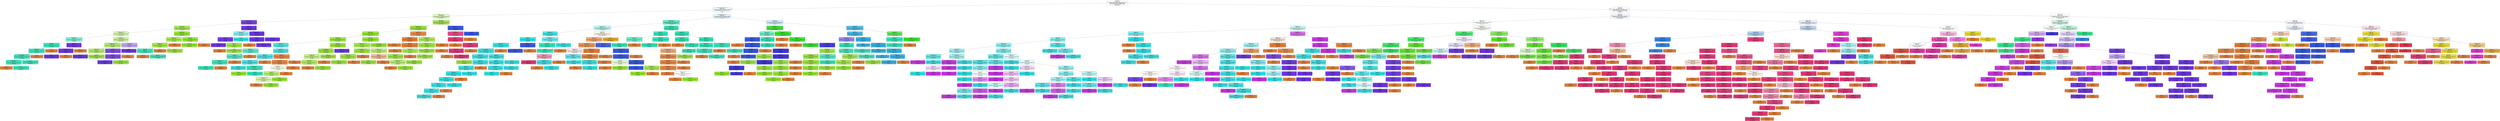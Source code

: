 digraph Tree {
node [shape=box, style="filled, rounded", color="black", fontname=helvetica] ;
edge [fontname=helvetica] ;
0 [label="flag <= 8.5\nentropy = 4.44\nsamples = 475524\nvalue = [569235.0, 487688.0, 975376.0, 243844.0, 567750.87, 570140.79\n594369.75, 530950.65, 560397.85, 589194.62, 561474.28\n812813.33, 1097298.0, 602883.27, 304805.0, 578360.4\n243844.0, 533212.52, 731532.0, 650250.67, 585953.49\n487688.0, 406406.67]\nclass = ftp_write.", fillcolor="#3989e503"] ;
1 [label="dst_host_same_src_port_rate <= 0.01\nentropy = 2.68\nsamples = 127312\nvalue = [26601.0, 27093.78, 0.0, 0.0, 567750.87, 0.0, 594369.75\n0.0, 0.0, 588738.41, 65054.17, 812813.33, 0.0, 70630.68\n60961.0, 373537.92, 0.0, 0.0, 0.0, 0.0, 2729.6, 0.0\n0.0]\nclass = land.", fillcolor="#39b4e515"] ;
0 -> 1 [labeldistance=2.5, labelangle=45, headlabel="True"] ;
2 [label="dst_host_srv_count <= 1.5\nentropy = 1.34\nsamples = 110382\nvalue = [3626.0, 0.0, 0.0, 0.0, 565313.94, 0.0, 0.0, 0.0, 0.0\n1824.84, 5020.96, 0.0, 0.0, 61381.42, 0.0, 373537.92\n0.0, 0.0, 0.0, 0.0, 909.87, 0.0, 0.0]\nclass = neptune.", fillcolor="#98e5394d"] ;
1 -> 2 ;
3 [label="dst_host_diff_srv_rate <= 0.11\nentropy = 0.43\nsamples = 6619\nvalue = [29.0, 0.0, 0.0, 0.0, 27494.34, 0.0, 0.0, 0.0, 0.0\n1368.63, 1528.12, 0.0, 0.0, 0.0, 0.0, 371271.11, 0.0\n0.0, 0.0, 0.0, 0.0, 0.0, 0.0]\nclass = satan.", fillcolor="#6f39e5ea"] ;
2 -> 3 ;
4 [label="serror_rate <= 0.28\nentropy = 0.67\nsamples = 5182\nvalue = [26.0, 0.0, 0.0, 0.0, 27470.84, 0.0, 0.0, 0.0, 0.0\n1368.63, 0.0, 0.0, 0.0, 0.0, 0.0, 2590.64, 0.0, 0.0\n0.0, 0.0, 0.0, 0.0, 0.0]\nclass = neptune.", fillcolor="#98e539dc"] ;
3 -> 4 ;
5 [label="dst_host_diff_srv_rate <= 0.05\nentropy = 1.4\nsamples = 1002\nvalue = [15.0, 0.0, 0.0, 0.0, 5212.88, 0.0, 0.0, 0.0, 0.0\n1368.63, 0.0, 0.0, 0.0, 0.0, 0.0, 2590.64, 0.0, 0.0\n0.0, 0.0, 0.0, 0.0, 0.0]\nclass = neptune.", fillcolor="#98e53965"] ;
4 -> 5 ;
6 [label="diff_srv_rate <= 0.84\nentropy = 0.89\nsamples = 11\nvalue = [10.0, 0.0, 0.0, 0.0, 0.0, 0.0, 0.0, 0.0, 0.0, 912.42\n0.0, 0.0, 0.0, 0.0, 0.0, 323.83, 0.0, 0.0, 0.0, 0.0\n0.0, 0.0, 0.0]\nclass = portsweep.", fillcolor="#39e5baa3"] ;
5 -> 6 ;
7 [label="src_bytes <= 0.5\nentropy = 0.04\nsamples = 8\nvalue = [4.0, 0.0, 0.0, 0.0, 0.0, 0.0, 0.0, 0.0, 0.0, 912.42\n0.0, 0.0, 0.0, 0.0, 0.0, 0.0, 0.0, 0.0, 0.0, 0.0\n0.0, 0.0, 0.0]\nclass = portsweep.", fillcolor="#39e5bafe"] ;
6 -> 7 ;
8 [label="dst_bytes <= 7.5\nentropy = 0.02\nsamples = 6\nvalue = [2.0, 0.0, 0.0, 0.0, 0.0, 0.0, 0.0, 0.0, 0.0, 912.42\n0.0, 0.0, 0.0, 0.0, 0.0, 0.0, 0.0, 0.0, 0.0, 0.0\n0.0, 0.0, 0.0]\nclass = portsweep.", fillcolor="#39e5bafe"] ;
7 -> 8 ;
9 [label="dst_host_same_src_port_rate <= 0.0\nentropy = 0.01\nsamples = 5\nvalue = [1.0, 0.0, 0.0, 0.0, 0.0, 0.0, 0.0, 0.0, 0.0, 912.42\n0.0, 0.0, 0.0, 0.0, 0.0, 0.0, 0.0, 0.0, 0.0, 0.0\n0.0, 0.0, 0.0]\nclass = portsweep.", fillcolor="#39e5baff"] ;
8 -> 9 ;
10 [label="dst_host_diff_srv_rate <= 0.01\nentropy = 0.04\nsamples = 2\nvalue = [1.0, 0.0, 0.0, 0.0, 0.0, 0.0, 0.0, 0.0, 0.0, 228.1\n0.0, 0.0, 0.0, 0.0, 0.0, 0.0, 0.0, 0.0, 0.0, 0.0\n0.0, 0.0, 0.0]\nclass = portsweep.", fillcolor="#39e5bafe"] ;
9 -> 10 ;
11 [label="entropy = 0.0\nsamples = 1\nvalue = [1, 0, 0, 0, 0, 0, 0, 0, 0, 0, 0, 0, 0, 0\n0, 0, 0, 0, 0, 0, 0, 0, 0]\nclass = normal.", fillcolor="#e58139ff"] ;
10 -> 11 ;
12 [label="entropy = 0.0\nsamples = 1\nvalue = [0.0, 0.0, 0.0, 0.0, 0.0, 0.0, 0.0, 0.0, 0.0, 228.1\n0.0, 0.0, 0.0, 0.0, 0.0, 0.0, 0.0, 0.0, 0.0, 0.0\n0.0, 0.0, 0.0]\nclass = portsweep.", fillcolor="#39e5baff"] ;
10 -> 12 ;
13 [label="entropy = 0.0\nsamples = 3\nvalue = [0.0, 0.0, 0.0, 0.0, 0.0, 0.0, 0.0, 0.0, 0.0, 684.31\n0.0, 0.0, 0.0, 0.0, 0.0, 0.0, 0.0, 0.0, 0.0, 0.0\n0.0, 0.0, 0.0]\nclass = portsweep.", fillcolor="#39e5baff"] ;
9 -> 13 ;
14 [label="entropy = 0.0\nsamples = 1\nvalue = [1, 0, 0, 0, 0, 0, 0, 0, 0, 0, 0, 0, 0, 0\n0, 0, 0, 0, 0, 0, 0, 0, 0]\nclass = normal.", fillcolor="#e58139ff"] ;
8 -> 14 ;
15 [label="entropy = 0.0\nsamples = 2\nvalue = [2, 0, 0, 0, 0, 0, 0, 0, 0, 0, 0, 0, 0, 0\n0, 0, 0, 0, 0, 0, 0, 0, 0]\nclass = normal.", fillcolor="#e58139ff"] ;
7 -> 15 ;
16 [label="duration <= 1.5\nentropy = 0.13\nsamples = 3\nvalue = [6.0, 0.0, 0.0, 0.0, 0.0, 0.0, 0.0, 0.0, 0.0, 0.0\n0.0, 0.0, 0.0, 0.0, 0.0, 323.83, 0.0, 0.0, 0.0, 0.0\n0.0, 0.0, 0.0]\nclass = satan.", fillcolor="#6f39e5fa"] ;
6 -> 16 ;
17 [label="rerror_rate <= 0.42\nentropy = 0.05\nsamples = 2\nvalue = [2.0, 0.0, 0.0, 0.0, 0.0, 0.0, 0.0, 0.0, 0.0, 0.0\n0.0, 0.0, 0.0, 0.0, 0.0, 323.83, 0.0, 0.0, 0.0, 0.0\n0.0, 0.0, 0.0]\nclass = satan.", fillcolor="#6f39e5fd"] ;
16 -> 17 ;
18 [label="entropy = 0.0\nsamples = 1\nvalue = [0.0, 0.0, 0.0, 0.0, 0.0, 0.0, 0.0, 0.0, 0.0, 0.0\n0.0, 0.0, 0.0, 0.0, 0.0, 323.83, 0.0, 0.0, 0.0, 0.0\n0.0, 0.0, 0.0]\nclass = satan.", fillcolor="#6f39e5ff"] ;
17 -> 18 ;
19 [label="entropy = 0.0\nsamples = 1\nvalue = [2, 0, 0, 0, 0, 0, 0, 0, 0, 0, 0, 0, 0, 0\n0, 0, 0, 0, 0, 0, 0, 0, 0]\nclass = normal.", fillcolor="#e58139ff"] ;
17 -> 19 ;
20 [label="entropy = 0.0\nsamples = 1\nvalue = [4, 0, 0, 0, 0, 0, 0, 0, 0, 0, 0, 0, 0, 0\n0, 0, 0, 0, 0, 0, 0, 0, 0]\nclass = normal.", fillcolor="#e58139ff"] ;
16 -> 20 ;
21 [label="dst_host_serror_rate <= 0.0\nentropy = 1.16\nsamples = 991\nvalue = [5.0, 0.0, 0.0, 0.0, 5212.88, 0.0, 0.0, 0.0, 0.0\n456.21, 0.0, 0.0, 0.0, 0.0, 0.0, 2266.81, 0.0, 0.0\n0.0, 0.0, 0.0, 0.0, 0.0]\nclass = neptune.", fillcolor="#98e53984"] ;
5 -> 21 ;
22 [label="dst_host_same_srv_rate <= 0.0\nentropy = 0.76\nsamples = 983\nvalue = [2.0, 0.0, 0.0, 0.0, 5212.88, 0.0, 0.0, 0.0, 0.0, 0.0\n0.0, 0.0, 0.0, 0.0, 0.0, 1457.24, 0.0, 0.0, 0.0, 0.0\n0.0, 0.0, 0.0]\nclass = neptune.", fillcolor="#98e539b8"] ;
21 -> 22 ;
23 [label="rerror_rate <= 0.94\nentropy = 0.72\nsamples = 976\nvalue = [0.0, 0.0, 0.0, 0.0, 5196.1, 0.0, 0.0, 0.0, 0.0, 0.0\n0.0, 0.0, 0.0, 0.0, 0.0, 1295.32, 0.0, 0.0, 0.0, 0.0\n0.0, 0.0, 0.0]\nclass = neptune.", fillcolor="#98e539bf"] ;
22 -> 23 ;
24 [label="entropy = 0.0\nsamples = 6\nvalue = [0.0, 0.0, 0.0, 0.0, 0.0, 0.0, 0.0, 0.0, 0.0, 0.0\n0.0, 0.0, 0.0, 0.0, 0.0, 1295.32, 0.0, 0.0, 0.0, 0.0\n0.0, 0.0, 0.0]\nclass = satan.", fillcolor="#6f39e5ff"] ;
23 -> 24 ;
25 [label="entropy = 0.0\nsamples = 970\nvalue = [0.0, 0.0, 0.0, 0.0, 5196.1, 0.0, 0.0, 0.0, 0.0, 0.0\n0.0, 0.0, 0.0, 0.0, 0.0, 0.0, 0.0, 0.0, 0.0, 0.0\n0.0, 0.0, 0.0]\nclass = neptune.", fillcolor="#98e539ff"] ;
23 -> 25 ;
26 [label="src_dst_bytes_diff <= 7.5\nentropy = 0.53\nsamples = 7\nvalue = [2.0, 0.0, 0.0, 0.0, 16.78, 0.0, 0.0, 0.0, 0.0, 0.0\n0.0, 0.0, 0.0, 0.0, 0.0, 161.92, 0.0, 0.0, 0.0, 0.0\n0.0, 0.0, 0.0]\nclass = satan.", fillcolor="#6f39e5e2"] ;
22 -> 26 ;
27 [label="count <= 52.0\nentropy = 0.45\nsamples = 5\nvalue = [0.0, 0.0, 0.0, 0.0, 16.78, 0.0, 0.0, 0.0, 0.0, 0.0\n0.0, 0.0, 0.0, 0.0, 0.0, 161.92, 0.0, 0.0, 0.0, 0.0\n0.0, 0.0, 0.0]\nclass = satan.", fillcolor="#6f39e5e5"] ;
26 -> 27 ;
28 [label="entropy = 0.0\nsamples = 1\nvalue = [0.0, 0.0, 0.0, 0.0, 0.0, 0.0, 0.0, 0.0, 0.0, 0.0\n0.0, 0.0, 0.0, 0.0, 0.0, 161.92, 0.0, 0.0, 0.0, 0.0\n0.0, 0.0, 0.0]\nclass = satan.", fillcolor="#6f39e5ff"] ;
27 -> 28 ;
29 [label="entropy = 0.0\nsamples = 4\nvalue = [0.0, 0.0, 0.0, 0.0, 16.78, 0.0, 0.0, 0.0, 0.0, 0.0\n0.0, 0.0, 0.0, 0.0, 0.0, 0.0, 0.0, 0.0, 0.0, 0.0\n0.0, 0.0, 0.0]\nclass = neptune.", fillcolor="#98e539ff"] ;
27 -> 29 ;
30 [label="entropy = 0.0\nsamples = 2\nvalue = [2, 0, 0, 0, 0, 0, 0, 0, 0, 0, 0, 0, 0, 0\n0, 0, 0, 0, 0, 0, 0, 0, 0]\nclass = normal.", fillcolor="#e58139ff"] ;
26 -> 30 ;
31 [label="rerror_rate <= 0.56\nentropy = 0.96\nsamples = 8\nvalue = [3.0, 0.0, 0.0, 0.0, 0.0, 0.0, 0.0, 0.0, 0.0, 456.21\n0.0, 0.0, 0.0, 0.0, 0.0, 809.58, 0.0, 0.0, 0.0, 0.0\n0.0, 0.0, 0.0]\nclass = satan.", fillcolor="#6f39e56f"] ;
21 -> 31 ;
32 [label="entropy = 0.0\nsamples = 4\nvalue = [0.0, 0.0, 0.0, 0.0, 0.0, 0.0, 0.0, 0.0, 0.0, 0.0\n0.0, 0.0, 0.0, 0.0, 0.0, 809.58, 0.0, 0.0, 0.0, 0.0\n0.0, 0.0, 0.0]\nclass = satan.", fillcolor="#6f39e5ff"] ;
31 -> 32 ;
33 [label="count <= 1.5\nentropy = 0.06\nsamples = 4\nvalue = [3.0, 0.0, 0.0, 0.0, 0.0, 0.0, 0.0, 0.0, 0.0, 456.21\n0.0, 0.0, 0.0, 0.0, 0.0, 0.0, 0.0, 0.0, 0.0, 0.0\n0.0, 0.0, 0.0]\nclass = portsweep.", fillcolor="#39e5bafd"] ;
31 -> 33 ;
34 [label="entropy = 0.0\nsamples = 2\nvalue = [3, 0, 0, 0, 0, 0, 0, 0, 0, 0, 0, 0, 0, 0\n0, 0, 0, 0, 0, 0, 0, 0, 0]\nclass = normal.", fillcolor="#e58139ff"] ;
33 -> 34 ;
35 [label="entropy = 0.0\nsamples = 2\nvalue = [0.0, 0.0, 0.0, 0.0, 0.0, 0.0, 0.0, 0.0, 0.0, 456.21\n0.0, 0.0, 0.0, 0.0, 0.0, 0.0, 0.0, 0.0, 0.0, 0.0\n0.0, 0.0, 0.0]\nclass = portsweep.", fillcolor="#39e5baff"] ;
33 -> 35 ;
36 [label="dst_host_diff_srv_rate <= 0.05\nentropy = 0.01\nsamples = 4180\nvalue = [11.0, 0.0, 0.0, 0.0, 22257.96, 0.0, 0.0, 0.0, 0.0\n0.0, 0.0, 0.0, 0.0, 0.0, 0.0, 0.0, 0.0, 0.0, 0.0\n0.0, 0.0, 0.0, 0.0]\nclass = neptune.", fillcolor="#98e539ff"] ;
4 -> 36 ;
37 [label="dst_bytes <= 2669.0\nentropy = 0.58\nsamples = 11\nvalue = [6.0, 0.0, 0.0, 0.0, 36.92, 0.0, 0.0, 0.0, 0.0, 0.0\n0.0, 0.0, 0.0, 0.0, 0.0, 0.0, 0.0, 0.0, 0.0, 0.0\n0.0, 0.0, 0.0]\nclass = neptune.", fillcolor="#98e539d6"] ;
36 -> 37 ;
38 [label="diff_srv_rate <= 0.03\nentropy = 0.46\nsamples = 10\nvalue = [4.0, 0.0, 0.0, 0.0, 36.92, 0.0, 0.0, 0.0, 0.0, 0.0\n0.0, 0.0, 0.0, 0.0, 0.0, 0.0, 0.0, 0.0, 0.0, 0.0\n0.0, 0.0, 0.0]\nclass = neptune.", fillcolor="#98e539e3"] ;
37 -> 38 ;
39 [label="entropy = 0.0\nsamples = 2\nvalue = [4, 0, 0, 0, 0, 0, 0, 0, 0, 0, 0, 0, 0, 0\n0, 0, 0, 0, 0, 0, 0, 0, 0]\nclass = normal.", fillcolor="#e58139ff"] ;
38 -> 39 ;
40 [label="entropy = -0.0\nsamples = 8\nvalue = [0.0, 0.0, 0.0, 0.0, 36.92, 0.0, 0.0, 0.0, 0.0, 0.0\n0.0, 0.0, 0.0, 0.0, 0.0, 0.0, 0.0, 0.0, 0.0, 0.0\n0.0, 0.0, 0.0]\nclass = neptune.", fillcolor="#98e539ff"] ;
38 -> 40 ;
41 [label="entropy = 0.0\nsamples = 1\nvalue = [2, 0, 0, 0, 0, 0, 0, 0, 0, 0, 0, 0, 0, 0\n0, 0, 0, 0, 0, 0, 0, 0, 0]\nclass = normal.", fillcolor="#e58139ff"] ;
37 -> 41 ;
42 [label="flag <= 5.5\nentropy = 0.0\nsamples = 4169\nvalue = [5.0, 0.0, 0.0, 0.0, 22221.04, 0.0, 0.0, 0.0, 0.0\n0.0, 0.0, 0.0, 0.0, 0.0, 0.0, 0.0, 0.0, 0.0, 0.0\n0.0, 0.0, 0.0, 0.0]\nclass = neptune.", fillcolor="#98e539ff"] ;
36 -> 42 ;
43 [label="entropy = 0.0\nsamples = 4166\nvalue = [0.0, 0.0, 0.0, 0.0, 22221.04, 0.0, 0.0, 0.0, 0.0\n0.0, 0.0, 0.0, 0.0, 0.0, 0.0, 0.0, 0.0, 0.0, 0.0\n0.0, 0.0, 0.0, 0.0]\nclass = neptune.", fillcolor="#98e539ff"] ;
42 -> 43 ;
44 [label="entropy = 0.0\nsamples = 3\nvalue = [5, 0, 0, 0, 0, 0, 0, 0, 0, 0, 0, 0, 0, 0\n0, 0, 0, 0, 0, 0, 0, 0, 0]\nclass = normal.", fillcolor="#e58139ff"] ;
42 -> 44 ;
45 [label="diff_srv_rate <= 0.5\nentropy = 0.04\nsamples = 1437\nvalue = [3.0, 0.0, 0.0, 0.0, 23.5, 0.0, 0.0, 0.0, 0.0, 0.0\n1528.12, 0.0, 0.0, 0.0, 0.0, 368680.47, 0.0, 0.0, 0.0\n0.0, 0.0, 0.0, 0.0]\nclass = satan.", fillcolor="#6f39e5fe"] ;
3 -> 45 ;
46 [label="dst_host_diff_srv_rate <= 0.67\nentropy = 0.96\nsamples = 12\nvalue = [2.0, 0.0, 0.0, 0.0, 23.5, 0.0, 0.0, 0.0, 0.0, 0.0\n1528.12, 0.0, 0.0, 0.0, 0.0, 647.66, 0.0, 0.0, 0.0\n0.0, 0.0, 0.0, 0.0]\nclass = ipsweep.", fillcolor="#39e2e591"] ;
45 -> 46 ;
47 [label="flag <= 1.5\nentropy = 0.25\nsamples = 7\nvalue = [2.0, 0.0, 0.0, 0.0, 23.5, 0.0, 0.0, 0.0, 0.0, 0.0\n0.0, 0.0, 0.0, 0.0, 0.0, 647.66, 0.0, 0.0, 0.0, 0.0\n0.0, 0.0, 0.0]\nclass = satan.", fillcolor="#6f39e5f5"] ;
46 -> 47 ;
48 [label="entropy = 0.0\nsamples = 3\nvalue = [0.0, 0.0, 0.0, 0.0, 0.0, 0.0, 0.0, 0.0, 0.0, 0.0\n0.0, 0.0, 0.0, 0.0, 0.0, 647.66, 0.0, 0.0, 0.0, 0.0\n0.0, 0.0, 0.0]\nclass = satan.", fillcolor="#6f39e5ff"] ;
47 -> 48 ;
49 [label="service <= 48.0\nentropy = 0.4\nsamples = 4\nvalue = [2.0, 0.0, 0.0, 0.0, 23.5, 0.0, 0.0, 0.0, 0.0, 0.0\n0.0, 0.0, 0.0, 0.0, 0.0, 0.0, 0.0, 0.0, 0.0, 0.0\n0.0, 0.0, 0.0]\nclass = neptune.", fillcolor="#98e539e9"] ;
47 -> 49 ;
50 [label="entropy = 0.0\nsamples = 1\nvalue = [2, 0, 0, 0, 0, 0, 0, 0, 0, 0, 0, 0, 0, 0\n0, 0, 0, 0, 0, 0, 0, 0, 0]\nclass = normal.", fillcolor="#e58139ff"] ;
49 -> 50 ;
51 [label="entropy = 0.0\nsamples = 3\nvalue = [0.0, 0.0, 0.0, 0.0, 23.5, 0.0, 0.0, 0.0, 0.0, 0.0\n0.0, 0.0, 0.0, 0.0, 0.0, 0.0, 0.0, 0.0, 0.0, 0.0\n0.0, 0.0, 0.0]\nclass = neptune.", fillcolor="#98e539ff"] ;
49 -> 51 ;
52 [label="entropy = -0.0\nsamples = 5\nvalue = [0.0, 0.0, 0.0, 0.0, 0.0, 0.0, 0.0, 0.0, 0.0, 0.0\n1528.12, 0.0, 0.0, 0.0, 0.0, 0.0, 0.0, 0.0, 0.0, 0.0\n0.0, 0.0, 0.0]\nclass = ipsweep.", fillcolor="#39e2e5ff"] ;
46 -> 52 ;
53 [label="dst_host_diff_srv_rate <= 0.86\nentropy = 0.0\nsamples = 1425\nvalue = [1.0, 0.0, 0.0, 0.0, 0.0, 0.0, 0.0, 0.0, 0.0, 0.0\n0.0, 0.0, 0.0, 0.0, 0.0, 368032.81, 0.0, 0.0, 0.0\n0.0, 0.0, 0.0, 0.0]\nclass = satan.", fillcolor="#6f39e5ff"] ;
45 -> 53 ;
54 [label="count <= 2.5\nentropy = 0.0\nsamples = 271\nvalue = [1.0, 0.0, 0.0, 0.0, 0.0, 0.0, 0.0, 0.0, 0.0, 0.0\n0.0, 0.0, 0.0, 0.0, 0.0, 67194.73, 0.0, 0.0, 0.0\n0.0, 0.0, 0.0, 0.0]\nclass = satan.", fillcolor="#6f39e5ff"] ;
53 -> 54 ;
55 [label="entropy = 0.0\nsamples = 1\nvalue = [1, 0, 0, 0, 0, 0, 0, 0, 0, 0, 0, 0, 0, 0\n0, 0, 0, 0, 0, 0, 0, 0, 0]\nclass = normal.", fillcolor="#e58139ff"] ;
54 -> 55 ;
56 [label="entropy = 0.0\nsamples = 270\nvalue = [0.0, 0.0, 0.0, 0.0, 0.0, 0.0, 0.0, 0.0, 0.0, 0.0\n0.0, 0.0, 0.0, 0.0, 0.0, 67194.73, 0.0, 0.0, 0.0\n0.0, 0.0, 0.0, 0.0]\nclass = satan.", fillcolor="#6f39e5ff"] ;
54 -> 56 ;
57 [label="entropy = 0.0\nsamples = 1154\nvalue = [0.0, 0.0, 0.0, 0.0, 0.0, 0.0, 0.0, 0.0, 0.0, 0.0\n0.0, 0.0, 0.0, 0.0, 0.0, 300838.08, 0.0, 0.0, 0.0\n0.0, 0.0, 0.0, 0.0]\nclass = satan.", fillcolor="#6f39e5ff"] ;
53 -> 57 ;
58 [label="src_bytes <= 355.0\nentropy = 0.63\nsamples = 103763\nvalue = [3597.0, 0.0, 0.0, 0.0, 537819.6, 0.0, 0.0, 0.0, 0.0\n456.21, 3492.84, 0.0, 0.0, 61381.42, 0.0, 2266.81, 0.0\n0.0, 0.0, 0.0, 909.87, 0.0, 0.0]\nclass = neptune.", fillcolor="#98e539dd"] ;
2 -> 58 ;
59 [label="dst_host_srv_count <= 73.5\nentropy = 0.16\nsamples = 103651\nvalue = [3476.0, 0.0, 0.0, 0.0, 537819.6, 0.0, 0.0, 0.0, 0.0\n456.21, 3492.84, 0.0, 0.0, 0.0, 0.0, 2266.81, 0.0, 0.0\n0.0, 0.0, 0.0, 0.0, 0.0]\nclass = neptune.", fillcolor="#98e539fa"] ;
58 -> 59 ;
60 [label="serror_rate <= 0.5\nentropy = 0.11\nsamples = 101489\nvalue = [181.0, 0.0, 0.0, 0.0, 537487.29, 0.0, 0.0, 0.0, 0.0\n456.21, 3492.84, 0.0, 0.0, 0.0, 0.0, 2266.81, 0.0, 0.0\n0.0, 0.0, 0.0, 0.0, 0.0]\nclass = neptune.", fillcolor="#98e539fc"] ;
59 -> 60 ;
61 [label="diff_srv_rate <= 0.01\nentropy = 0.45\nsamples = 16864\nvalue = [159.0, 0.0, 0.0, 0.0, 88890.86, 0.0, 0.0, 0.0, 0.0\n456.21, 3492.84, 0.0, 0.0, 0.0, 0.0, 2266.81, 0.0, 0.0\n0.0, 0.0, 0.0, 0.0, 0.0]\nclass = neptune.", fillcolor="#98e539ed"] ;
60 -> 61 ;
62 [label="dst_host_srv_rerror_rate <= 0.99\nentropy = 0.75\nsamples = 120\nvalue = [155.0, 0.0, 0.0, 0.0, 10.07, 0.0, 0.0, 0.0, 0.0\n456.21, 3492.84, 0.0, 0.0, 0.0, 0.0, 0.0, 0.0, 0.0\n0.0, 0.0, 0.0, 0.0, 0.0]\nclass = ipsweep.", fillcolor="#39e2e5d4"] ;
61 -> 62 ;
63 [label="dst_bytes <= 7.5\nentropy = 0.62\nsamples = 31\nvalue = [41.0, 0.0, 0.0, 0.0, 0.0, 0.0, 0.0, 0.0, 0.0, 228.1\n0.0, 0.0, 0.0, 0.0, 0.0, 0.0, 0.0, 0.0, 0.0, 0.0\n0.0, 0.0, 0.0]\nclass = portsweep.", fillcolor="#39e5bad1"] ;
62 -> 63 ;
64 [label="dst_host_rerror_rate <= 0.0\nentropy = 0.5\nsamples = 21\nvalue = [28.0, 0.0, 0.0, 0.0, 0.0, 0.0, 0.0, 0.0, 0.0, 228.1\n0.0, 0.0, 0.0, 0.0, 0.0, 0.0, 0.0, 0.0, 0.0, 0.0\n0.0, 0.0, 0.0]\nclass = portsweep.", fillcolor="#39e5bae0"] ;
63 -> 64 ;
65 [label="dst_host_diff_srv_rate <= 0.04\nentropy = 0.1\nsamples = 3\nvalue = [3.0, 0.0, 0.0, 0.0, 0.0, 0.0, 0.0, 0.0, 0.0, 228.1\n0.0, 0.0, 0.0, 0.0, 0.0, 0.0, 0.0, 0.0, 0.0, 0.0\n0.0, 0.0, 0.0]\nclass = portsweep.", fillcolor="#39e5bafc"] ;
64 -> 65 ;
66 [label="entropy = 0.0\nsamples = 1\nvalue = [0.0, 0.0, 0.0, 0.0, 0.0, 0.0, 0.0, 0.0, 0.0, 228.1\n0.0, 0.0, 0.0, 0.0, 0.0, 0.0, 0.0, 0.0, 0.0, 0.0\n0.0, 0.0, 0.0]\nclass = portsweep.", fillcolor="#39e5baff"] ;
65 -> 66 ;
67 [label="entropy = 0.0\nsamples = 2\nvalue = [3, 0, 0, 0, 0, 0, 0, 0, 0, 0, 0, 0, 0, 0\n0, 0, 0, 0, 0, 0, 0, 0, 0]\nclass = normal.", fillcolor="#e58139ff"] ;
65 -> 67 ;
68 [label="entropy = 0.0\nsamples = 18\nvalue = [25, 0, 0, 0, 0, 0, 0, 0, 0, 0, 0, 0, 0, 0\n0, 0, 0, 0, 0, 0, 0, 0, 0]\nclass = normal.", fillcolor="#e58139ff"] ;
64 -> 68 ;
69 [label="entropy = 0.0\nsamples = 10\nvalue = [13, 0, 0, 0, 0, 0, 0, 0, 0, 0, 0, 0, 0, 0\n0, 0, 0, 0, 0, 0, 0, 0, 0]\nclass = normal.", fillcolor="#e58139ff"] ;
63 -> 69 ;
70 [label="dst_host_srv_count <= 2.5\nentropy = 0.54\nsamples = 89\nvalue = [114.0, 0.0, 0.0, 0.0, 10.07, 0.0, 0.0, 0.0, 0.0\n228.1, 3492.84, 0.0, 0.0, 0.0, 0.0, 0.0, 0.0, 0.0\n0.0, 0.0, 0.0, 0.0, 0.0]\nclass = ipsweep.", fillcolor="#39e2e5e6"] ;
62 -> 70 ;
71 [label="dst_bytes <= 7.5\nentropy = 0.35\nsamples = 14\nvalue = [2.0, 0.0, 0.0, 0.0, 3.36, 0.0, 0.0, 0.0, 0.0, 228.1\n3492.84, 0.0, 0.0, 0.0, 0.0, 0.0, 0.0, 0.0, 0.0, 0.0\n0.0, 0.0, 0.0]\nclass = ipsweep.", fillcolor="#39e2e5ee"] ;
70 -> 71 ;
72 [label="count <= 1.5\nentropy = 0.34\nsamples = 13\nvalue = [0.0, 0.0, 0.0, 0.0, 3.36, 0.0, 0.0, 0.0, 0.0, 228.1\n3492.84, 0.0, 0.0, 0.0, 0.0, 0.0, 0.0, 0.0, 0.0, 0.0\n0.0, 0.0, 0.0]\nclass = ipsweep.", fillcolor="#39e2e5ee"] ;
71 -> 72 ;
73 [label="entropy = 0.0\nsamples = 11\nvalue = [0.0, 0.0, 0.0, 0.0, 0.0, 0.0, 0.0, 0.0, 0.0, 0.0\n3492.84, 0.0, 0.0, 0.0, 0.0, 0.0, 0.0, 0.0, 0.0, 0.0\n0.0, 0.0, 0.0]\nclass = ipsweep.", fillcolor="#39e2e5ff"] ;
72 -> 73 ;
74 [label="dst_host_same_src_port_rate <= 0.0\nentropy = 0.11\nsamples = 2\nvalue = [0.0, 0.0, 0.0, 0.0, 3.36, 0.0, 0.0, 0.0, 0.0, 228.1\n0.0, 0.0, 0.0, 0.0, 0.0, 0.0, 0.0, 0.0, 0.0, 0.0\n0.0, 0.0, 0.0]\nclass = portsweep.", fillcolor="#39e5bafb"] ;
72 -> 74 ;
75 [label="entropy = 0.0\nsamples = 1\nvalue = [0.0, 0.0, 0.0, 0.0, 3.36, 0.0, 0.0, 0.0, 0.0, 0.0\n0.0, 0.0, 0.0, 0.0, 0.0, 0.0, 0.0, 0.0, 0.0, 0.0\n0.0, 0.0, 0.0]\nclass = neptune.", fillcolor="#98e539ff"] ;
74 -> 75 ;
76 [label="entropy = 0.0\nsamples = 1\nvalue = [0.0, 0.0, 0.0, 0.0, 0.0, 0.0, 0.0, 0.0, 0.0, 228.1\n0.0, 0.0, 0.0, 0.0, 0.0, 0.0, 0.0, 0.0, 0.0, 0.0\n0.0, 0.0, 0.0]\nclass = portsweep.", fillcolor="#39e5baff"] ;
74 -> 76 ;
77 [label="entropy = 0.0\nsamples = 1\nvalue = [2, 0, 0, 0, 0, 0, 0, 0, 0, 0, 0, 0, 0, 0\n0, 0, 0, 0, 0, 0, 0, 0, 0]\nclass = normal.", fillcolor="#e58139ff"] ;
71 -> 77 ;
78 [label="duration <= 1.0\nentropy = 0.31\nsamples = 75\nvalue = [112.0, 0.0, 0.0, 0.0, 6.71, 0.0, 0.0, 0.0, 0.0, 0.0\n0.0, 0.0, 0.0, 0.0, 0.0, 0.0, 0.0, 0.0, 0.0, 0.0\n0.0, 0.0, 0.0]\nclass = normal.", fillcolor="#e58139f0"] ;
70 -> 78 ;
79 [label="dst_host_same_src_port_rate <= 0.0\nentropy = 0.32\nsamples = 74\nvalue = [110.0, 0.0, 0.0, 0.0, 6.71, 0.0, 0.0, 0.0, 0.0, 0.0\n0.0, 0.0, 0.0, 0.0, 0.0, 0.0, 0.0, 0.0, 0.0, 0.0\n0.0, 0.0, 0.0]\nclass = normal.", fillcolor="#e58139ef"] ;
78 -> 79 ;
80 [label="dst_host_serror_rate <= 0.22\nentropy = 1.0\nsamples = 6\nvalue = [6.0, 0.0, 0.0, 0.0, 6.71, 0.0, 0.0, 0.0, 0.0, 0.0\n0.0, 0.0, 0.0, 0.0, 0.0, 0.0, 0.0, 0.0, 0.0, 0.0\n0.0, 0.0, 0.0]\nclass = neptune.", fillcolor="#98e5391b"] ;
79 -> 80 ;
81 [label="count <= 5.5\nentropy = 0.78\nsamples = 4\nvalue = [2.0, 0.0, 0.0, 0.0, 6.71, 0.0, 0.0, 0.0, 0.0, 0.0\n0.0, 0.0, 0.0, 0.0, 0.0, 0.0, 0.0, 0.0, 0.0, 0.0\n0.0, 0.0, 0.0]\nclass = neptune.", fillcolor="#98e539b3"] ;
80 -> 81 ;
82 [label="dst_host_diff_srv_rate <= 0.05\nentropy = 0.95\nsamples = 3\nvalue = [2.0, 0.0, 0.0, 0.0, 3.36, 0.0, 0.0, 0.0, 0.0, 0.0\n0.0, 0.0, 0.0, 0.0, 0.0, 0.0, 0.0, 0.0, 0.0, 0.0\n0.0, 0.0, 0.0]\nclass = neptune.", fillcolor="#98e53967"] ;
81 -> 82 ;
83 [label="entropy = 0.0\nsamples = 2\nvalue = [2, 0, 0, 0, 0, 0, 0, 0, 0, 0, 0, 0, 0, 0\n0, 0, 0, 0, 0, 0, 0, 0, 0]\nclass = normal.", fillcolor="#e58139ff"] ;
82 -> 83 ;
84 [label="entropy = 0.0\nsamples = 1\nvalue = [0.0, 0.0, 0.0, 0.0, 3.36, 0.0, 0.0, 0.0, 0.0, 0.0\n0.0, 0.0, 0.0, 0.0, 0.0, 0.0, 0.0, 0.0, 0.0, 0.0\n0.0, 0.0, 0.0]\nclass = neptune.", fillcolor="#98e539ff"] ;
82 -> 84 ;
85 [label="entropy = 0.0\nsamples = 1\nvalue = [0.0, 0.0, 0.0, 0.0, 3.36, 0.0, 0.0, 0.0, 0.0, 0.0\n0.0, 0.0, 0.0, 0.0, 0.0, 0.0, 0.0, 0.0, 0.0, 0.0\n0.0, 0.0, 0.0]\nclass = neptune.", fillcolor="#98e539ff"] ;
81 -> 85 ;
86 [label="entropy = 0.0\nsamples = 2\nvalue = [4, 0, 0, 0, 0, 0, 0, 0, 0, 0, 0, 0, 0, 0\n0, 0, 0, 0, 0, 0, 0, 0, 0]\nclass = normal.", fillcolor="#e58139ff"] ;
80 -> 86 ;
87 [label="entropy = 0.0\nsamples = 68\nvalue = [104, 0, 0, 0, 0, 0, 0, 0, 0, 0, 0, 0, 0, 0\n0, 0, 0, 0, 0, 0, 0, 0, 0]\nclass = normal.", fillcolor="#e58139ff"] ;
79 -> 87 ;
88 [label="entropy = 0.0\nsamples = 1\nvalue = [2, 0, 0, 0, 0, 0, 0, 0, 0, 0, 0, 0, 0, 0\n0, 0, 0, 0, 0, 0, 0, 0, 0]\nclass = normal.", fillcolor="#e58139ff"] ;
78 -> 88 ;
89 [label="count <= 381.0\nentropy = 0.17\nsamples = 16744\nvalue = [4.0, 0.0, 0.0, 0.0, 88880.79, 0.0, 0.0, 0.0, 0.0\n0.0, 0.0, 0.0, 0.0, 0.0, 0.0, 2266.81, 0.0, 0.0, 0.0\n0.0, 0.0, 0.0, 0.0]\nclass = neptune.", fillcolor="#98e539f8"] ;
61 -> 89 ;
90 [label="dst_host_rerror_rate <= 0.55\nentropy = 0.0\nsamples = 16734\nvalue = [4.0, 0.0, 0.0, 0.0, 88880.79, 0.0, 0.0, 0.0, 0.0\n0.0, 0.0, 0.0, 0.0, 0.0, 0.0, 0.0, 0.0, 0.0, 0.0\n0.0, 0.0, 0.0, 0.0]\nclass = neptune.", fillcolor="#98e539ff"] ;
89 -> 90 ;
91 [label="src_bytes <= 161.0\nentropy = 0.86\nsamples = 6\nvalue = [4.0, 0.0, 0.0, 0.0, 10.07, 0.0, 0.0, 0.0, 0.0, 0.0\n0.0, 0.0, 0.0, 0.0, 0.0, 0.0, 0.0, 0.0, 0.0, 0.0\n0.0, 0.0, 0.0]\nclass = neptune.", fillcolor="#98e5399a"] ;
90 -> 91 ;
92 [label="srv_serror_rate <= 0.5\nentropy = 0.65\nsamples = 5\nvalue = [2.0, 0.0, 0.0, 0.0, 10.07, 0.0, 0.0, 0.0, 0.0, 0.0\n0.0, 0.0, 0.0, 0.0, 0.0, 0.0, 0.0, 0.0, 0.0, 0.0\n0.0, 0.0, 0.0]\nclass = neptune.", fillcolor="#98e539cc"] ;
91 -> 92 ;
93 [label="entropy = 0.0\nsamples = 2\nvalue = [2, 0, 0, 0, 0, 0, 0, 0, 0, 0, 0, 0, 0, 0\n0, 0, 0, 0, 0, 0, 0, 0, 0]\nclass = normal.", fillcolor="#e58139ff"] ;
92 -> 93 ;
94 [label="entropy = 0.0\nsamples = 3\nvalue = [0.0, 0.0, 0.0, 0.0, 10.07, 0.0, 0.0, 0.0, 0.0, 0.0\n0.0, 0.0, 0.0, 0.0, 0.0, 0.0, 0.0, 0.0, 0.0, 0.0\n0.0, 0.0, 0.0]\nclass = neptune.", fillcolor="#98e539ff"] ;
92 -> 94 ;
95 [label="entropy = 0.0\nsamples = 1\nvalue = [2, 0, 0, 0, 0, 0, 0, 0, 0, 0, 0, 0, 0, 0\n0, 0, 0, 0, 0, 0, 0, 0, 0]\nclass = normal.", fillcolor="#e58139ff"] ;
91 -> 95 ;
96 [label="entropy = 0.0\nsamples = 16728\nvalue = [0.0, 0.0, 0.0, 0.0, 88870.72, 0.0, 0.0, 0.0, 0.0\n0.0, 0.0, 0.0, 0.0, 0.0, 0.0, 0.0, 0.0, 0.0, 0.0\n0.0, 0.0, 0.0, 0.0]\nclass = neptune.", fillcolor="#98e539ff"] ;
90 -> 96 ;
97 [label="entropy = -0.0\nsamples = 10\nvalue = [0.0, 0.0, 0.0, 0.0, 0.0, 0.0, 0.0, 0.0, 0.0, 0.0\n0.0, 0.0, 0.0, 0.0, 0.0, 2266.81, 0.0, 0.0, 0.0, 0.0\n0.0, 0.0, 0.0]\nclass = satan.", fillcolor="#6f39e5ff"] ;
89 -> 97 ;
98 [label="count <= 1.5\nentropy = 0.0\nsamples = 84625\nvalue = [22.0, 0.0, 0.0, 0.0, 448596.43, 0.0, 0.0, 0.0, 0.0\n0.0, 0.0, 0.0, 0.0, 0.0, 0.0, 0.0, 0.0, 0.0, 0.0\n0.0, 0.0, 0.0, 0.0]\nclass = neptune.", fillcolor="#98e539ff"] ;
60 -> 98 ;
99 [label="dst_host_srv_count <= 13.5\nentropy = 0.52\nsamples = 45\nvalue = [22.0, 0.0, 0.0, 0.0, 164.48, 0.0, 0.0, 0.0, 0.0, 0.0\n0.0, 0.0, 0.0, 0.0, 0.0, 0.0, 0.0, 0.0, 0.0, 0.0\n0.0, 0.0, 0.0]\nclass = neptune.", fillcolor="#98e539dd"] ;
98 -> 99 ;
100 [label="dst_host_same_src_port_rate <= 0.0\nentropy = 0.23\nsamples = 22\nvalue = [4.0, 0.0, 0.0, 0.0, 104.06, 0.0, 0.0, 0.0, 0.0, 0.0\n0.0, 0.0, 0.0, 0.0, 0.0, 0.0, 0.0, 0.0, 0.0, 0.0\n0.0, 0.0, 0.0]\nclass = neptune.", fillcolor="#98e539f5"] ;
99 -> 100 ;
101 [label="dst_host_diff_srv_rate <= 0.39\nentropy = 0.08\nsamples = 20\nvalue = [1.0, 0.0, 0.0, 0.0, 104.06, 0.0, 0.0, 0.0, 0.0, 0.0\n0.0, 0.0, 0.0, 0.0, 0.0, 0.0, 0.0, 0.0, 0.0, 0.0\n0.0, 0.0, 0.0]\nclass = neptune.", fillcolor="#98e539fd"] ;
100 -> 101 ;
102 [label="entropy = 0.0\nsamples = 19\nvalue = [0.0, 0.0, 0.0, 0.0, 104.06, 0.0, 0.0, 0.0, 0.0, 0.0\n0.0, 0.0, 0.0, 0.0, 0.0, 0.0, 0.0, 0.0, 0.0, 0.0\n0.0, 0.0, 0.0]\nclass = neptune.", fillcolor="#98e539ff"] ;
101 -> 102 ;
103 [label="entropy = 0.0\nsamples = 1\nvalue = [1, 0, 0, 0, 0, 0, 0, 0, 0, 0, 0, 0, 0, 0\n0, 0, 0, 0, 0, 0, 0, 0, 0]\nclass = normal.", fillcolor="#e58139ff"] ;
101 -> 103 ;
104 [label="entropy = 0.0\nsamples = 2\nvalue = [3, 0, 0, 0, 0, 0, 0, 0, 0, 0, 0, 0, 0, 0\n0, 0, 0, 0, 0, 0, 0, 0, 0]\nclass = normal.", fillcolor="#e58139ff"] ;
100 -> 104 ;
105 [label="dst_host_count <= 159.0\nentropy = 0.78\nsamples = 23\nvalue = [18.0, 0.0, 0.0, 0.0, 60.42, 0.0, 0.0, 0.0, 0.0, 0.0\n0.0, 0.0, 0.0, 0.0, 0.0, 0.0, 0.0, 0.0, 0.0, 0.0\n0.0, 0.0, 0.0]\nclass = neptune.", fillcolor="#98e539b3"] ;
99 -> 105 ;
106 [label="flag <= 5.5\nentropy = 0.88\nsamples = 11\nvalue = [16.0, 0.0, 0.0, 0.0, 6.71, 0.0, 0.0, 0.0, 0.0, 0.0\n0.0, 0.0, 0.0, 0.0, 0.0, 0.0, 0.0, 0.0, 0.0, 0.0\n0.0, 0.0, 0.0]\nclass = normal.", fillcolor="#e5813994"] ;
105 -> 106 ;
107 [label="entropy = 0.0\nsamples = 1\nvalue = [0.0, 0.0, 0.0, 0.0, 6.71, 0.0, 0.0, 0.0, 0.0, 0.0\n0.0, 0.0, 0.0, 0.0, 0.0, 0.0, 0.0, 0.0, 0.0, 0.0\n0.0, 0.0, 0.0]\nclass = neptune.", fillcolor="#98e539ff"] ;
106 -> 107 ;
108 [label="entropy = 0.0\nsamples = 10\nvalue = [16, 0, 0, 0, 0, 0, 0, 0, 0, 0, 0, 0, 0, 0\n0, 0, 0, 0, 0, 0, 0, 0, 0]\nclass = normal.", fillcolor="#e58139ff"] ;
106 -> 108 ;
109 [label="dst_host_srv_count <= 29.5\nentropy = 0.22\nsamples = 12\nvalue = [2.0, 0.0, 0.0, 0.0, 53.71, 0.0, 0.0, 0.0, 0.0, 0.0\n0.0, 0.0, 0.0, 0.0, 0.0, 0.0, 0.0, 0.0, 0.0, 0.0\n0.0, 0.0, 0.0]\nclass = neptune.", fillcolor="#98e539f6"] ;
105 -> 109 ;
110 [label="dst_host_diff_srv_rate <= 0.05\nentropy = 0.78\nsamples = 2\nvalue = [2.0, 0.0, 0.0, 0.0, 6.71, 0.0, 0.0, 0.0, 0.0, 0.0\n0.0, 0.0, 0.0, 0.0, 0.0, 0.0, 0.0, 0.0, 0.0, 0.0\n0.0, 0.0, 0.0]\nclass = neptune.", fillcolor="#98e539b3"] ;
109 -> 110 ;
111 [label="entropy = 0.0\nsamples = 1\nvalue = [2, 0, 0, 0, 0, 0, 0, 0, 0, 0, 0, 0, 0, 0\n0, 0, 0, 0, 0, 0, 0, 0, 0]\nclass = normal.", fillcolor="#e58139ff"] ;
110 -> 111 ;
112 [label="entropy = 0.0\nsamples = 1\nvalue = [0.0, 0.0, 0.0, 0.0, 6.71, 0.0, 0.0, 0.0, 0.0, 0.0\n0.0, 0.0, 0.0, 0.0, 0.0, 0.0, 0.0, 0.0, 0.0, 0.0\n0.0, 0.0, 0.0]\nclass = neptune.", fillcolor="#98e539ff"] ;
110 -> 112 ;
113 [label="entropy = 0.0\nsamples = 10\nvalue = [0.0, 0.0, 0.0, 0.0, 46.99, 0.0, 0.0, 0.0, 0.0, 0.0\n0.0, 0.0, 0.0, 0.0, 0.0, 0.0, 0.0, 0.0, 0.0, 0.0\n0.0, 0.0, 0.0]\nclass = neptune.", fillcolor="#98e539ff"] ;
109 -> 113 ;
114 [label="entropy = 0.0\nsamples = 84580\nvalue = [0.0, 0.0, 0.0, 0.0, 448431.95, 0.0, 0.0, 0.0, 0.0\n0.0, 0.0, 0.0, 0.0, 0.0, 0.0, 0.0, 0.0, 0.0, 0.0\n0.0, 0.0, 0.0, 0.0]\nclass = neptune.", fillcolor="#98e539ff"] ;
98 -> 114 ;
115 [label="srv_serror_rate <= 0.71\nentropy = 0.44\nsamples = 2162\nvalue = [3295.0, 0.0, 0.0, 0.0, 332.31, 0.0, 0.0, 0.0, 0.0\n0.0, 0.0, 0.0, 0.0, 0.0, 0.0, 0.0, 0.0, 0.0, 0.0\n0.0, 0.0, 0.0, 0.0]\nclass = normal.", fillcolor="#e58139e5"] ;
59 -> 115 ;
116 [label="srv_diff_host_rate <= 0.71\nentropy = 0.03\nsamples = 2063\nvalue = [3237.0, 0.0, 0.0, 0.0, 10.07, 0.0, 0.0, 0.0, 0.0\n0.0, 0.0, 0.0, 0.0, 0.0, 0.0, 0.0, 0.0, 0.0, 0.0\n0.0, 0.0, 0.0, 0.0]\nclass = normal.", fillcolor="#e58139fe"] ;
115 -> 116 ;
117 [label="entropy = 0.0\nsamples = 1661\nvalue = [2594, 0, 0, 0, 0, 0, 0, 0, 0, 0, 0, 0, 0, 0\n0, 0, 0, 0, 0, 0, 0, 0, 0]\nclass = normal.", fillcolor="#e58139ff"] ;
116 -> 117 ;
118 [label="count <= 1.5\nentropy = 0.11\nsamples = 402\nvalue = [643.0, 0.0, 0.0, 0.0, 10.07, 0.0, 0.0, 0.0, 0.0, 0.0\n0.0, 0.0, 0.0, 0.0, 0.0, 0.0, 0.0, 0.0, 0.0, 0.0\n0.0, 0.0, 0.0]\nclass = normal.", fillcolor="#e58139fb"] ;
116 -> 118 ;
119 [label="entropy = 0.0\nsamples = 399\nvalue = [641, 0, 0, 0, 0, 0, 0, 0, 0, 0, 0, 0, 0, 0\n0, 0, 0, 0, 0, 0, 0, 0, 0]\nclass = normal.", fillcolor="#e58139ff"] ;
118 -> 119 ;
120 [label="srv_serror_rate <= 0.38\nentropy = 0.65\nsamples = 3\nvalue = [2.0, 0.0, 0.0, 0.0, 10.07, 0.0, 0.0, 0.0, 0.0, 0.0\n0.0, 0.0, 0.0, 0.0, 0.0, 0.0, 0.0, 0.0, 0.0, 0.0\n0.0, 0.0, 0.0]\nclass = neptune.", fillcolor="#98e539cc"] ;
118 -> 120 ;
121 [label="entropy = 0.0\nsamples = 2\nvalue = [2, 0, 0, 0, 0, 0, 0, 0, 0, 0, 0, 0, 0, 0\n0, 0, 0, 0, 0, 0, 0, 0, 0]\nclass = normal.", fillcolor="#e58139ff"] ;
120 -> 121 ;
122 [label="entropy = 0.0\nsamples = 1\nvalue = [0.0, 0.0, 0.0, 0.0, 10.07, 0.0, 0.0, 0.0, 0.0, 0.0\n0.0, 0.0, 0.0, 0.0, 0.0, 0.0, 0.0, 0.0, 0.0, 0.0\n0.0, 0.0, 0.0]\nclass = neptune.", fillcolor="#98e539ff"] ;
120 -> 122 ;
123 [label="src_dst_bytes_diff <= 30.0\nentropy = 0.62\nsamples = 99\nvalue = [58.0, 0.0, 0.0, 0.0, 322.24, 0.0, 0.0, 0.0, 0.0, 0.0\n0.0, 0.0, 0.0, 0.0, 0.0, 0.0, 0.0, 0.0, 0.0, 0.0\n0.0, 0.0, 0.0]\nclass = neptune.", fillcolor="#98e539d1"] ;
115 -> 123 ;
124 [label="dst_host_same_srv_rate <= 0.69\nentropy = 0.31\nsamples = 71\nvalue = [19.0, 0.0, 0.0, 0.0, 322.24, 0.0, 0.0, 0.0, 0.0, 0.0\n0.0, 0.0, 0.0, 0.0, 0.0, 0.0, 0.0, 0.0, 0.0, 0.0\n0.0, 0.0, 0.0]\nclass = neptune.", fillcolor="#98e539f0"] ;
123 -> 124 ;
125 [label="entropy = 0.0\nsamples = 59\nvalue = [0.0, 0.0, 0.0, 0.0, 322.24, 0.0, 0.0, 0.0, 0.0, 0.0\n0.0, 0.0, 0.0, 0.0, 0.0, 0.0, 0.0, 0.0, 0.0, 0.0\n0.0, 0.0, 0.0]\nclass = neptune.", fillcolor="#98e539ff"] ;
124 -> 125 ;
126 [label="entropy = 0.0\nsamples = 12\nvalue = [19, 0, 0, 0, 0, 0, 0, 0, 0, 0, 0, 0, 0, 0\n0, 0, 0, 0, 0, 0, 0, 0, 0]\nclass = normal.", fillcolor="#e58139ff"] ;
124 -> 126 ;
127 [label="entropy = 0.0\nsamples = 28\nvalue = [39, 0, 0, 0, 0, 0, 0, 0, 0, 0, 0, 0, 0, 0\n0, 0, 0, 0, 0, 0, 0, 0, 0]\nclass = normal.", fillcolor="#e58139ff"] ;
123 -> 127 ;
128 [label="dst_host_same_srv_rate <= 0.99\nentropy = 0.13\nsamples = 112\nvalue = [121.0, 0.0, 0.0, 0.0, 0.0, 0.0, 0.0, 0.0, 0.0, 0.0\n0.0, 0.0, 0.0, 61381.42, 0.0, 0.0, 0.0, 0.0, 0.0\n0.0, 909.87, 0.0, 0.0]\nclass = back.", fillcolor="#395be5fb"] ;
58 -> 128 ;
129 [label="dst_host_diff_srv_rate <= 0.02\nentropy = 0.52\nsamples = 74\nvalue = [121.0, 0.0, 0.0, 0.0, 0.0, 0.0, 0.0, 0.0, 0.0, 0.0\n0.0, 0.0, 0.0, 0.0, 0.0, 0.0, 0.0, 0.0, 0.0, 0.0\n909.87, 0.0, 0.0]\nclass = warezclient.", fillcolor="#e53978dd"] ;
128 -> 129 ;
130 [label="srv_rerror_rate <= 0.91\nentropy = 0.26\nsamples = 30\nvalue = [41.0, 0.0, 0.0, 0.0, 0.0, 0.0, 0.0, 0.0, 0.0, 0.0\n0.0, 0.0, 0.0, 0.0, 0.0, 0.0, 0.0, 0.0, 0.0, 0.0\n909.87, 0.0, 0.0]\nclass = warezclient.", fillcolor="#e53978f4"] ;
129 -> 130 ;
131 [label="entropy = 0.0\nsamples = 7\nvalue = [10, 0, 0, 0, 0, 0, 0, 0, 0, 0, 0, 0, 0, 0\n0, 0, 0, 0, 0, 0, 0, 0, 0]\nclass = normal.", fillcolor="#e58139ff"] ;
130 -> 131 ;
132 [label="dst_host_srv_rerror_rate <= 0.18\nentropy = 0.21\nsamples = 23\nvalue = [31.0, 0.0, 0.0, 0.0, 0.0, 0.0, 0.0, 0.0, 0.0, 0.0\n0.0, 0.0, 0.0, 0.0, 0.0, 0.0, 0.0, 0.0, 0.0, 0.0\n909.87, 0.0, 0.0]\nclass = warezclient.", fillcolor="#e53978f6"] ;
130 -> 132 ;
133 [label="is_guest_login <= 0.5\nentropy = 0.02\nsamples = 2\nvalue = [2.0, 0.0, 0.0, 0.0, 0.0, 0.0, 0.0, 0.0, 0.0, 0.0\n0.0, 0.0, 0.0, 0.0, 0.0, 0.0, 0.0, 0.0, 0.0, 0.0\n909.87, 0.0, 0.0]\nclass = warezclient.", fillcolor="#e53978fe"] ;
132 -> 133 ;
134 [label="entropy = 0.0\nsamples = 1\nvalue = [2, 0, 0, 0, 0, 0, 0, 0, 0, 0, 0, 0, 0, 0\n0, 0, 0, 0, 0, 0, 0, 0, 0]\nclass = normal.", fillcolor="#e58139ff"] ;
133 -> 134 ;
135 [label="entropy = 0.0\nsamples = 1\nvalue = [0.0, 0.0, 0.0, 0.0, 0.0, 0.0, 0.0, 0.0, 0.0, 0.0\n0.0, 0.0, 0.0, 0.0, 0.0, 0.0, 0.0, 0.0, 0.0, 0.0\n909.87, 0.0, 0.0]\nclass = warezclient.", fillcolor="#e53978ff"] ;
133 -> 135 ;
136 [label="entropy = 0.0\nsamples = 21\nvalue = [29, 0, 0, 0, 0, 0, 0, 0, 0, 0, 0, 0, 0, 0\n0, 0, 0, 0, 0, 0, 0, 0, 0]\nclass = normal.", fillcolor="#e58139ff"] ;
132 -> 136 ;
137 [label="entropy = 0.0\nsamples = 44\nvalue = [80, 0, 0, 0, 0, 0, 0, 0, 0, 0, 0, 0, 0, 0\n0, 0, 0, 0, 0, 0, 0, 0, 0]\nclass = normal.", fillcolor="#e58139ff"] ;
129 -> 137 ;
138 [label="entropy = 0.0\nsamples = 38\nvalue = [0.0, 0.0, 0.0, 0.0, 0.0, 0.0, 0.0, 0.0, 0.0, 0.0\n0.0, 0.0, 0.0, 61381.42, 0.0, 0.0, 0.0, 0.0, 0.0\n0.0, 0.0, 0.0, 0.0]\nclass = back.", fillcolor="#395be5ff"] ;
128 -> 138 ;
139 [label="dst_host_srv_serror_rate <= 0.04\nentropy = 2.04\nsamples = 16930\nvalue = [22975.0, 27093.78, 0.0, 0.0, 2436.93, 0.0, 594369.75\n0.0, 0.0, 586913.58, 60033.21, 812813.33, 0.0, 9249.26\n60961.0, 0.0, 0.0, 0.0, 0.0, 0.0, 1819.73, 0.0, 0.0]\nclass = land.", fillcolor="#39b4e523"] ;
1 -> 139 ;
140 [label="dst_host_count <= 67.5\nentropy = 0.99\nsamples = 16209\nvalue = [22805.0, 27093.78, 0.0, 0.0, 140.98, 0.0, 0.0, 0.0\n0.0, 544257.98, 60033.21, 0.0, 0.0, 5885.89, 0.0, 0.0\n0.0, 0.0, 0.0, 0.0, 1819.73, 0.0, 0.0]\nclass = portsweep.", fillcolor="#39e5bacd"] ;
139 -> 140 ;
141 [label="dst_host_srv_count <= 2.5\nentropy = 1.91\nsamples = 14679\nvalue = [22690.0, 27093.78, 0.0, 0.0, 140.98, 0.0, 0.0, 0.0\n0.0, 3877.78, 60033.21, 0.0, 0.0, 5885.89, 0.0, 0.0\n0.0, 0.0, 0.0, 0.0, 1819.73, 0.0, 0.0]\nclass = ipsweep.", fillcolor="#39e2e559"] ;
140 -> 141 ;
142 [label="dst_host_count <= 48.5\nentropy = 0.45\nsamples = 218\nvalue = [40.0, 0.0, 0.0, 0.0, 13.43, 0.0, 0.0, 0.0, 0.0\n3877.78, 58068.49, 0.0, 0.0, 840.84, 0.0, 0.0, 0.0\n0.0, 0.0, 0.0, 0.0, 0.0, 0.0]\nclass = ipsweep.", fillcolor="#39e2e5ea"] ;
141 -> 142 ;
143 [label="flag <= 3.0\nentropy = 0.15\nsamples = 157\nvalue = [38.0, 0.0, 0.0, 0.0, 13.43, 0.0, 0.0, 0.0, 0.0, 0.0\n44097.12, 0.0, 0.0, 840.84, 0.0, 0.0, 0.0, 0.0, 0.0\n0.0, 0.0, 0.0, 0.0]\nclass = ipsweep.", fillcolor="#39e2e5fa"] ;
142 -> 143 ;
144 [label="srv_diff_host_rate <= 0.17\nentropy = 0.01\nsamples = 147\nvalue = [23.0, 0.0, 0.0, 0.0, 13.43, 0.0, 0.0, 0.0, 0.0, 0.0\n44097.12, 0.0, 0.0, 0.0, 0.0, 0.0, 0.0, 0.0, 0.0\n0.0, 0.0, 0.0, 0.0]\nclass = ipsweep.", fillcolor="#39e2e5ff"] ;
143 -> 144 ;
145 [label="dst_host_srv_diff_host_rate <= 0.5\nentropy = 0.01\nsamples = 140\nvalue = [14.0, 0.0, 0.0, 0.0, 13.43, 0.0, 0.0, 0.0, 0.0, 0.0\n44097.12, 0.0, 0.0, 0.0, 0.0, 0.0, 0.0, 0.0, 0.0\n0.0, 0.0, 0.0, 0.0]\nclass = ipsweep.", fillcolor="#39e2e5ff"] ;
144 -> 145 ;
146 [label="same_srv_rate <= 0.51\nentropy = 0.02\nsamples = 54\nvalue = [13.0, 0.0, 0.0, 0.0, 13.43, 0.0, 0.0, 0.0, 0.0, 0.0\n14407.97, 0.0, 0.0, 0.0, 0.0, 0.0, 0.0, 0.0, 0.0\n0.0, 0.0, 0.0, 0.0]\nclass = ipsweep.", fillcolor="#39e2e5ff"] ;
145 -> 146 ;
147 [label="entropy = 0.0\nsamples = 3\nvalue = [0.0, 0.0, 0.0, 0.0, 13.43, 0.0, 0.0, 0.0, 0.0, 0.0\n0.0, 0.0, 0.0, 0.0, 0.0, 0.0, 0.0, 0.0, 0.0, 0.0\n0.0, 0.0, 0.0]\nclass = neptune.", fillcolor="#98e539ff"] ;
146 -> 147 ;
148 [label="duration <= 8.5\nentropy = 0.01\nsamples = 51\nvalue = [13.0, 0.0, 0.0, 0.0, 0.0, 0.0, 0.0, 0.0, 0.0, 0.0\n14407.97, 0.0, 0.0, 0.0, 0.0, 0.0, 0.0, 0.0, 0.0\n0.0, 0.0, 0.0, 0.0]\nclass = ipsweep.", fillcolor="#39e2e5ff"] ;
146 -> 148 ;
149 [label="dst_bytes <= 7.5\nentropy = 0.01\nsamples = 48\nvalue = [10.0, 0.0, 0.0, 0.0, 0.0, 0.0, 0.0, 0.0, 0.0, 0.0\n14407.97, 0.0, 0.0, 0.0, 0.0, 0.0, 0.0, 0.0, 0.0\n0.0, 0.0, 0.0, 0.0]\nclass = ipsweep.", fillcolor="#39e2e5ff"] ;
148 -> 149 ;
150 [label="dst_host_srv_count <= 1.5\nentropy = 0.01\nsamples = 46\nvalue = [10.0, 0.0, 0.0, 0.0, 0.0, 0.0, 0.0, 0.0, 0.0, 0.0\n13534.76, 0.0, 0.0, 0.0, 0.0, 0.0, 0.0, 0.0, 0.0\n0.0, 0.0, 0.0, 0.0]\nclass = ipsweep.", fillcolor="#39e2e5ff"] ;
149 -> 150 ;
151 [label="dst_host_count <= 3.5\nentropy = 0.0\nsamples = 42\nvalue = [5.0, 0.0, 0.0, 0.0, 0.0, 0.0, 0.0, 0.0, 0.0, 0.0\n13534.76, 0.0, 0.0, 0.0, 0.0, 0.0, 0.0, 0.0, 0.0\n0.0, 0.0, 0.0, 0.0]\nclass = ipsweep.", fillcolor="#39e2e5ff"] ;
150 -> 151 ;
152 [label="dst_host_diff_srv_rate <= 0.5\nentropy = 0.15\nsamples = 4\nvalue = [5.0, 0.0, 0.0, 0.0, 0.0, 0.0, 0.0, 0.0, 0.0, 0.0\n218.3, 0.0, 0.0, 0.0, 0.0, 0.0, 0.0, 0.0, 0.0, 0.0\n0.0, 0.0, 0.0]\nclass = ipsweep.", fillcolor="#39e2e5f9"] ;
151 -> 152 ;
153 [label="service <= 32.0\nentropy = 0.13\nsamples = 3\nvalue = [4.0, 0.0, 0.0, 0.0, 0.0, 0.0, 0.0, 0.0, 0.0, 0.0\n218.3, 0.0, 0.0, 0.0, 0.0, 0.0, 0.0, 0.0, 0.0, 0.0\n0.0, 0.0, 0.0]\nclass = ipsweep.", fillcolor="#39e2e5fa"] ;
152 -> 153 ;
154 [label="entropy = 0.0\nsamples = 1\nvalue = [0.0, 0.0, 0.0, 0.0, 0.0, 0.0, 0.0, 0.0, 0.0, 0.0\n218.3, 0.0, 0.0, 0.0, 0.0, 0.0, 0.0, 0.0, 0.0, 0.0\n0.0, 0.0, 0.0]\nclass = ipsweep.", fillcolor="#39e2e5ff"] ;
153 -> 154 ;
155 [label="entropy = 0.0\nsamples = 2\nvalue = [4, 0, 0, 0, 0, 0, 0, 0, 0, 0, 0, 0, 0, 0\n0, 0, 0, 0, 0, 0, 0, 0, 0]\nclass = normal.", fillcolor="#e58139ff"] ;
153 -> 155 ;
156 [label="entropy = 0.0\nsamples = 1\nvalue = [1, 0, 0, 0, 0, 0, 0, 0, 0, 0, 0, 0, 0, 0\n0, 0, 0, 0, 0, 0, 0, 0, 0]\nclass = normal.", fillcolor="#e58139ff"] ;
152 -> 156 ;
157 [label="entropy = 0.0\nsamples = 38\nvalue = [0.0, 0.0, 0.0, 0.0, 0.0, 0.0, 0.0, 0.0, 0.0, 0.0\n13316.46, 0.0, 0.0, 0.0, 0.0, 0.0, 0.0, 0.0, 0.0\n0.0, 0.0, 0.0, 0.0]\nclass = ipsweep.", fillcolor="#39e2e5ff"] ;
151 -> 157 ;
158 [label="entropy = 0.0\nsamples = 4\nvalue = [5, 0, 0, 0, 0, 0, 0, 0, 0, 0, 0, 0, 0, 0\n0, 0, 0, 0, 0, 0, 0, 0, 0]\nclass = normal.", fillcolor="#e58139ff"] ;
150 -> 158 ;
159 [label="entropy = 0.0\nsamples = 2\nvalue = [0.0, 0.0, 0.0, 0.0, 0.0, 0.0, 0.0, 0.0, 0.0, 0.0\n873.21, 0.0, 0.0, 0.0, 0.0, 0.0, 0.0, 0.0, 0.0, 0.0\n0.0, 0.0, 0.0]\nclass = ipsweep.", fillcolor="#39e2e5ff"] ;
149 -> 159 ;
160 [label="entropy = 0.0\nsamples = 3\nvalue = [3, 0, 0, 0, 0, 0, 0, 0, 0, 0, 0, 0, 0, 0\n0, 0, 0, 0, 0, 0, 0, 0, 0]\nclass = normal.", fillcolor="#e58139ff"] ;
148 -> 160 ;
161 [label="dst_bytes <= 7.5\nentropy = 0.0\nsamples = 86\nvalue = [1.0, 0.0, 0.0, 0.0, 0.0, 0.0, 0.0, 0.0, 0.0, 0.0\n29689.15, 0.0, 0.0, 0.0, 0.0, 0.0, 0.0, 0.0, 0.0\n0.0, 0.0, 0.0, 0.0]\nclass = ipsweep.", fillcolor="#39e2e5ff"] ;
145 -> 161 ;
162 [label="service <= 29.5\nentropy = 0.0\nsamples = 80\nvalue = [1.0, 0.0, 0.0, 0.0, 0.0, 0.0, 0.0, 0.0, 0.0, 0.0\n27724.43, 0.0, 0.0, 0.0, 0.0, 0.0, 0.0, 0.0, 0.0\n0.0, 0.0, 0.0, 0.0]\nclass = ipsweep.", fillcolor="#39e2e5ff"] ;
161 -> 162 ;
163 [label="dst_host_srv_rerror_rate <= 0.75\nentropy = 0.04\nsamples = 2\nvalue = [1.0, 0.0, 0.0, 0.0, 0.0, 0.0, 0.0, 0.0, 0.0, 0.0\n218.3, 0.0, 0.0, 0.0, 0.0, 0.0, 0.0, 0.0, 0.0, 0.0\n0.0, 0.0, 0.0]\nclass = ipsweep.", fillcolor="#39e2e5fe"] ;
162 -> 163 ;
164 [label="entropy = 0.0\nsamples = 1\nvalue = [0.0, 0.0, 0.0, 0.0, 0.0, 0.0, 0.0, 0.0, 0.0, 0.0\n218.3, 0.0, 0.0, 0.0, 0.0, 0.0, 0.0, 0.0, 0.0, 0.0\n0.0, 0.0, 0.0]\nclass = ipsweep.", fillcolor="#39e2e5ff"] ;
163 -> 164 ;
165 [label="entropy = 0.0\nsamples = 1\nvalue = [1, 0, 0, 0, 0, 0, 0, 0, 0, 0, 0, 0, 0, 0\n0, 0, 0, 0, 0, 0, 0, 0, 0]\nclass = normal.", fillcolor="#e58139ff"] ;
163 -> 165 ;
166 [label="entropy = 0.0\nsamples = 78\nvalue = [0.0, 0.0, 0.0, 0.0, 0.0, 0.0, 0.0, 0.0, 0.0, 0.0\n27506.13, 0.0, 0.0, 0.0, 0.0, 0.0, 0.0, 0.0, 0.0\n0.0, 0.0, 0.0, 0.0]\nclass = ipsweep.", fillcolor="#39e2e5ff"] ;
162 -> 166 ;
167 [label="entropy = 0.0\nsamples = 6\nvalue = [0.0, 0.0, 0.0, 0.0, 0.0, 0.0, 0.0, 0.0, 0.0, 0.0\n1964.72, 0.0, 0.0, 0.0, 0.0, 0.0, 0.0, 0.0, 0.0, 0.0\n0.0, 0.0, 0.0]\nclass = ipsweep.", fillcolor="#39e2e5ff"] ;
161 -> 167 ;
168 [label="entropy = 0.0\nsamples = 7\nvalue = [9, 0, 0, 0, 0, 0, 0, 0, 0, 0, 0, 0, 0, 0\n0, 0, 0, 0, 0, 0, 0, 0, 0]\nclass = normal.", fillcolor="#e58139ff"] ;
144 -> 168 ;
169 [label="src_dst_bytes_diff <= -17167.0\nentropy = 0.13\nsamples = 10\nvalue = [15.0, 0.0, 0.0, 0.0, 0.0, 0.0, 0.0, 0.0, 0.0, 0.0\n0.0, 0.0, 0.0, 840.84, 0.0, 0.0, 0.0, 0.0, 0.0, 0.0\n0.0, 0.0, 0.0]\nclass = back.", fillcolor="#395be5fa"] ;
143 -> 169 ;
170 [label="entropy = 0.0\nsamples = 1\nvalue = [0.0, 0.0, 0.0, 0.0, 0.0, 0.0, 0.0, 0.0, 0.0, 0.0\n0.0, 0.0, 0.0, 840.84, 0.0, 0.0, 0.0, 0.0, 0.0, 0.0\n0.0, 0.0, 0.0]\nclass = back.", fillcolor="#395be5ff"] ;
169 -> 170 ;
171 [label="entropy = 0.0\nsamples = 9\nvalue = [15, 0, 0, 0, 0, 0, 0, 0, 0, 0, 0, 0, 0, 0\n0, 0, 0, 0, 0, 0, 0, 0, 0]\nclass = normal.", fillcolor="#e58139ff"] ;
169 -> 171 ;
172 [label="dst_host_rerror_rate <= 0.57\nentropy = 0.76\nsamples = 61\nvalue = [2.0, 0.0, 0.0, 0.0, 0.0, 0.0, 0.0, 0.0, 0.0, 3877.78\n13971.37, 0.0, 0.0, 0.0, 0.0, 0.0, 0.0, 0.0, 0.0\n0.0, 0.0, 0.0, 0.0]\nclass = ipsweep.", fillcolor="#39e2e5b8"] ;
142 -> 172 ;
173 [label="service <= 59.5\nentropy = 0.01\nsamples = 12\nvalue = [2.0, 0.0, 0.0, 0.0, 0.0, 0.0, 0.0, 0.0, 0.0, 3877.78\n0.0, 0.0, 0.0, 0.0, 0.0, 0.0, 0.0, 0.0, 0.0, 0.0\n0.0, 0.0, 0.0]\nclass = portsweep.", fillcolor="#39e5baff"] ;
172 -> 173 ;
174 [label="entropy = 0.0\nsamples = 11\nvalue = [0.0, 0.0, 0.0, 0.0, 0.0, 0.0, 0.0, 0.0, 0.0, 3877.78\n0.0, 0.0, 0.0, 0.0, 0.0, 0.0, 0.0, 0.0, 0.0, 0.0\n0.0, 0.0, 0.0]\nclass = portsweep.", fillcolor="#39e5baff"] ;
173 -> 174 ;
175 [label="entropy = 0.0\nsamples = 1\nvalue = [2, 0, 0, 0, 0, 0, 0, 0, 0, 0, 0, 0, 0, 0\n0, 0, 0, 0, 0, 0, 0, 0, 0]\nclass = normal.", fillcolor="#e58139ff"] ;
173 -> 175 ;
176 [label="entropy = 0.0\nsamples = 49\nvalue = [0.0, 0.0, 0.0, 0.0, 0.0, 0.0, 0.0, 0.0, 0.0, 0.0\n13971.37, 0.0, 0.0, 0.0, 0.0, 0.0, 0.0, 0.0, 0.0\n0.0, 0.0, 0.0, 0.0]\nclass = ipsweep.", fillcolor="#39e2e5ff"] ;
172 -> 176 ;
177 [label="count <= 144.0\nentropy = 1.69\nsamples = 14461\nvalue = [22650.0, 27093.78, 0.0, 0.0, 127.55, 0.0, 0.0, 0.0\n0.0, 0.0, 1964.72, 0.0, 0.0, 5045.05, 0.0, 0.0, 0.0\n0.0, 0.0, 0.0, 1819.73, 0.0, 0.0]\nclass = buffer_overflow.", fillcolor="#e5ac391f"] ;
141 -> 177 ;
178 [label="count <= 2.5\nentropy = 1.29\nsamples = 14460\nvalue = [22650.0, 0.0, 0.0, 0.0, 127.55, 0.0, 0.0, 0.0, 0.0\n0.0, 1964.72, 0.0, 0.0, 5045.05, 0.0, 0.0, 0.0, 0.0\n0.0, 0.0, 1819.73, 0.0, 0.0]\nclass = normal.", fillcolor="#e58139a9"] ;
177 -> 178 ;
179 [label="service <= 22.0\nentropy = 0.74\nsamples = 14207\nvalue = [22282.0, 0.0, 0.0, 0.0, 0.0, 0.0, 0.0, 0.0, 0.0, 0.0\n1964.72, 0.0, 0.0, 0.0, 0.0, 0.0, 0.0, 0.0, 0.0, 0.0\n1819.73, 0.0, 0.0]\nclass = normal.", fillcolor="#e58139d7"] ;
178 -> 179 ;
180 [label="dst_host_count <= 1.5\nentropy = 1.17\nsamples = 83\nvalue = [115.0, 0.0, 0.0, 0.0, 0.0, 0.0, 0.0, 0.0, 0.0, 0.0\n1528.12, 0.0, 0.0, 0.0, 0.0, 0.0, 0.0, 0.0, 0.0, 0.0\n1819.73, 0.0, 0.0]\nclass = warezclient.", fillcolor="#e5397826"] ;
179 -> 180 ;
181 [label="src_dst_bytes_diff <= -126.5\nentropy = 0.92\nsamples = 6\nvalue = [2.0, 0.0, 0.0, 0.0, 0.0, 0.0, 0.0, 0.0, 0.0, 0.0\n873.21, 0.0, 0.0, 0.0, 0.0, 0.0, 0.0, 0.0, 0.0, 0.0\n1819.73, 0.0, 0.0]\nclass = warezclient.", fillcolor="#e5397884"] ;
180 -> 181 ;
182 [label="entropy = 0.0\nsamples = 1\nvalue = [0.0, 0.0, 0.0, 0.0, 0.0, 0.0, 0.0, 0.0, 0.0, 0.0\n0.0, 0.0, 0.0, 0.0, 0.0, 0.0, 0.0, 0.0, 0.0, 0.0\n1819.73, 0.0, 0.0]\nclass = warezclient.", fillcolor="#e53978ff"] ;
181 -> 182 ;
183 [label="dst_host_srv_count <= 22.5\nentropy = 0.02\nsamples = 5\nvalue = [2.0, 0.0, 0.0, 0.0, 0.0, 0.0, 0.0, 0.0, 0.0, 0.0\n873.21, 0.0, 0.0, 0.0, 0.0, 0.0, 0.0, 0.0, 0.0, 0.0\n0.0, 0.0, 0.0]\nclass = ipsweep.", fillcolor="#39e2e5fe"] ;
181 -> 183 ;
184 [label="entropy = 0.0\nsamples = 1\nvalue = [2, 0, 0, 0, 0, 0, 0, 0, 0, 0, 0, 0, 0, 0\n0, 0, 0, 0, 0, 0, 0, 0, 0]\nclass = normal.", fillcolor="#e58139ff"] ;
183 -> 184 ;
185 [label="entropy = 0.0\nsamples = 4\nvalue = [0.0, 0.0, 0.0, 0.0, 0.0, 0.0, 0.0, 0.0, 0.0, 0.0\n873.21, 0.0, 0.0, 0.0, 0.0, 0.0, 0.0, 0.0, 0.0, 0.0\n0.0, 0.0, 0.0]\nclass = ipsweep.", fillcolor="#39e2e5ff"] ;
183 -> 185 ;
186 [label="dst_host_diff_srv_rate <= 0.84\nentropy = 0.6\nsamples = 77\nvalue = [113.0, 0.0, 0.0, 0.0, 0.0, 0.0, 0.0, 0.0, 0.0, 0.0\n654.91, 0.0, 0.0, 0.0, 0.0, 0.0, 0.0, 0.0, 0.0, 0.0\n0.0, 0.0, 0.0]\nclass = ipsweep.", fillcolor="#39e2e5d3"] ;
180 -> 186 ;
187 [label="entropy = 0.0\nsamples = 75\nvalue = [113, 0, 0, 0, 0, 0, 0, 0, 0, 0, 0, 0, 0, 0\n0, 0, 0, 0, 0, 0, 0, 0, 0]\nclass = normal.", fillcolor="#e58139ff"] ;
186 -> 187 ;
188 [label="entropy = 0.0\nsamples = 2\nvalue = [0.0, 0.0, 0.0, 0.0, 0.0, 0.0, 0.0, 0.0, 0.0, 0.0\n654.91, 0.0, 0.0, 0.0, 0.0, 0.0, 0.0, 0.0, 0.0, 0.0\n0.0, 0.0, 0.0]\nclass = ipsweep.", fillcolor="#39e2e5ff"] ;
186 -> 188 ;
189 [label="srv_diff_host_rate <= 0.03\nentropy = 0.14\nsamples = 14124\nvalue = [22167.0, 0.0, 0.0, 0.0, 0.0, 0.0, 0.0, 0.0, 0.0, 0.0\n436.61, 0.0, 0.0, 0.0, 0.0, 0.0, 0.0, 0.0, 0.0, 0.0\n0.0, 0.0, 0.0]\nclass = normal.", fillcolor="#e58139fa"] ;
179 -> 189 ;
190 [label="dst_host_same_srv_rate <= 0.28\nentropy = 0.18\nsamples = 10270\nvalue = [16098.0, 0.0, 0.0, 0.0, 0.0, 0.0, 0.0, 0.0, 0.0, 0.0\n436.61, 0.0, 0.0, 0.0, 0.0, 0.0, 0.0, 0.0, 0.0, 0.0\n0.0, 0.0, 0.0]\nclass = normal.", fillcolor="#e58139f8"] ;
189 -> 190 ;
191 [label="dst_host_same_src_port_rate <= 0.09\nentropy = 0.04\nsamples = 4\nvalue = [2.0, 0.0, 0.0, 0.0, 0.0, 0.0, 0.0, 0.0, 0.0, 0.0\n436.61, 0.0, 0.0, 0.0, 0.0, 0.0, 0.0, 0.0, 0.0, 0.0\n0.0, 0.0, 0.0]\nclass = ipsweep.", fillcolor="#39e2e5fe"] ;
190 -> 191 ;
192 [label="entropy = 0.0\nsamples = 2\nvalue = [2, 0, 0, 0, 0, 0, 0, 0, 0, 0, 0, 0, 0, 0\n0, 0, 0, 0, 0, 0, 0, 0, 0]\nclass = normal.", fillcolor="#e58139ff"] ;
191 -> 192 ;
193 [label="entropy = 0.0\nsamples = 2\nvalue = [0.0, 0.0, 0.0, 0.0, 0.0, 0.0, 0.0, 0.0, 0.0, 0.0\n436.61, 0.0, 0.0, 0.0, 0.0, 0.0, 0.0, 0.0, 0.0, 0.0\n0.0, 0.0, 0.0]\nclass = ipsweep.", fillcolor="#39e2e5ff"] ;
191 -> 193 ;
194 [label="entropy = -0.0\nsamples = 10266\nvalue = [16096, 0, 0, 0, 0, 0, 0, 0, 0, 0, 0, 0, 0, 0\n0, 0, 0, 0, 0, 0, 0, 0, 0]\nclass = normal.", fillcolor="#e58139ff"] ;
190 -> 194 ;
195 [label="entropy = 0.0\nsamples = 3854\nvalue = [6069, 0, 0, 0, 0, 0, 0, 0, 0, 0, 0, 0, 0, 0\n0, 0, 0, 0, 0, 0, 0, 0, 0]\nclass = normal.", fillcolor="#e58139ff"] ;
189 -> 195 ;
196 [label="srv_count <= 4.5\nentropy = 0.51\nsamples = 253\nvalue = [368.0, 0.0, 0.0, 0.0, 127.55, 0.0, 0.0, 0.0, 0.0\n0.0, 0.0, 0.0, 0.0, 5045.05, 0.0, 0.0, 0.0, 0.0, 0.0\n0.0, 0.0, 0.0, 0.0]\nclass = back.", fillcolor="#395be5e7"] ;
178 -> 196 ;
197 [label="dst_host_srv_count <= 62.5\nentropy = 0.13\nsamples = 45\nvalue = [58.0, 0.0, 0.0, 0.0, 20.14, 0.0, 0.0, 0.0, 0.0, 0.0\n0.0, 0.0, 0.0, 5045.05, 0.0, 0.0, 0.0, 0.0, 0.0, 0.0\n0.0, 0.0, 0.0]\nclass = back.", fillcolor="#395be5fb"] ;
196 -> 197 ;
198 [label="dst_host_same_srv_rate <= 0.94\nentropy = 0.06\nsamples = 17\nvalue = [11.0, 0.0, 0.0, 0.0, 20.14, 0.0, 0.0, 0.0, 0.0, 0.0\n0.0, 0.0, 0.0, 5045.05, 0.0, 0.0, 0.0, 0.0, 0.0, 0.0\n0.0, 0.0, 0.0]\nclass = back.", fillcolor="#395be5fd"] ;
197 -> 198 ;
199 [label="count <= 63.0\nentropy = 0.98\nsamples = 10\nvalue = [10.0, 0.0, 0.0, 0.0, 13.43, 0.0, 0.0, 0.0, 0.0, 0.0\n0.0, 0.0, 0.0, 0.0, 0.0, 0.0, 0.0, 0.0, 0.0, 0.0\n0.0, 0.0, 0.0]\nclass = neptune.", fillcolor="#98e53941"] ;
198 -> 199 ;
200 [label="entropy = 0.0\nsamples = 6\nvalue = [10, 0, 0, 0, 0, 0, 0, 0, 0, 0, 0, 0, 0, 0\n0, 0, 0, 0, 0, 0, 0, 0, 0]\nclass = normal.", fillcolor="#e58139ff"] ;
199 -> 200 ;
201 [label="entropy = -0.0\nsamples = 4\nvalue = [0.0, 0.0, 0.0, 0.0, 13.43, 0.0, 0.0, 0.0, 0.0, 0.0\n0.0, 0.0, 0.0, 0.0, 0.0, 0.0, 0.0, 0.0, 0.0, 0.0\n0.0, 0.0, 0.0]\nclass = neptune.", fillcolor="#98e539ff"] ;
199 -> 201 ;
202 [label="src_dst_bytes_diff <= -13140.0\nentropy = 0.02\nsamples = 7\nvalue = [1.0, 0.0, 0.0, 0.0, 6.71, 0.0, 0.0, 0.0, 0.0, 0.0\n0.0, 0.0, 0.0, 5045.05, 0.0, 0.0, 0.0, 0.0, 0.0, 0.0\n0.0, 0.0, 0.0]\nclass = back.", fillcolor="#395be5ff"] ;
198 -> 202 ;
203 [label="entropy = 0.0\nsamples = 4\nvalue = [0.0, 0.0, 0.0, 0.0, 0.0, 0.0, 0.0, 0.0, 0.0, 0.0\n0.0, 0.0, 0.0, 5045.05, 0.0, 0.0, 0.0, 0.0, 0.0, 0.0\n0.0, 0.0, 0.0]\nclass = back.", fillcolor="#395be5ff"] ;
202 -> 203 ;
204 [label="dst_host_srv_count <= 9.5\nentropy = 0.56\nsamples = 3\nvalue = [1.0, 0.0, 0.0, 0.0, 6.71, 0.0, 0.0, 0.0, 0.0, 0.0\n0.0, 0.0, 0.0, 0.0, 0.0, 0.0, 0.0, 0.0, 0.0, 0.0\n0.0, 0.0, 0.0]\nclass = neptune.", fillcolor="#98e539d9"] ;
202 -> 204 ;
205 [label="entropy = 0.0\nsamples = 2\nvalue = [0.0, 0.0, 0.0, 0.0, 6.71, 0.0, 0.0, 0.0, 0.0, 0.0\n0.0, 0.0, 0.0, 0.0, 0.0, 0.0, 0.0, 0.0, 0.0, 0.0\n0.0, 0.0, 0.0]\nclass = neptune.", fillcolor="#98e539ff"] ;
204 -> 205 ;
206 [label="entropy = 0.0\nsamples = 1\nvalue = [1, 0, 0, 0, 0, 0, 0, 0, 0, 0, 0, 0, 0, 0\n0, 0, 0, 0, 0, 0, 0, 0, 0]\nclass = normal.", fillcolor="#e58139ff"] ;
204 -> 206 ;
207 [label="entropy = -0.0\nsamples = 28\nvalue = [47, 0, 0, 0, 0, 0, 0, 0, 0, 0, 0, 0, 0, 0\n0, 0, 0, 0, 0, 0, 0, 0, 0]\nclass = normal.", fillcolor="#e58139ff"] ;
197 -> 207 ;
208 [label="dst_host_diff_srv_rate <= 0.04\nentropy = 0.82\nsamples = 208\nvalue = [310.0, 0.0, 0.0, 0.0, 107.41, 0.0, 0.0, 0.0, 0.0\n0.0, 0.0, 0.0, 0.0, 0.0, 0.0, 0.0, 0.0, 0.0, 0.0\n0.0, 0.0, 0.0, 0.0]\nclass = normal.", fillcolor="#e58139a7"] ;
196 -> 208 ;
209 [label="serror_rate <= 0.03\nentropy = 0.2\nsamples = 188\nvalue = [310.0, 0.0, 0.0, 0.0, 10.07, 0.0, 0.0, 0.0, 0.0, 0.0\n0.0, 0.0, 0.0, 0.0, 0.0, 0.0, 0.0, 0.0, 0.0, 0.0\n0.0, 0.0, 0.0]\nclass = normal.", fillcolor="#e58139f7"] ;
208 -> 209 ;
210 [label="srv_diff_host_rate <= 0.03\nentropy = 0.24\nsamples = 151\nvalue = [250.0, 0.0, 0.0, 0.0, 10.07, 0.0, 0.0, 0.0, 0.0, 0.0\n0.0, 0.0, 0.0, 0.0, 0.0, 0.0, 0.0, 0.0, 0.0, 0.0\n0.0, 0.0, 0.0]\nclass = normal.", fillcolor="#e58139f5"] ;
209 -> 210 ;
211 [label="dst_host_rerror_rate <= 0.99\nentropy = 0.35\nsamples = 91\nvalue = [146.0, 0.0, 0.0, 0.0, 10.07, 0.0, 0.0, 0.0, 0.0, 0.0\n0.0, 0.0, 0.0, 0.0, 0.0, 0.0, 0.0, 0.0, 0.0, 0.0\n0.0, 0.0, 0.0]\nclass = normal.", fillcolor="#e58139ed"] ;
210 -> 211 ;
212 [label="entropy = -0.0\nsamples = 81\nvalue = [136, 0, 0, 0, 0, 0, 0, 0, 0, 0, 0, 0, 0, 0\n0, 0, 0, 0, 0, 0, 0, 0, 0]\nclass = normal.", fillcolor="#e58139ff"] ;
211 -> 212 ;
213 [label="diff_srv_rate <= 0.04\nentropy = 1.0\nsamples = 10\nvalue = [10.0, 0.0, 0.0, 0.0, 10.07, 0.0, 0.0, 0.0, 0.0, 0.0\n0.0, 0.0, 0.0, 0.0, 0.0, 0.0, 0.0, 0.0, 0.0, 0.0\n0.0, 0.0, 0.0]\nclass = neptune.", fillcolor="#98e53902"] ;
211 -> 213 ;
214 [label="entropy = 0.0\nsamples = 7\nvalue = [10, 0, 0, 0, 0, 0, 0, 0, 0, 0, 0, 0, 0, 0\n0, 0, 0, 0, 0, 0, 0, 0, 0]\nclass = normal.", fillcolor="#e58139ff"] ;
213 -> 214 ;
215 [label="entropy = -0.0\nsamples = 3\nvalue = [0.0, 0.0, 0.0, 0.0, 10.07, 0.0, 0.0, 0.0, 0.0, 0.0\n0.0, 0.0, 0.0, 0.0, 0.0, 0.0, 0.0, 0.0, 0.0, 0.0\n0.0, 0.0, 0.0]\nclass = neptune.", fillcolor="#98e539ff"] ;
213 -> 215 ;
216 [label="entropy = 0.0\nsamples = 60\nvalue = [104, 0, 0, 0, 0, 0, 0, 0, 0, 0, 0, 0, 0, 0\n0, 0, 0, 0, 0, 0, 0, 0, 0]\nclass = normal.", fillcolor="#e58139ff"] ;
210 -> 216 ;
217 [label="entropy = 0.0\nsamples = 37\nvalue = [60, 0, 0, 0, 0, 0, 0, 0, 0, 0, 0, 0, 0, 0\n0, 0, 0, 0, 0, 0, 0, 0, 0]\nclass = normal.", fillcolor="#e58139ff"] ;
209 -> 217 ;
218 [label="entropy = -0.0\nsamples = 20\nvalue = [0.0, 0.0, 0.0, 0.0, 97.34, 0.0, 0.0, 0.0, 0.0, 0.0\n0.0, 0.0, 0.0, 0.0, 0.0, 0.0, 0.0, 0.0, 0.0, 0.0\n0.0, 0.0, 0.0]\nclass = neptune.", fillcolor="#98e539ff"] ;
208 -> 218 ;
219 [label="entropy = 0.0\nsamples = 1\nvalue = [0.0, 27093.78, 0.0, 0.0, 0.0, 0.0, 0.0, 0.0, 0.0\n0.0, 0.0, 0.0, 0.0, 0.0, 0.0, 0.0, 0.0, 0.0, 0.0\n0.0, 0.0, 0.0, 0.0]\nclass = buffer_overflow.", fillcolor="#e5ac39ff"] ;
177 -> 219 ;
220 [label="dst_host_same_src_port_rate <= 0.04\nentropy = 0.0\nsamples = 1530\nvalue = [115.0, 0.0, 0.0, 0.0, 0.0, 0.0, 0.0, 0.0, 0.0\n540380.2, 0.0, 0.0, 0.0, 0.0, 0.0, 0.0, 0.0, 0.0\n0.0, 0.0, 0.0, 0.0, 0.0]\nclass = portsweep.", fillcolor="#39e5baff"] ;
140 -> 220 ;
221 [label="service <= 32.0\nentropy = 0.12\nsamples = 70\nvalue = [85.0, 0.0, 0.0, 0.0, 0.0, 0.0, 0.0, 0.0, 0.0\n5246.41, 0.0, 0.0, 0.0, 0.0, 0.0, 0.0, 0.0, 0.0, 0.0\n0.0, 0.0, 0.0, 0.0]\nclass = portsweep.", fillcolor="#39e5bafb"] ;
220 -> 221 ;
222 [label="dst_host_srv_count <= 51.0\nentropy = 0.74\nsamples = 41\nvalue = [61.0, 0.0, 0.0, 0.0, 0.0, 0.0, 0.0, 0.0, 0.0, 228.1\n0.0, 0.0, 0.0, 0.0, 0.0, 0.0, 0.0, 0.0, 0.0, 0.0\n0.0, 0.0, 0.0]\nclass = portsweep.", fillcolor="#39e5babb"] ;
221 -> 222 ;
223 [label="entropy = 0.0\nsamples = 1\nvalue = [0.0, 0.0, 0.0, 0.0, 0.0, 0.0, 0.0, 0.0, 0.0, 228.1\n0.0, 0.0, 0.0, 0.0, 0.0, 0.0, 0.0, 0.0, 0.0, 0.0\n0.0, 0.0, 0.0]\nclass = portsweep.", fillcolor="#39e5baff"] ;
222 -> 223 ;
224 [label="entropy = 0.0\nsamples = 40\nvalue = [61, 0, 0, 0, 0, 0, 0, 0, 0, 0, 0, 0, 0, 0\n0, 0, 0, 0, 0, 0, 0, 0, 0]\nclass = normal.", fillcolor="#e58139ff"] ;
222 -> 224 ;
225 [label="dst_host_srv_count <= 9.5\nentropy = 0.04\nsamples = 29\nvalue = [24.0, 0.0, 0.0, 0.0, 0.0, 0.0, 0.0, 0.0, 0.0, 5018.3\n0.0, 0.0, 0.0, 0.0, 0.0, 0.0, 0.0, 0.0, 0.0, 0.0\n0.0, 0.0, 0.0]\nclass = portsweep.", fillcolor="#39e5bafe"] ;
221 -> 225 ;
226 [label="entropy = 0.0\nsamples = 15\nvalue = [0.0, 0.0, 0.0, 0.0, 0.0, 0.0, 0.0, 0.0, 0.0, 5018.3\n0.0, 0.0, 0.0, 0.0, 0.0, 0.0, 0.0, 0.0, 0.0, 0.0\n0.0, 0.0, 0.0]\nclass = portsweep.", fillcolor="#39e5baff"] ;
225 -> 226 ;
227 [label="entropy = 0.0\nsamples = 14\nvalue = [24, 0, 0, 0, 0, 0, 0, 0, 0, 0, 0, 0, 0, 0\n0, 0, 0, 0, 0, 0, 0, 0, 0]\nclass = normal.", fillcolor="#e58139ff"] ;
225 -> 227 ;
228 [label="dst_host_serror_rate <= 0.0\nentropy = 0.0\nsamples = 1460\nvalue = [30.0, 0.0, 0.0, 0.0, 0.0, 0.0, 0.0, 0.0, 0.0\n535133.79, 0.0, 0.0, 0.0, 0.0, 0.0, 0.0, 0.0, 0.0\n0.0, 0.0, 0.0, 0.0, 0.0]\nclass = portsweep.", fillcolor="#39e5baff"] ;
220 -> 228 ;
229 [label="dst_host_rerror_rate <= 0.01\nentropy = 0.0\nsamples = 1280\nvalue = [7.0, 0.0, 0.0, 0.0, 0.0, 0.0, 0.0, 0.0, 0.0\n477651.39, 0.0, 0.0, 0.0, 0.0, 0.0, 0.0, 0.0, 0.0\n0.0, 0.0, 0.0, 0.0, 0.0]\nclass = portsweep.", fillcolor="#39e5baff"] ;
228 -> 229 ;
230 [label="entropy = 0.0\nsamples = 3\nvalue = [7, 0, 0, 0, 0, 0, 0, 0, 0, 0, 0, 0, 0, 0\n0, 0, 0, 0, 0, 0, 0, 0, 0]\nclass = normal.", fillcolor="#e58139ff"] ;
229 -> 230 ;
231 [label="entropy = 0.0\nsamples = 1277\nvalue = [0.0, 0.0, 0.0, 0.0, 0.0, 0.0, 0.0, 0.0, 0.0\n477651.39, 0.0, 0.0, 0.0, 0.0, 0.0, 0.0, 0.0, 0.0\n0.0, 0.0, 0.0, 0.0, 0.0]\nclass = portsweep.", fillcolor="#39e5baff"] ;
229 -> 231 ;
232 [label="logged_in <= 0.5\nentropy = 0.01\nsamples = 180\nvalue = [23.0, 0.0, 0.0, 0.0, 0.0, 0.0, 0.0, 0.0, 0.0\n57482.4, 0.0, 0.0, 0.0, 0.0, 0.0, 0.0, 0.0, 0.0, 0.0\n0.0, 0.0, 0.0, 0.0]\nclass = portsweep.", fillcolor="#39e5baff"] ;
228 -> 232 ;
233 [label="srv_serror_rate <= 0.05\nentropy = 0.0\nsamples = 167\nvalue = [3.0, 0.0, 0.0, 0.0, 0.0, 0.0, 0.0, 0.0, 0.0\n57026.19, 0.0, 0.0, 0.0, 0.0, 0.0, 0.0, 0.0, 0.0\n0.0, 0.0, 0.0, 0.0, 0.0]\nclass = portsweep.", fillcolor="#39e5baff"] ;
232 -> 233 ;
234 [label="entropy = 0.0\nsamples = 162\nvalue = [0.0, 0.0, 0.0, 0.0, 0.0, 0.0, 0.0, 0.0, 0.0\n56569.98, 0.0, 0.0, 0.0, 0.0, 0.0, 0.0, 0.0, 0.0\n0.0, 0.0, 0.0, 0.0, 0.0]\nclass = portsweep.", fillcolor="#39e5baff"] ;
233 -> 234 ;
235 [label="srv_serror_rate <= 0.59\nentropy = 0.06\nsamples = 5\nvalue = [3.0, 0.0, 0.0, 0.0, 0.0, 0.0, 0.0, 0.0, 0.0, 456.21\n0.0, 0.0, 0.0, 0.0, 0.0, 0.0, 0.0, 0.0, 0.0, 0.0\n0.0, 0.0, 0.0]\nclass = portsweep.", fillcolor="#39e5bafd"] ;
233 -> 235 ;
236 [label="entropy = 0.0\nsamples = 3\nvalue = [3, 0, 0, 0, 0, 0, 0, 0, 0, 0, 0, 0, 0, 0\n0, 0, 0, 0, 0, 0, 0, 0, 0]\nclass = normal.", fillcolor="#e58139ff"] ;
235 -> 236 ;
237 [label="entropy = 0.0\nsamples = 2\nvalue = [0.0, 0.0, 0.0, 0.0, 0.0, 0.0, 0.0, 0.0, 0.0, 456.21\n0.0, 0.0, 0.0, 0.0, 0.0, 0.0, 0.0, 0.0, 0.0, 0.0\n0.0, 0.0, 0.0]\nclass = portsweep.", fillcolor="#39e5baff"] ;
235 -> 237 ;
238 [label="dst_host_serror_rate <= 0.09\nentropy = 0.25\nsamples = 13\nvalue = [20.0, 0.0, 0.0, 0.0, 0.0, 0.0, 0.0, 0.0, 0.0, 456.21\n0.0, 0.0, 0.0, 0.0, 0.0, 0.0, 0.0, 0.0, 0.0, 0.0\n0.0, 0.0, 0.0]\nclass = portsweep.", fillcolor="#39e5baf4"] ;
232 -> 238 ;
239 [label="entropy = 0.0\nsamples = 12\nvalue = [20, 0, 0, 0, 0, 0, 0, 0, 0, 0, 0, 0, 0, 0\n0, 0, 0, 0, 0, 0, 0, 0, 0]\nclass = normal.", fillcolor="#e58139ff"] ;
238 -> 239 ;
240 [label="entropy = 0.0\nsamples = 1\nvalue = [0.0, 0.0, 0.0, 0.0, 0.0, 0.0, 0.0, 0.0, 0.0, 456.21\n0.0, 0.0, 0.0, 0.0, 0.0, 0.0, 0.0, 0.0, 0.0, 0.0\n0.0, 0.0, 0.0]\nclass = portsweep.", fillcolor="#39e5baff"] ;
238 -> 240 ;
241 [label="srv_serror_rate <= 0.59\nentropy = 1.38\nsamples = 721\nvalue = [170.0, 0.0, 0.0, 0.0, 2295.95, 0.0, 594369.75, 0.0\n0.0, 42655.59, 0.0, 812813.33, 0.0, 3363.37, 60961.0\n0.0, 0.0, 0.0, 0.0, 0.0, 0.0, 0.0, 0.0]\nclass = land.", fillcolor="#39b4e53c"] ;
139 -> 241 ;
242 [label="src_dst_bytes_diff <= 26.5\nentropy = 0.2\nsamples = 144\nvalue = [135.0, 0.0, 0.0, 0.0, 0.0, 0.0, 563889.25, 0.0, 0.0\n11861.45, 0.0, 0.0, 0.0, 3363.37, 0.0, 0.0, 0.0, 0.0\n0.0, 0.0, 0.0, 0.0, 0.0]\nclass = guess_passwd.", fillcolor="#3fe539f8"] ;
241 -> 242 ;
243 [label="diff_srv_rate <= 0.32\nentropy = 0.81\nsamples = 97\nvalue = [94.0, 0.0, 0.0, 0.0, 0.0, 0.0, 0.0, 0.0, 0.0\n11861.45, 0.0, 0.0, 0.0, 3363.37, 0.0, 0.0, 0.0, 0.0\n0.0, 0.0, 0.0, 0.0, 0.0]\nclass = portsweep.", fillcolor="#39e5bab5"] ;
242 -> 243 ;
244 [label="logged_in <= 0.5\nentropy = 0.17\nsamples = 57\nvalue = [86.0, 0.0, 0.0, 0.0, 0.0, 0.0, 0.0, 0.0, 0.0, 0.0\n0.0, 0.0, 0.0, 3363.37, 0.0, 0.0, 0.0, 0.0, 0.0, 0.0\n0.0, 0.0, 0.0]\nclass = back.", fillcolor="#395be5f8"] ;
243 -> 244 ;
245 [label="entropy = 0.0\nsamples = 49\nvalue = [74, 0, 0, 0, 0, 0, 0, 0, 0, 0, 0, 0, 0, 0\n0, 0, 0, 0, 0, 0, 0, 0, 0]\nclass = normal.", fillcolor="#e58139ff"] ;
244 -> 245 ;
246 [label="src_dst_bytes_diff <= -43360.0\nentropy = 0.03\nsamples = 8\nvalue = [12.0, 0.0, 0.0, 0.0, 0.0, 0.0, 0.0, 0.0, 0.0, 0.0\n0.0, 0.0, 0.0, 3363.37, 0.0, 0.0, 0.0, 0.0, 0.0, 0.0\n0.0, 0.0, 0.0]\nclass = back.", fillcolor="#395be5fe"] ;
244 -> 246 ;
247 [label="dst_bytes <= 4157.5\nentropy = 0.01\nsamples = 3\nvalue = [2.0, 0.0, 0.0, 0.0, 0.0, 0.0, 0.0, 0.0, 0.0, 0.0\n0.0, 0.0, 0.0, 3363.37, 0.0, 0.0, 0.0, 0.0, 0.0, 0.0\n0.0, 0.0, 0.0]\nclass = back.", fillcolor="#395be5ff"] ;
246 -> 247 ;
248 [label="entropy = 0.0\nsamples = 2\nvalue = [2, 0, 0, 0, 0, 0, 0, 0, 0, 0, 0, 0, 0, 0\n0, 0, 0, 0, 0, 0, 0, 0, 0]\nclass = normal.", fillcolor="#e58139ff"] ;
247 -> 248 ;
249 [label="entropy = 0.0\nsamples = 1\nvalue = [0.0, 0.0, 0.0, 0.0, 0.0, 0.0, 0.0, 0.0, 0.0, 0.0\n0.0, 0.0, 0.0, 3363.37, 0.0, 0.0, 0.0, 0.0, 0.0, 0.0\n0.0, 0.0, 0.0]\nclass = back.", fillcolor="#395be5ff"] ;
247 -> 249 ;
250 [label="entropy = 0.0\nsamples = 5\nvalue = [10, 0, 0, 0, 0, 0, 0, 0, 0, 0, 0, 0, 0, 0\n0, 0, 0, 0, 0, 0, 0, 0, 0]\nclass = normal.", fillcolor="#e58139ff"] ;
246 -> 250 ;
251 [label="dst_host_srv_count <= 5.5\nentropy = 0.01\nsamples = 40\nvalue = [8.0, 0.0, 0.0, 0.0, 0.0, 0.0, 0.0, 0.0, 0.0\n11861.45, 0.0, 0.0, 0.0, 0.0, 0.0, 0.0, 0.0, 0.0\n0.0, 0.0, 0.0, 0.0, 0.0]\nclass = portsweep.", fillcolor="#39e5baff"] ;
243 -> 251 ;
252 [label="entropy = 0.0\nsamples = 37\nvalue = [0.0, 0.0, 0.0, 0.0, 0.0, 0.0, 0.0, 0.0, 0.0\n11861.45, 0.0, 0.0, 0.0, 0.0, 0.0, 0.0, 0.0, 0.0\n0.0, 0.0, 0.0, 0.0, 0.0]\nclass = portsweep.", fillcolor="#39e5baff"] ;
251 -> 252 ;
253 [label="entropy = 0.0\nsamples = 3\nvalue = [8, 0, 0, 0, 0, 0, 0, 0, 0, 0, 0, 0, 0, 0\n0, 0, 0, 0, 0, 0, 0, 0, 0]\nclass = normal.", fillcolor="#e58139ff"] ;
251 -> 253 ;
254 [label="dst_host_same_srv_rate <= 0.84\nentropy = 0.0\nsamples = 47\nvalue = [41.0, 0.0, 0.0, 0.0, 0.0, 0.0, 563889.25, 0.0, 0.0\n0.0, 0.0, 0.0, 0.0, 0.0, 0.0, 0.0, 0.0, 0.0, 0.0\n0.0, 0.0, 0.0, 0.0]\nclass = guess_passwd.", fillcolor="#3fe539ff"] ;
242 -> 254 ;
255 [label="entropy = 0.0\nsamples = 20\nvalue = [36, 0, 0, 0, 0, 0, 0, 0, 0, 0, 0, 0, 0, 0\n0, 0, 0, 0, 0, 0, 0, 0, 0]\nclass = normal.", fillcolor="#e58139ff"] ;
254 -> 255 ;
256 [label="service <= 42.0\nentropy = 0.0\nsamples = 27\nvalue = [5.0, 0.0, 0.0, 0.0, 0.0, 0.0, 563889.25, 0.0, 0.0\n0.0, 0.0, 0.0, 0.0, 0.0, 0.0, 0.0, 0.0, 0.0, 0.0\n0.0, 0.0, 0.0, 0.0]\nclass = guess_passwd.", fillcolor="#3fe539ff"] ;
254 -> 256 ;
257 [label="entropy = 0.0\nsamples = 3\nvalue = [5, 0, 0, 0, 0, 0, 0, 0, 0, 0, 0, 0, 0, 0\n0, 0, 0, 0, 0, 0, 0, 0, 0]\nclass = normal.", fillcolor="#e58139ff"] ;
256 -> 257 ;
258 [label="entropy = 0.0\nsamples = 24\nvalue = [0.0, 0.0, 0.0, 0.0, 0.0, 0.0, 563889.25, 0.0, 0.0\n0.0, 0.0, 0.0, 0.0, 0.0, 0.0, 0.0, 0.0, 0.0, 0.0\n0.0, 0.0, 0.0, 0.0]\nclass = guess_passwd.", fillcolor="#3fe539ff"] ;
256 -> 258 ;
259 [label="duration <= 0.5\nentropy = 0.78\nsamples = 577\nvalue = [35.0, 0.0, 0.0, 0.0, 2295.95, 0.0, 30480.5, 0.0, 0.0\n30794.14, 0.0, 812813.33, 0.0, 0.0, 60961.0, 0.0, 0.0\n0.0, 0.0, 0.0, 0.0, 0.0, 0.0]\nclass = land.", fillcolor="#39b4e5db"] ;
241 -> 259 ;
260 [label="land <= 0.5\nentropy = 0.56\nsamples = 557\nvalue = [32.0, 0.0, 0.0, 0.0, 2295.95, 0.0, 0.0, 0.0, 0.0\n25091.52, 0.0, 812813.33, 0.0, 0.0, 60961.0, 0.0, 0.0\n0.0, 0.0, 0.0, 0.0, 0.0, 0.0]\nclass = land.", fillcolor="#39b4e5e4"] ;
259 -> 260 ;
261 [label="dst_host_rerror_rate <= 0.0\nentropy = 1.03\nsamples = 545\nvalue = [29.0, 0.0, 0.0, 0.0, 2295.95, 0.0, 0.0, 0.0, 0.0\n25091.52, 0.0, 0.0, 0.0, 0.0, 60961.0, 0.0, 0.0, 0.0\n0.0, 0.0, 0.0, 0.0, 0.0]\nclass = imap.", fillcolor="#4439e591"] ;
260 -> 261 ;
262 [label="dst_host_diff_srv_rate <= 0.01\nentropy = 0.26\nsamples = 451\nvalue = [23.0, 0.0, 0.0, 0.0, 2215.39, 0.0, 0.0, 0.0, 0.0\n228.1, 0.0, 0.0, 0.0, 0.0, 60961.0, 0.0, 0.0, 0.0\n0.0, 0.0, 0.0, 0.0, 0.0]\nclass = imap.", fillcolor="#4439e5f5"] ;
261 -> 262 ;
263 [label="srv_serror_rate <= 0.98\nentropy = 0.02\nsamples = 31\nvalue = [8.0, 0.0, 0.0, 0.0, 127.55, 0.0, 0.0, 0.0, 0.0, 0.0\n0.0, 0.0, 0.0, 0.0, 60961.0, 0.0, 0.0, 0.0, 0.0, 0.0\n0.0, 0.0, 0.0]\nclass = imap.", fillcolor="#4439e5fe"] ;
262 -> 263 ;
264 [label="count <= 6.0\nentropy = 0.31\nsamples = 5\nvalue = [1.0, 0.0, 0.0, 0.0, 16.78, 0.0, 0.0, 0.0, 0.0, 0.0\n0.0, 0.0, 0.0, 0.0, 0.0, 0.0, 0.0, 0.0, 0.0, 0.0\n0.0, 0.0, 0.0]\nclass = neptune.", fillcolor="#98e539f0"] ;
263 -> 264 ;
265 [label="entropy = 0.0\nsamples = 1\nvalue = [1, 0, 0, 0, 0, 0, 0, 0, 0, 0, 0, 0, 0, 0\n0, 0, 0, 0, 0, 0, 0, 0, 0]\nclass = normal.", fillcolor="#e58139ff"] ;
264 -> 265 ;
266 [label="entropy = 0.0\nsamples = 4\nvalue = [0.0, 0.0, 0.0, 0.0, 16.78, 0.0, 0.0, 0.0, 0.0, 0.0\n0.0, 0.0, 0.0, 0.0, 0.0, 0.0, 0.0, 0.0, 0.0, 0.0\n0.0, 0.0, 0.0]\nclass = neptune.", fillcolor="#98e539ff"] ;
264 -> 266 ;
267 [label="dst_host_srv_count <= 6.5\nentropy = 0.02\nsamples = 26\nvalue = [7.0, 0.0, 0.0, 0.0, 110.77, 0.0, 0.0, 0.0, 0.0, 0.0\n0.0, 0.0, 0.0, 0.0, 60961.0, 0.0, 0.0, 0.0, 0.0, 0.0\n0.0, 0.0, 0.0]\nclass = imap.", fillcolor="#4439e5ff"] ;
263 -> 267 ;
268 [label="dst_host_srv_serror_rate <= 0.59\nentropy = 0.01\nsamples = 10\nvalue = [1.0, 0.0, 0.0, 0.0, 43.64, 0.0, 0.0, 0.0, 0.0, 0.0\n0.0, 0.0, 0.0, 0.0, 60961.0, 0.0, 0.0, 0.0, 0.0, 0.0\n0.0, 0.0, 0.0]\nclass = imap.", fillcolor="#4439e5ff"] ;
267 -> 268 ;
269 [label="dst_host_srv_count <= 5.0\nentropy = 0.0\nsamples = 3\nvalue = [0.0, 0.0, 0.0, 0.0, 6.71, 0.0, 0.0, 0.0, 0.0, 0.0\n0.0, 0.0, 0.0, 0.0, 60961.0, 0.0, 0.0, 0.0, 0.0, 0.0\n0.0, 0.0, 0.0]\nclass = imap.", fillcolor="#4439e5ff"] ;
268 -> 269 ;
270 [label="entropy = 0.0\nsamples = 2\nvalue = [0.0, 0.0, 0.0, 0.0, 6.71, 0.0, 0.0, 0.0, 0.0, 0.0\n0.0, 0.0, 0.0, 0.0, 0.0, 0.0, 0.0, 0.0, 0.0, 0.0\n0.0, 0.0, 0.0]\nclass = neptune.", fillcolor="#98e539ff"] ;
269 -> 270 ;
271 [label="entropy = 0.0\nsamples = 1\nvalue = [0, 0, 0, 0, 0, 0, 0, 0, 0, 0, 0, 0, 0, 0\n60961, 0, 0, 0, 0, 0, 0, 0, 0]\nclass = imap.", fillcolor="#4439e5ff"] ;
269 -> 271 ;
272 [label="count <= 2.0\nentropy = 0.18\nsamples = 7\nvalue = [1.0, 0.0, 0.0, 0.0, 36.92, 0.0, 0.0, 0.0, 0.0, 0.0\n0.0, 0.0, 0.0, 0.0, 0.0, 0.0, 0.0, 0.0, 0.0, 0.0\n0.0, 0.0, 0.0]\nclass = neptune.", fillcolor="#98e539f8"] ;
268 -> 272 ;
273 [label="entropy = 0.0\nsamples = 1\nvalue = [1, 0, 0, 0, 0, 0, 0, 0, 0, 0, 0, 0, 0, 0\n0, 0, 0, 0, 0, 0, 0, 0, 0]\nclass = normal.", fillcolor="#e58139ff"] ;
272 -> 273 ;
274 [label="entropy = 0.0\nsamples = 6\nvalue = [0.0, 0.0, 0.0, 0.0, 36.92, 0.0, 0.0, 0.0, 0.0, 0.0\n0.0, 0.0, 0.0, 0.0, 0.0, 0.0, 0.0, 0.0, 0.0, 0.0\n0.0, 0.0, 0.0]\nclass = neptune.", fillcolor="#98e539ff"] ;
272 -> 274 ;
275 [label="src_dst_bytes_diff <= 1.5\nentropy = 0.41\nsamples = 16\nvalue = [6.0, 0.0, 0.0, 0.0, 67.13, 0.0, 0.0, 0.0, 0.0, 0.0\n0.0, 0.0, 0.0, 0.0, 0.0, 0.0, 0.0, 0.0, 0.0, 0.0\n0.0, 0.0, 0.0]\nclass = neptune.", fillcolor="#98e539e8"] ;
267 -> 275 ;
276 [label="dst_host_srv_count <= 74.5\nentropy = 0.25\nsamples = 14\nvalue = [3.0, 0.0, 0.0, 0.0, 67.13, 0.0, 0.0, 0.0, 0.0, 0.0\n0.0, 0.0, 0.0, 0.0, 0.0, 0.0, 0.0, 0.0, 0.0, 0.0\n0.0, 0.0, 0.0]\nclass = neptune.", fillcolor="#98e539f4"] ;
275 -> 276 ;
277 [label="flag <= 6.0\nentropy = 0.19\nsamples = 13\nvalue = [2.0, 0.0, 0.0, 0.0, 67.13, 0.0, 0.0, 0.0, 0.0, 0.0\n0.0, 0.0, 0.0, 0.0, 0.0, 0.0, 0.0, 0.0, 0.0, 0.0\n0.0, 0.0, 0.0]\nclass = neptune.", fillcolor="#98e539f7"] ;
276 -> 277 ;
278 [label="entropy = 0.0\nsamples = 12\nvalue = [0.0, 0.0, 0.0, 0.0, 67.13, 0.0, 0.0, 0.0, 0.0, 0.0\n0.0, 0.0, 0.0, 0.0, 0.0, 0.0, 0.0, 0.0, 0.0, 0.0\n0.0, 0.0, 0.0]\nclass = neptune.", fillcolor="#98e539ff"] ;
277 -> 278 ;
279 [label="entropy = 0.0\nsamples = 1\nvalue = [2, 0, 0, 0, 0, 0, 0, 0, 0, 0, 0, 0, 0, 0\n0, 0, 0, 0, 0, 0, 0, 0, 0]\nclass = normal.", fillcolor="#e58139ff"] ;
277 -> 279 ;
280 [label="entropy = 0.0\nsamples = 1\nvalue = [1, 0, 0, 0, 0, 0, 0, 0, 0, 0, 0, 0, 0, 0\n0, 0, 0, 0, 0, 0, 0, 0, 0]\nclass = normal.", fillcolor="#e58139ff"] ;
276 -> 280 ;
281 [label="entropy = 0.0\nsamples = 2\nvalue = [3, 0, 0, 0, 0, 0, 0, 0, 0, 0, 0, 0, 0, 0\n0, 0, 0, 0, 0, 0, 0, 0, 0]\nclass = normal.", fillcolor="#e58139ff"] ;
275 -> 281 ;
282 [label="diff_srv_rate <= 0.59\nentropy = 0.52\nsamples = 420\nvalue = [15.0, 0.0, 0.0, 0.0, 2087.84, 0.0, 0.0, 0.0, 0.0\n228.1, 0.0, 0.0, 0.0, 0.0, 0.0, 0.0, 0.0, 0.0, 0.0\n0.0, 0.0, 0.0, 0.0]\nclass = neptune.", fillcolor="#98e539e2"] ;
262 -> 282 ;
283 [label="dst_host_serror_rate <= 0.38\nentropy = 0.05\nsamples = 415\nvalue = [13.0, 0.0, 0.0, 0.0, 2064.34, 0.0, 0.0, 0.0, 0.0\n0.0, 0.0, 0.0, 0.0, 0.0, 0.0, 0.0, 0.0, 0.0, 0.0\n0.0, 0.0, 0.0, 0.0]\nclass = neptune.", fillcolor="#98e539fd"] ;
282 -> 283 ;
284 [label="entropy = 0.0\nsamples = 11\nvalue = [12, 0, 0, 0, 0, 0, 0, 0, 0, 0, 0, 0, 0, 0\n0, 0, 0, 0, 0, 0, 0, 0, 0]\nclass = normal.", fillcolor="#e58139ff"] ;
283 -> 284 ;
285 [label="dst_host_count <= 4.5\nentropy = 0.01\nsamples = 404\nvalue = [1.0, 0.0, 0.0, 0.0, 2064.34, 0.0, 0.0, 0.0, 0.0, 0.0\n0.0, 0.0, 0.0, 0.0, 0.0, 0.0, 0.0, 0.0, 0.0, 0.0\n0.0, 0.0, 0.0]\nclass = neptune.", fillcolor="#98e539ff"] ;
283 -> 285 ;
286 [label="src_bytes <= 4.5\nentropy = 0.19\nsamples = 8\nvalue = [1.0, 0.0, 0.0, 0.0, 33.57, 0.0, 0.0, 0.0, 0.0, 0.0\n0.0, 0.0, 0.0, 0.0, 0.0, 0.0, 0.0, 0.0, 0.0, 0.0\n0.0, 0.0, 0.0]\nclass = neptune.", fillcolor="#98e539f7"] ;
285 -> 286 ;
287 [label="entropy = 0.0\nsamples = 7\nvalue = [0.0, 0.0, 0.0, 0.0, 33.57, 0.0, 0.0, 0.0, 0.0, 0.0\n0.0, 0.0, 0.0, 0.0, 0.0, 0.0, 0.0, 0.0, 0.0, 0.0\n0.0, 0.0, 0.0]\nclass = neptune.", fillcolor="#98e539ff"] ;
286 -> 287 ;
288 [label="entropy = 0.0\nsamples = 1\nvalue = [1, 0, 0, 0, 0, 0, 0, 0, 0, 0, 0, 0, 0, 0\n0, 0, 0, 0, 0, 0, 0, 0, 0]\nclass = normal.", fillcolor="#e58139ff"] ;
286 -> 288 ;
289 [label="entropy = 0.0\nsamples = 396\nvalue = [0.0, 0.0, 0.0, 0.0, 2030.77, 0.0, 0.0, 0.0, 0.0, 0.0\n0.0, 0.0, 0.0, 0.0, 0.0, 0.0, 0.0, 0.0, 0.0, 0.0\n0.0, 0.0, 0.0]\nclass = neptune.", fillcolor="#98e539ff"] ;
285 -> 289 ;
290 [label="dst_host_same_srv_rate <= 0.0\nentropy = 0.51\nsamples = 5\nvalue = [2.0, 0.0, 0.0, 0.0, 23.5, 0.0, 0.0, 0.0, 0.0, 228.1\n0.0, 0.0, 0.0, 0.0, 0.0, 0.0, 0.0, 0.0, 0.0, 0.0\n0.0, 0.0, 0.0]\nclass = portsweep.", fillcolor="#39e5bae3"] ;
282 -> 290 ;
291 [label="entropy = 0.0\nsamples = 1\nvalue = [0.0, 0.0, 0.0, 0.0, 0.0, 0.0, 0.0, 0.0, 0.0, 228.1\n0.0, 0.0, 0.0, 0.0, 0.0, 0.0, 0.0, 0.0, 0.0, 0.0\n0.0, 0.0, 0.0]\nclass = portsweep.", fillcolor="#39e5baff"] ;
290 -> 291 ;
292 [label="service <= 34.0\nentropy = 0.4\nsamples = 4\nvalue = [2.0, 0.0, 0.0, 0.0, 23.5, 0.0, 0.0, 0.0, 0.0, 0.0\n0.0, 0.0, 0.0, 0.0, 0.0, 0.0, 0.0, 0.0, 0.0, 0.0\n0.0, 0.0, 0.0]\nclass = neptune.", fillcolor="#98e539e9"] ;
290 -> 292 ;
293 [label="entropy = 0.0\nsamples = 3\nvalue = [0.0, 0.0, 0.0, 0.0, 23.5, 0.0, 0.0, 0.0, 0.0, 0.0\n0.0, 0.0, 0.0, 0.0, 0.0, 0.0, 0.0, 0.0, 0.0, 0.0\n0.0, 0.0, 0.0]\nclass = neptune.", fillcolor="#98e539ff"] ;
292 -> 293 ;
294 [label="entropy = 0.0\nsamples = 1\nvalue = [2, 0, 0, 0, 0, 0, 0, 0, 0, 0, 0, 0, 0, 0\n0, 0, 0, 0, 0, 0, 0, 0, 0]\nclass = normal.", fillcolor="#e58139ff"] ;
292 -> 294 ;
295 [label="diff_srv_rate <= 0.22\nentropy = 0.03\nsamples = 94\nvalue = [6.0, 0.0, 0.0, 0.0, 80.56, 0.0, 0.0, 0.0, 0.0\n24863.42, 0.0, 0.0, 0.0, 0.0, 0.0, 0.0, 0.0, 0.0\n0.0, 0.0, 0.0, 0.0, 0.0]\nclass = portsweep.", fillcolor="#39e5bafe"] ;
261 -> 295 ;
296 [label="dst_host_diff_srv_rate <= 0.64\nentropy = 0.46\nsamples = 25\nvalue = [6.0, 0.0, 0.0, 0.0, 80.56, 0.0, 0.0, 0.0, 0.0\n912.42, 0.0, 0.0, 0.0, 0.0, 0.0, 0.0, 0.0, 0.0, 0.0\n0.0, 0.0, 0.0, 0.0]\nclass = portsweep.", fillcolor="#39e5bae7"] ;
295 -> 296 ;
297 [label="diff_srv_rate <= 0.03\nentropy = 0.36\nsamples = 22\nvalue = [6.0, 0.0, 0.0, 0.0, 80.56, 0.0, 0.0, 0.0, 0.0, 0.0\n0.0, 0.0, 0.0, 0.0, 0.0, 0.0, 0.0, 0.0, 0.0, 0.0\n0.0, 0.0, 0.0]\nclass = neptune.", fillcolor="#98e539ec"] ;
296 -> 297 ;
298 [label="entropy = 0.0\nsamples = 3\nvalue = [6, 0, 0, 0, 0, 0, 0, 0, 0, 0, 0, 0, 0, 0\n0, 0, 0, 0, 0, 0, 0, 0, 0]\nclass = normal.", fillcolor="#e58139ff"] ;
297 -> 298 ;
299 [label="entropy = 0.0\nsamples = 19\nvalue = [0.0, 0.0, 0.0, 0.0, 80.56, 0.0, 0.0, 0.0, 0.0, 0.0\n0.0, 0.0, 0.0, 0.0, 0.0, 0.0, 0.0, 0.0, 0.0, 0.0\n0.0, 0.0, 0.0]\nclass = neptune.", fillcolor="#98e539ff"] ;
297 -> 299 ;
300 [label="entropy = 0.0\nsamples = 3\nvalue = [0.0, 0.0, 0.0, 0.0, 0.0, 0.0, 0.0, 0.0, 0.0, 912.42\n0.0, 0.0, 0.0, 0.0, 0.0, 0.0, 0.0, 0.0, 0.0, 0.0\n0.0, 0.0, 0.0]\nclass = portsweep.", fillcolor="#39e5baff"] ;
296 -> 300 ;
301 [label="entropy = -0.0\nsamples = 69\nvalue = [0.0, 0.0, 0.0, 0.0, 0.0, 0.0, 0.0, 0.0, 0.0, 23951.0\n0.0, 0.0, 0.0, 0.0, 0.0, 0.0, 0.0, 0.0, 0.0, 0.0\n0.0, 0.0, 0.0]\nclass = portsweep.", fillcolor="#39e5baff"] ;
295 -> 301 ;
302 [label="srv_diff_host_rate <= 0.5\nentropy = 0.0\nsamples = 12\nvalue = [3.0, 0.0, 0.0, 0.0, 0.0, 0.0, 0.0, 0.0, 0.0, 0.0\n0.0, 812813.33, 0.0, 0.0, 0.0, 0.0, 0.0, 0.0, 0.0\n0.0, 0.0, 0.0, 0.0]\nclass = land.", fillcolor="#39b4e5ff"] ;
260 -> 302 ;
303 [label="entropy = 0.0\nsamples = 4\nvalue = [0, 0, 0, 0, 0, 0, 0, 0, 0, 0, 0, 365766, 0\n0, 0, 0, 0, 0, 0, 0, 0, 0, 0]\nclass = land.", fillcolor="#39b4e5ff"] ;
302 -> 303 ;
304 [label="dst_host_srv_serror_rate <= 0.88\nentropy = 0.0\nsamples = 8\nvalue = [3.0, 0.0, 0.0, 0.0, 0.0, 0.0, 0.0, 0.0, 0.0, 0.0\n0.0, 447047.33, 0.0, 0.0, 0.0, 0.0, 0.0, 0.0, 0.0\n0.0, 0.0, 0.0, 0.0]\nclass = land.", fillcolor="#39b4e5ff"] ;
302 -> 304 ;
305 [label="entropy = 0.0\nsamples = 3\nvalue = [0.0, 0.0, 0.0, 0.0, 0.0, 0.0, 0.0, 0.0, 0.0, 0.0\n0.0, 284484.67, 0.0, 0.0, 0.0, 0.0, 0.0, 0.0, 0.0\n0.0, 0.0, 0.0, 0.0]\nclass = land.", fillcolor="#39b4e5ff"] ;
304 -> 305 ;
306 [label="dst_host_same_src_port_rate <= 0.56\nentropy = 0.0\nsamples = 5\nvalue = [3.0, 0.0, 0.0, 0.0, 0.0, 0.0, 0.0, 0.0, 0.0, 0.0\n0.0, 162562.67, 0.0, 0.0, 0.0, 0.0, 0.0, 0.0, 0.0\n0.0, 0.0, 0.0, 0.0]\nclass = land.", fillcolor="#39b4e5ff"] ;
304 -> 306 ;
307 [label="entropy = 0.0\nsamples = 2\nvalue = [0, 0, 0, 0, 0, 0, 0, 0, 0, 0, 0, 121922, 0\n0, 0, 0, 0, 0, 0, 0, 0, 0, 0]\nclass = land.", fillcolor="#39b4e5ff"] ;
306 -> 307 ;
308 [label="dst_host_srv_count <= 3.5\nentropy = 0.0\nsamples = 3\nvalue = [3.0, 0.0, 0.0, 0.0, 0.0, 0.0, 0.0, 0.0, 0.0, 0.0\n0.0, 40640.67, 0.0, 0.0, 0.0, 0.0, 0.0, 0.0, 0.0\n0.0, 0.0, 0.0, 0.0]\nclass = land.", fillcolor="#39b4e5ff"] ;
306 -> 308 ;
309 [label="entropy = 0.0\nsamples = 2\nvalue = [1.0, 0.0, 0.0, 0.0, 0.0, 0.0, 0.0, 0.0, 0.0, 0.0\n0.0, 40640.67, 0.0, 0.0, 0.0, 0.0, 0.0, 0.0, 0.0\n0.0, 0.0, 0.0, 0.0]\nclass = land.", fillcolor="#39b4e5ff"] ;
308 -> 309 ;
310 [label="entropy = 0.0\nsamples = 1\nvalue = [2, 0, 0, 0, 0, 0, 0, 0, 0, 0, 0, 0, 0, 0\n0, 0, 0, 0, 0, 0, 0, 0, 0]\nclass = normal.", fillcolor="#e58139ff"] ;
308 -> 310 ;
311 [label="src_dst_bytes_diff <= 29.5\nentropy = 0.63\nsamples = 20\nvalue = [3.0, 0.0, 0.0, 0.0, 0.0, 0.0, 30480.5, 0.0, 0.0\n5702.62, 0.0, 0.0, 0.0, 0.0, 0.0, 0.0, 0.0, 0.0, 0.0\n0.0, 0.0, 0.0, 0.0]\nclass = guess_passwd.", fillcolor="#3fe539cf"] ;
259 -> 311 ;
312 [label="duration <= 2.0\nentropy = 0.01\nsamples = 19\nvalue = [3.0, 0.0, 0.0, 0.0, 0.0, 0.0, 0.0, 0.0, 0.0, 5702.62\n0.0, 0.0, 0.0, 0.0, 0.0, 0.0, 0.0, 0.0, 0.0, 0.0\n0.0, 0.0, 0.0]\nclass = portsweep.", fillcolor="#39e5baff"] ;
311 -> 312 ;
313 [label="entropy = 0.0\nsamples = 17\nvalue = [0.0, 0.0, 0.0, 0.0, 0.0, 0.0, 0.0, 0.0, 0.0, 5702.62\n0.0, 0.0, 0.0, 0.0, 0.0, 0.0, 0.0, 0.0, 0.0, 0.0\n0.0, 0.0, 0.0]\nclass = portsweep.", fillcolor="#39e5baff"] ;
312 -> 313 ;
314 [label="entropy = 0.0\nsamples = 2\nvalue = [3, 0, 0, 0, 0, 0, 0, 0, 0, 0, 0, 0, 0, 0\n0, 0, 0, 0, 0, 0, 0, 0, 0]\nclass = normal.", fillcolor="#e58139ff"] ;
312 -> 314 ;
315 [label="entropy = 0.0\nsamples = 1\nvalue = [0.0, 0.0, 0.0, 0.0, 0.0, 0.0, 30480.5, 0.0, 0.0, 0.0\n0.0, 0.0, 0.0, 0.0, 0.0, 0.0, 0.0, 0.0, 0.0, 0.0\n0.0, 0.0, 0.0]\nclass = guess_passwd.", fillcolor="#3fe539ff"] ;
311 -> 315 ;
316 [label="service <= 22.5\nentropy = 4.12\nsamples = 348212\nvalue = [542634.0, 460594.22, 975376.0, 243844.0, 0.0, 570140.79\n0.0, 530950.65, 560397.85, 456.21, 496420.1, 0.0\n1097298.0, 532252.59, 243844.0, 204822.48, 243844.0\n533212.52, 731532.0, 650250.67, 583223.9, 487688.0\n406406.67]\nclass = ftp_write.", fillcolor="#3989e503"] ;
0 -> 316 [labeldistance=2.5, labelangle=-45, headlabel="False"] ;
317 [label="service <= 18.5\nentropy = 3.34\nsamples = 46811\nvalue = [67869.0, 135468.89, 650250.67, 0.0, 0.0, 570140.79, 0.0\n530950.65, 0.0, 228.1, 492708.96, 0.0, 975376.0, 0.0\n0.0, 7448.09, 0.0, 351114.43, 609610.0, 650250.67\n582314.03, 0.0, 81281.33]\nclass = ftp_write.", fillcolor="#3989e510"] ;
316 -> 317 ;
318 [label="service <= 14.5\nentropy = 2.11\nsamples = 27991\nvalue = [38980.0, 0.0, 0.0, 0.0, 0.0, 570140.79, 0.0, 530950.65\n0.0, 228.1, 491180.84, 0.0, 0.0, 0.0, 0.0, 6800.43\n0.0, 351114.43, 0.0, 0.0, 0.0, 0.0, 0.0]\nclass = smurf.", fillcolor="#6ae53907"] ;
317 -> 318 ;
319 [label="dst_host_count <= 2.5\nentropy = 1.21\nsamples = 24086\nvalue = [35145.0, 0.0, 0.0, 0.0, 0.0, 0.0, 0.0, 0.0, 0.0\n228.1, 484631.76, 0.0, 0.0, 0.0, 0.0, 1781.07, 0.0\n349021.35, 0.0, 0.0, 0.0, 0.0, 0.0]\nclass = ipsweep.", fillcolor="#39e2e542"] ;
318 -> 319 ;
320 [label="src_bytes <= 8.5\nentropy = 0.84\nsamples = 1666\nvalue = [192.0, 0.0, 0.0, 0.0, 0.0, 0.0, 0.0, 0.0, 0.0, 0.0\n460836.78, 0.0, 0.0, 0.0, 0.0, 0.0, 0.0, 169016.33\n0.0, 0.0, 0.0, 0.0, 0.0]\nclass = ipsweep.", fillcolor="#39e2e5a1"] ;
319 -> 320 ;
321 [label="srv_count <= 48.5\nentropy = 0.88\nsamples = 1372\nvalue = [0.0, 0.0, 0.0, 0.0, 0.0, 0.0, 0.0, 0.0, 0.0, 0.0\n399493.75, 0.0, 0.0, 0.0, 0.0, 0.0, 0.0, 169016.33\n0.0, 0.0, 0.0, 0.0, 0.0]\nclass = ipsweep.", fillcolor="#39e2e593"] ;
320 -> 321 ;
322 [label="dst_host_count <= 1.5\nentropy = 0.89\nsamples = 1287\nvalue = [0.0, 0.0, 0.0, 0.0, 0.0, 0.0, 0.0, 0.0, 0.0, 0.0\n372205.93, 0.0, 0.0, 0.0, 0.0, 0.0, 0.0, 163783.63\n0.0, 0.0, 0.0, 0.0, 0.0]\nclass = ipsweep.", fillcolor="#39e2e58f"] ;
321 -> 322 ;
323 [label="srv_diff_host_rate <= 0.5\nentropy = 0.92\nsamples = 658\nvalue = [0.0, 0.0, 0.0, 0.0, 0.0, 0.0, 0.0, 0.0, 0.0, 0.0\n182064.37, 0.0, 0.0, 0.0, 0.0, 0.0, 0.0, 93142.13, 0.0\n0.0, 0.0, 0.0, 0.0]\nclass = ipsweep.", fillcolor="#39e2e57d"] ;
322 -> 323 ;
324 [label="dst_host_srv_count <= 34.0\nentropy = 0.65\nsamples = 9\nvalue = [0.0, 0.0, 0.0, 0.0, 0.0, 0.0, 0.0, 0.0, 0.0, 0.0\n2619.63, 0.0, 0.0, 0.0, 0.0, 0.0, 0.0, 523.27, 0.0\n0.0, 0.0, 0.0, 0.0]\nclass = ipsweep.", fillcolor="#39e2e5cc"] ;
323 -> 324 ;
325 [label="entropy = 0.0\nsamples = 1\nvalue = [0.0, 0.0, 0.0, 0.0, 0.0, 0.0, 0.0, 0.0, 0.0, 0.0\n0.0, 0.0, 0.0, 0.0, 0.0, 0.0, 0.0, 523.27, 0.0, 0.0\n0.0, 0.0, 0.0]\nclass = nmap.", fillcolor="#cb39e5ff"] ;
324 -> 325 ;
326 [label="entropy = 0.0\nsamples = 8\nvalue = [0.0, 0.0, 0.0, 0.0, 0.0, 0.0, 0.0, 0.0, 0.0, 0.0\n2619.63, 0.0, 0.0, 0.0, 0.0, 0.0, 0.0, 0.0, 0.0, 0.0\n0.0, 0.0, 0.0]\nclass = ipsweep.", fillcolor="#39e2e5ff"] ;
324 -> 326 ;
327 [label="dst_host_srv_diff_host_rate <= 0.45\nentropy = 0.93\nsamples = 649\nvalue = [0.0, 0.0, 0.0, 0.0, 0.0, 0.0, 0.0, 0.0, 0.0, 0.0\n179444.73, 0.0, 0.0, 0.0, 0.0, 0.0, 0.0, 92618.86, 0.0\n0.0, 0.0, 0.0, 0.0]\nclass = ipsweep.", fillcolor="#39e2e57b"] ;
323 -> 327 ;
328 [label="dst_host_srv_count <= 3.0\nentropy = 0.13\nsamples = 111\nvalue = [0.0, 0.0, 0.0, 0.0, 0.0, 0.0, 0.0, 0.0, 0.0, 0.0\n1746.42, 0.0, 0.0, 0.0, 0.0, 0.0, 0.0, 92618.86, 0.0\n0.0, 0.0, 0.0, 0.0]\nclass = nmap.", fillcolor="#cb39e5fa"] ;
327 -> 328 ;
329 [label="srv_count <= 36.5\nentropy = 0.99\nsamples = 7\nvalue = [0.0, 0.0, 0.0, 0.0, 0.0, 0.0, 0.0, 0.0, 0.0, 0.0\n1746.42, 0.0, 0.0, 0.0, 0.0, 0.0, 0.0, 2093.08, 0.0\n0.0, 0.0, 0.0, 0.0]\nclass = nmap.", fillcolor="#cb39e52a"] ;
328 -> 329 ;
330 [label="entropy = 0.0\nsamples = 5\nvalue = [0.0, 0.0, 0.0, 0.0, 0.0, 0.0, 0.0, 0.0, 0.0, 0.0\n1746.42, 0.0, 0.0, 0.0, 0.0, 0.0, 0.0, 0.0, 0.0, 0.0\n0.0, 0.0, 0.0]\nclass = ipsweep.", fillcolor="#39e2e5ff"] ;
329 -> 330 ;
331 [label="entropy = 0.0\nsamples = 2\nvalue = [0.0, 0.0, 0.0, 0.0, 0.0, 0.0, 0.0, 0.0, 0.0, 0.0\n0.0, 0.0, 0.0, 0.0, 0.0, 0.0, 0.0, 2093.08, 0.0, 0.0\n0.0, 0.0, 0.0]\nclass = nmap.", fillcolor="#cb39e5ff"] ;
329 -> 331 ;
332 [label="entropy = 0.0\nsamples = 104\nvalue = [0.0, 0.0, 0.0, 0.0, 0.0, 0.0, 0.0, 0.0, 0.0, 0.0\n0.0, 0.0, 0.0, 0.0, 0.0, 0.0, 0.0, 90525.78, 0.0\n0.0, 0.0, 0.0, 0.0]\nclass = nmap.", fillcolor="#cb39e5ff"] ;
328 -> 332 ;
333 [label="entropy = 0.0\nsamples = 538\nvalue = [0.0, 0.0, 0.0, 0.0, 0.0, 0.0, 0.0, 0.0, 0.0, 0.0\n177698.31, 0.0, 0.0, 0.0, 0.0, 0.0, 0.0, 0.0, 0.0\n0.0, 0.0, 0.0, 0.0]\nclass = ipsweep.", fillcolor="#39e2e5ff"] ;
327 -> 333 ;
334 [label="dst_host_srv_count <= 105.0\nentropy = 0.84\nsamples = 629\nvalue = [0.0, 0.0, 0.0, 0.0, 0.0, 0.0, 0.0, 0.0, 0.0, 0.0\n190141.56, 0.0, 0.0, 0.0, 0.0, 0.0, 0.0, 70641.5, 0.0\n0.0, 0.0, 0.0, 0.0]\nclass = ipsweep.", fillcolor="#39e2e5a0"] ;
322 -> 334 ;
335 [label="srv_diff_host_rate <= 0.5\nentropy = 0.64\nsamples = 423\nvalue = [0.0, 0.0, 0.0, 0.0, 0.0, 0.0, 0.0, 0.0, 0.0, 0.0\n138840.45, 0.0, 0.0, 0.0, 0.0, 0.0, 0.0, 27210.06, 0.0\n0.0, 0.0, 0.0, 0.0]\nclass = ipsweep.", fillcolor="#39e2e5cd"] ;
334 -> 335 ;
336 [label="dst_host_srv_count <= 31.0\nentropy = 0.49\nsamples = 14\nvalue = [0.0, 0.0, 0.0, 0.0, 0.0, 0.0, 0.0, 0.0, 0.0, 0.0\n4366.05, 0.0, 0.0, 0.0, 0.0, 0.0, 0.0, 523.27, 0.0\n0.0, 0.0, 0.0, 0.0]\nclass = ipsweep.", fillcolor="#39e2e5e0"] ;
335 -> 336 ;
337 [label="entropy = 0.0\nsamples = 8\nvalue = [0.0, 0.0, 0.0, 0.0, 0.0, 0.0, 0.0, 0.0, 0.0, 0.0\n3056.24, 0.0, 0.0, 0.0, 0.0, 0.0, 0.0, 0.0, 0.0, 0.0\n0.0, 0.0, 0.0]\nclass = ipsweep.", fillcolor="#39e2e5ff"] ;
336 -> 337 ;
338 [label="dst_host_srv_count <= 36.0\nentropy = 0.86\nsamples = 6\nvalue = [0.0, 0.0, 0.0, 0.0, 0.0, 0.0, 0.0, 0.0, 0.0, 0.0\n1309.82, 0.0, 0.0, 0.0, 0.0, 0.0, 0.0, 523.27, 0.0\n0.0, 0.0, 0.0, 0.0]\nclass = ipsweep.", fillcolor="#39e2e599"] ;
336 -> 338 ;
339 [label="entropy = 0.0\nsamples = 1\nvalue = [0.0, 0.0, 0.0, 0.0, 0.0, 0.0, 0.0, 0.0, 0.0, 0.0\n0.0, 0.0, 0.0, 0.0, 0.0, 0.0, 0.0, 523.27, 0.0, 0.0\n0.0, 0.0, 0.0]\nclass = nmap.", fillcolor="#cb39e5ff"] ;
338 -> 339 ;
340 [label="entropy = 0.0\nsamples = 5\nvalue = [0.0, 0.0, 0.0, 0.0, 0.0, 0.0, 0.0, 0.0, 0.0, 0.0\n1309.82, 0.0, 0.0, 0.0, 0.0, 0.0, 0.0, 0.0, 0.0, 0.0\n0.0, 0.0, 0.0]\nclass = ipsweep.", fillcolor="#39e2e5ff"] ;
338 -> 340 ;
341 [label="dst_host_srv_diff_host_rate <= 0.4\nentropy = 0.65\nsamples = 409\nvalue = [0.0, 0.0, 0.0, 0.0, 0.0, 0.0, 0.0, 0.0, 0.0, 0.0\n134474.4, 0.0, 0.0, 0.0, 0.0, 0.0, 0.0, 26686.79, 0.0\n0.0, 0.0, 0.0, 0.0]\nclass = ipsweep.", fillcolor="#39e2e5cc"] ;
335 -> 341 ;
342 [label="dst_host_srv_diff_host_rate <= 0.12\nentropy = 0.24\nsamples = 37\nvalue = [0.0, 0.0, 0.0, 0.0, 0.0, 0.0, 0.0, 0.0, 0.0, 0.0\n1091.51, 0.0, 0.0, 0.0, 0.0, 0.0, 0.0, 26686.79, 0.0\n0.0, 0.0, 0.0, 0.0]\nclass = nmap.", fillcolor="#cb39e5f5"] ;
341 -> 342 ;
343 [label="srv_count <= 9.5\nentropy = 1.0\nsamples = 4\nvalue = [0.0, 0.0, 0.0, 0.0, 0.0, 0.0, 0.0, 0.0, 0.0, 0.0\n1091.51, 0.0, 0.0, 0.0, 0.0, 0.0, 0.0, 1046.54, 0.0\n0.0, 0.0, 0.0, 0.0]\nclass = ipsweep.", fillcolor="#39e2e50b"] ;
342 -> 343 ;
344 [label="entropy = 0.0\nsamples = 2\nvalue = [0.0, 0.0, 0.0, 0.0, 0.0, 0.0, 0.0, 0.0, 0.0, 0.0\n654.91, 0.0, 0.0, 0.0, 0.0, 0.0, 0.0, 0.0, 0.0, 0.0\n0.0, 0.0, 0.0]\nclass = ipsweep.", fillcolor="#39e2e5ff"] ;
343 -> 344 ;
345 [label="srv_count <= 29.0\nentropy = 0.87\nsamples = 2\nvalue = [0.0, 0.0, 0.0, 0.0, 0.0, 0.0, 0.0, 0.0, 0.0, 0.0\n436.61, 0.0, 0.0, 0.0, 0.0, 0.0, 0.0, 1046.54, 0.0\n0.0, 0.0, 0.0, 0.0]\nclass = nmap.", fillcolor="#cb39e595"] ;
343 -> 345 ;
346 [label="entropy = 0.0\nsamples = 1\nvalue = [0.0, 0.0, 0.0, 0.0, 0.0, 0.0, 0.0, 0.0, 0.0, 0.0\n0.0, 0.0, 0.0, 0.0, 0.0, 0.0, 0.0, 1046.54, 0.0, 0.0\n0.0, 0.0, 0.0]\nclass = nmap.", fillcolor="#cb39e5ff"] ;
345 -> 346 ;
347 [label="entropy = -0.0\nsamples = 1\nvalue = [0.0, 0.0, 0.0, 0.0, 0.0, 0.0, 0.0, 0.0, 0.0, 0.0\n436.61, 0.0, 0.0, 0.0, 0.0, 0.0, 0.0, 0.0, 0.0, 0.0\n0.0, 0.0, 0.0]\nclass = ipsweep.", fillcolor="#39e2e5ff"] ;
345 -> 347 ;
348 [label="entropy = -0.0\nsamples = 33\nvalue = [0.0, 0.0, 0.0, 0.0, 0.0, 0.0, 0.0, 0.0, 0.0, 0.0\n0.0, 0.0, 0.0, 0.0, 0.0, 0.0, 0.0, 25640.25, 0.0\n0.0, 0.0, 0.0, 0.0]\nclass = nmap.", fillcolor="#cb39e5ff"] ;
342 -> 348 ;
349 [label="entropy = -0.0\nsamples = 372\nvalue = [0.0, 0.0, 0.0, 0.0, 0.0, 0.0, 0.0, 0.0, 0.0, 0.0\n133382.89, 0.0, 0.0, 0.0, 0.0, 0.0, 0.0, 0.0, 0.0\n0.0, 0.0, 0.0, 0.0]\nclass = ipsweep.", fillcolor="#39e2e5ff"] ;
341 -> 349 ;
350 [label="srv_diff_host_rate <= 0.5\nentropy = 1.0\nsamples = 206\nvalue = [0.0, 0.0, 0.0, 0.0, 0.0, 0.0, 0.0, 0.0, 0.0, 0.0\n51301.11, 0.0, 0.0, 0.0, 0.0, 0.0, 0.0, 43431.44, 0.0\n0.0, 0.0, 0.0, 0.0]\nclass = ipsweep.", fillcolor="#39e2e527"] ;
334 -> 350 ;
351 [label="entropy = 0.0\nsamples = 3\nvalue = [0.0, 0.0, 0.0, 0.0, 0.0, 0.0, 0.0, 0.0, 0.0, 0.0\n1528.12, 0.0, 0.0, 0.0, 0.0, 0.0, 0.0, 0.0, 0.0, 0.0\n0.0, 0.0, 0.0]\nclass = ipsweep.", fillcolor="#39e2e5ff"] ;
350 -> 351 ;
352 [label="srv_count <= 29.5\nentropy = 1.0\nsamples = 203\nvalue = [0.0, 0.0, 0.0, 0.0, 0.0, 0.0, 0.0, 0.0, 0.0, 0.0\n49772.99, 0.0, 0.0, 0.0, 0.0, 0.0, 0.0, 43431.44, 0.0\n0.0, 0.0, 0.0, 0.0]\nclass = ipsweep.", fillcolor="#39e2e520"] ;
350 -> 352 ;
353 [label="dst_host_srv_count <= 232.0\nentropy = 0.99\nsamples = 120\nvalue = [0.0, 0.0, 0.0, 0.0, 0.0, 0.0, 0.0, 0.0, 0.0, 0.0\n26414.61, 0.0, 0.0, 0.0, 0.0, 0.0, 0.0, 31919.49, 0.0\n0.0, 0.0, 0.0, 0.0]\nclass = nmap.", fillcolor="#cb39e52c"] ;
352 -> 353 ;
354 [label="srv_count <= 2.5\nentropy = 0.98\nsamples = 106\nvalue = [0.0, 0.0, 0.0, 0.0, 0.0, 0.0, 0.0, 0.0, 0.0, 0.0\n22266.86, 0.0, 0.0, 0.0, 0.0, 0.0, 0.0, 31919.49, 0.0\n0.0, 0.0, 0.0, 0.0]\nclass = nmap.", fillcolor="#cb39e54d"] ;
353 -> 354 ;
355 [label="entropy = 0.0\nsamples = 2\nvalue = [0.0, 0.0, 0.0, 0.0, 0.0, 0.0, 0.0, 0.0, 0.0, 0.0\n0.0, 0.0, 0.0, 0.0, 0.0, 0.0, 0.0, 2093.08, 0.0, 0.0\n0.0, 0.0, 0.0]\nclass = nmap.", fillcolor="#cb39e5ff"] ;
354 -> 355 ;
356 [label="srv_count <= 9.5\nentropy = 0.98\nsamples = 104\nvalue = [0.0, 0.0, 0.0, 0.0, 0.0, 0.0, 0.0, 0.0, 0.0, 0.0\n22266.86, 0.0, 0.0, 0.0, 0.0, 0.0, 0.0, 29826.41, 0.0\n0.0, 0.0, 0.0, 0.0]\nclass = nmap.", fillcolor="#cb39e541"] ;
354 -> 356 ;
357 [label="dst_host_srv_count <= 164.0\nentropy = 0.99\nsamples = 29\nvalue = [0.0, 0.0, 0.0, 0.0, 0.0, 0.0, 0.0, 0.0, 0.0, 0.0\n7640.59, 0.0, 0.0, 0.0, 0.0, 0.0, 0.0, 5755.97, 0.0\n0.0, 0.0, 0.0, 0.0]\nclass = ipsweep.", fillcolor="#39e2e53f"] ;
356 -> 357 ;
358 [label="dst_host_srv_diff_host_rate <= 0.38\nentropy = 0.78\nsamples = 21\nvalue = [0.0, 0.0, 0.0, 0.0, 0.0, 0.0, 0.0, 0.0, 0.0, 0.0\n6985.68, 0.0, 0.0, 0.0, 0.0, 0.0, 0.0, 2093.08, 0.0\n0.0, 0.0, 0.0, 0.0]\nclass = ipsweep.", fillcolor="#39e2e5b3"] ;
357 -> 358 ;
359 [label="entropy = 0.0\nsamples = 4\nvalue = [0.0, 0.0, 0.0, 0.0, 0.0, 0.0, 0.0, 0.0, 0.0, 0.0\n0.0, 0.0, 0.0, 0.0, 0.0, 0.0, 0.0, 2093.08, 0.0, 0.0\n0.0, 0.0, 0.0]\nclass = nmap.", fillcolor="#cb39e5ff"] ;
358 -> 359 ;
360 [label="entropy = 0.0\nsamples = 17\nvalue = [0.0, 0.0, 0.0, 0.0, 0.0, 0.0, 0.0, 0.0, 0.0, 0.0\n6985.68, 0.0, 0.0, 0.0, 0.0, 0.0, 0.0, 0.0, 0.0, 0.0\n0.0, 0.0, 0.0]\nclass = ipsweep.", fillcolor="#39e2e5ff"] ;
358 -> 360 ;
361 [label="dst_host_srv_diff_host_rate <= 0.38\nentropy = 0.61\nsamples = 8\nvalue = [0.0, 0.0, 0.0, 0.0, 0.0, 0.0, 0.0, 0.0, 0.0, 0.0\n654.91, 0.0, 0.0, 0.0, 0.0, 0.0, 0.0, 3662.89, 0.0\n0.0, 0.0, 0.0, 0.0]\nclass = nmap.", fillcolor="#cb39e5d1"] ;
357 -> 361 ;
362 [label="entropy = 0.0\nsamples = 6\nvalue = [0.0, 0.0, 0.0, 0.0, 0.0, 0.0, 0.0, 0.0, 0.0, 0.0\n0.0, 0.0, 0.0, 0.0, 0.0, 0.0, 0.0, 3662.89, 0.0, 0.0\n0.0, 0.0, 0.0]\nclass = nmap.", fillcolor="#cb39e5ff"] ;
361 -> 362 ;
363 [label="entropy = 0.0\nsamples = 2\nvalue = [0.0, 0.0, 0.0, 0.0, 0.0, 0.0, 0.0, 0.0, 0.0, 0.0\n654.91, 0.0, 0.0, 0.0, 0.0, 0.0, 0.0, 0.0, 0.0, 0.0\n0.0, 0.0, 0.0]\nclass = ipsweep.", fillcolor="#39e2e5ff"] ;
361 -> 363 ;
364 [label="dst_host_srv_diff_host_rate <= 0.38\nentropy = 0.96\nsamples = 75\nvalue = [0.0, 0.0, 0.0, 0.0, 0.0, 0.0, 0.0, 0.0, 0.0, 0.0\n14626.27, 0.0, 0.0, 0.0, 0.0, 0.0, 0.0, 24070.44, 0.0\n0.0, 0.0, 0.0, 0.0]\nclass = nmap.", fillcolor="#cb39e564"] ;
356 -> 364 ;
365 [label="entropy = 0.0\nsamples = 27\nvalue = [0.0, 0.0, 0.0, 0.0, 0.0, 0.0, 0.0, 0.0, 0.0, 0.0\n0.0, 0.0, 0.0, 0.0, 0.0, 0.0, 0.0, 24070.44, 0.0\n0.0, 0.0, 0.0, 0.0]\nclass = nmap.", fillcolor="#cb39e5ff"] ;
364 -> 365 ;
366 [label="entropy = 0.0\nsamples = 48\nvalue = [0.0, 0.0, 0.0, 0.0, 0.0, 0.0, 0.0, 0.0, 0.0, 0.0\n14626.27, 0.0, 0.0, 0.0, 0.0, 0.0, 0.0, 0.0, 0.0\n0.0, 0.0, 0.0, 0.0]\nclass = ipsweep.", fillcolor="#39e2e5ff"] ;
364 -> 366 ;
367 [label="entropy = -0.0\nsamples = 14\nvalue = [0.0, 0.0, 0.0, 0.0, 0.0, 0.0, 0.0, 0.0, 0.0, 0.0\n4147.75, 0.0, 0.0, 0.0, 0.0, 0.0, 0.0, 0.0, 0.0, 0.0\n0.0, 0.0, 0.0]\nclass = ipsweep.", fillcolor="#39e2e5ff"] ;
353 -> 367 ;
368 [label="srv_count <= 42.5\nentropy = 0.92\nsamples = 83\nvalue = [0.0, 0.0, 0.0, 0.0, 0.0, 0.0, 0.0, 0.0, 0.0, 0.0\n23358.38, 0.0, 0.0, 0.0, 0.0, 0.0, 0.0, 11511.95, 0.0\n0.0, 0.0, 0.0, 0.0]\nclass = ipsweep.", fillcolor="#39e2e581"] ;
352 -> 368 ;
369 [label="srv_count <= 38.5\nentropy = 0.88\nsamples = 60\nvalue = [0.0, 0.0, 0.0, 0.0, 0.0, 0.0, 0.0, 0.0, 0.0, 0.0\n17464.21, 0.0, 0.0, 0.0, 0.0, 0.0, 0.0, 7325.79, 0.0\n0.0, 0.0, 0.0, 0.0]\nclass = ipsweep.", fillcolor="#39e2e594"] ;
368 -> 369 ;
370 [label="dst_host_srv_count <= 207.0\nentropy = 0.94\nsamples = 39\nvalue = [0.0, 0.0, 0.0, 0.0, 0.0, 0.0, 0.0, 0.0, 0.0, 0.0\n11133.43, 0.0, 0.0, 0.0, 0.0, 0.0, 0.0, 6279.24, 0.0\n0.0, 0.0, 0.0, 0.0]\nclass = ipsweep.", fillcolor="#39e2e56f"] ;
369 -> 370 ;
371 [label="dst_host_srv_diff_host_rate <= 0.38\nentropy = 0.68\nsamples = 27\nvalue = [0.0, 0.0, 0.0, 0.0, 0.0, 0.0, 0.0, 0.0, 0.0, 0.0\n9605.31, 0.0, 0.0, 0.0, 0.0, 0.0, 0.0, 2093.08, 0.0\n0.0, 0.0, 0.0, 0.0]\nclass = ipsweep.", fillcolor="#39e2e5c7"] ;
370 -> 371 ;
372 [label="entropy = 0.0\nsamples = 2\nvalue = [0.0, 0.0, 0.0, 0.0, 0.0, 0.0, 0.0, 0.0, 0.0, 0.0\n0.0, 0.0, 0.0, 0.0, 0.0, 0.0, 0.0, 2093.08, 0.0, 0.0\n0.0, 0.0, 0.0]\nclass = nmap.", fillcolor="#cb39e5ff"] ;
371 -> 372 ;
373 [label="entropy = 0.0\nsamples = 25\nvalue = [0.0, 0.0, 0.0, 0.0, 0.0, 0.0, 0.0, 0.0, 0.0, 0.0\n9605.31, 0.0, 0.0, 0.0, 0.0, 0.0, 0.0, 0.0, 0.0, 0.0\n0.0, 0.0, 0.0]\nclass = ipsweep.", fillcolor="#39e2e5ff"] ;
371 -> 373 ;
374 [label="srv_count <= 36.5\nentropy = 0.84\nsamples = 12\nvalue = [0.0, 0.0, 0.0, 0.0, 0.0, 0.0, 0.0, 0.0, 0.0, 0.0\n1528.12, 0.0, 0.0, 0.0, 0.0, 0.0, 0.0, 4186.16, 0.0\n0.0, 0.0, 0.0, 0.0]\nclass = nmap.", fillcolor="#cb39e5a2"] ;
370 -> 374 ;
375 [label="dst_host_srv_diff_host_rate <= 0.38\nentropy = 0.66\nsamples = 9\nvalue = [0.0, 0.0, 0.0, 0.0, 0.0, 0.0, 0.0, 0.0, 0.0, 0.0\n873.21, 0.0, 0.0, 0.0, 0.0, 0.0, 0.0, 4186.16, 0.0\n0.0, 0.0, 0.0, 0.0]\nclass = nmap.", fillcolor="#cb39e5ca"] ;
374 -> 375 ;
376 [label="entropy = 0.0\nsamples = 6\nvalue = [0.0, 0.0, 0.0, 0.0, 0.0, 0.0, 0.0, 0.0, 0.0, 0.0\n0.0, 0.0, 0.0, 0.0, 0.0, 0.0, 0.0, 4186.16, 0.0, 0.0\n0.0, 0.0, 0.0]\nclass = nmap.", fillcolor="#cb39e5ff"] ;
375 -> 376 ;
377 [label="entropy = 0.0\nsamples = 3\nvalue = [0.0, 0.0, 0.0, 0.0, 0.0, 0.0, 0.0, 0.0, 0.0, 0.0\n873.21, 0.0, 0.0, 0.0, 0.0, 0.0, 0.0, 0.0, 0.0, 0.0\n0.0, 0.0, 0.0]\nclass = ipsweep.", fillcolor="#39e2e5ff"] ;
375 -> 377 ;
378 [label="entropy = 0.0\nsamples = 3\nvalue = [0.0, 0.0, 0.0, 0.0, 0.0, 0.0, 0.0, 0.0, 0.0, 0.0\n654.91, 0.0, 0.0, 0.0, 0.0, 0.0, 0.0, 0.0, 0.0, 0.0\n0.0, 0.0, 0.0]\nclass = ipsweep.", fillcolor="#39e2e5ff"] ;
374 -> 378 ;
379 [label="srv_count <= 40.5\nentropy = 0.59\nsamples = 21\nvalue = [0.0, 0.0, 0.0, 0.0, 0.0, 0.0, 0.0, 0.0, 0.0, 0.0\n6330.78, 0.0, 0.0, 0.0, 0.0, 0.0, 0.0, 1046.54, 0.0\n0.0, 0.0, 0.0, 0.0]\nclass = ipsweep.", fillcolor="#39e2e5d5"] ;
369 -> 379 ;
380 [label="entropy = 0.0\nsamples = 8\nvalue = [0.0, 0.0, 0.0, 0.0, 0.0, 0.0, 0.0, 0.0, 0.0, 0.0\n2183.03, 0.0, 0.0, 0.0, 0.0, 0.0, 0.0, 0.0, 0.0, 0.0\n0.0, 0.0, 0.0]\nclass = ipsweep.", fillcolor="#39e2e5ff"] ;
379 -> 380 ;
381 [label="dst_host_srv_diff_host_rate <= 0.38\nentropy = 0.72\nsamples = 13\nvalue = [0.0, 0.0, 0.0, 0.0, 0.0, 0.0, 0.0, 0.0, 0.0, 0.0\n4147.75, 0.0, 0.0, 0.0, 0.0, 0.0, 0.0, 1046.54, 0.0\n0.0, 0.0, 0.0, 0.0]\nclass = ipsweep.", fillcolor="#39e2e5bf"] ;
379 -> 381 ;
382 [label="entropy = 0.0\nsamples = 2\nvalue = [0.0, 0.0, 0.0, 0.0, 0.0, 0.0, 0.0, 0.0, 0.0, 0.0\n0.0, 0.0, 0.0, 0.0, 0.0, 0.0, 0.0, 1046.54, 0.0, 0.0\n0.0, 0.0, 0.0]\nclass = nmap.", fillcolor="#cb39e5ff"] ;
381 -> 382 ;
383 [label="entropy = -0.0\nsamples = 11\nvalue = [0.0, 0.0, 0.0, 0.0, 0.0, 0.0, 0.0, 0.0, 0.0, 0.0\n4147.75, 0.0, 0.0, 0.0, 0.0, 0.0, 0.0, 0.0, 0.0, 0.0\n0.0, 0.0, 0.0]\nclass = ipsweep.", fillcolor="#39e2e5ff"] ;
381 -> 383 ;
384 [label="dst_host_srv_count <= 137.0\nentropy = 0.98\nsamples = 23\nvalue = [0.0, 0.0, 0.0, 0.0, 0.0, 0.0, 0.0, 0.0, 0.0, 0.0\n5894.17, 0.0, 0.0, 0.0, 0.0, 0.0, 0.0, 4186.16, 0.0\n0.0, 0.0, 0.0, 0.0]\nclass = ipsweep.", fillcolor="#39e2e54a"] ;
368 -> 384 ;
385 [label="entropy = 0.0\nsamples = 5\nvalue = [0.0, 0.0, 0.0, 0.0, 0.0, 0.0, 0.0, 0.0, 0.0, 0.0\n2619.63, 0.0, 0.0, 0.0, 0.0, 0.0, 0.0, 0.0, 0.0, 0.0\n0.0, 0.0, 0.0]\nclass = ipsweep.", fillcolor="#39e2e5ff"] ;
384 -> 385 ;
386 [label="dst_host_srv_diff_host_rate <= 0.38\nentropy = 0.99\nsamples = 18\nvalue = [0.0, 0.0, 0.0, 0.0, 0.0, 0.0, 0.0, 0.0, 0.0, 0.0\n3274.54, 0.0, 0.0, 0.0, 0.0, 0.0, 0.0, 4186.16, 0.0\n0.0, 0.0, 0.0, 0.0]\nclass = nmap.", fillcolor="#cb39e538"] ;
384 -> 386 ;
387 [label="entropy = 0.0\nsamples = 6\nvalue = [0.0, 0.0, 0.0, 0.0, 0.0, 0.0, 0.0, 0.0, 0.0, 0.0\n0.0, 0.0, 0.0, 0.0, 0.0, 0.0, 0.0, 4186.16, 0.0, 0.0\n0.0, 0.0, 0.0]\nclass = nmap.", fillcolor="#cb39e5ff"] ;
386 -> 387 ;
388 [label="entropy = 0.0\nsamples = 12\nvalue = [0.0, 0.0, 0.0, 0.0, 0.0, 0.0, 0.0, 0.0, 0.0, 0.0\n3274.54, 0.0, 0.0, 0.0, 0.0, 0.0, 0.0, 0.0, 0.0, 0.0\n0.0, 0.0, 0.0]\nclass = ipsweep.", fillcolor="#39e2e5ff"] ;
386 -> 388 ;
389 [label="dst_host_srv_count <= 20.5\nentropy = 0.64\nsamples = 85\nvalue = [0.0, 0.0, 0.0, 0.0, 0.0, 0.0, 0.0, 0.0, 0.0, 0.0\n27287.82, 0.0, 0.0, 0.0, 0.0, 0.0, 0.0, 5232.7, 0.0\n0.0, 0.0, 0.0, 0.0]\nclass = ipsweep.", fillcolor="#39e2e5ce"] ;
321 -> 389 ;
390 [label="entropy = 0.0\nsamples = 20\nvalue = [0.0, 0.0, 0.0, 0.0, 0.0, 0.0, 0.0, 0.0, 0.0, 0.0\n9168.71, 0.0, 0.0, 0.0, 0.0, 0.0, 0.0, 0.0, 0.0, 0.0\n0.0, 0.0, 0.0]\nclass = ipsweep.", fillcolor="#39e2e5ff"] ;
389 -> 390 ;
391 [label="dst_host_srv_diff_host_rate <= 0.39\nentropy = 0.77\nsamples = 65\nvalue = [0.0, 0.0, 0.0, 0.0, 0.0, 0.0, 0.0, 0.0, 0.0, 0.0\n18119.12, 0.0, 0.0, 0.0, 0.0, 0.0, 0.0, 5232.7, 0.0\n0.0, 0.0, 0.0, 0.0]\nclass = ipsweep.", fillcolor="#39e2e5b5"] ;
389 -> 391 ;
392 [label="entropy = 0.0\nsamples = 8\nvalue = [0.0, 0.0, 0.0, 0.0, 0.0, 0.0, 0.0, 0.0, 0.0, 0.0\n0.0, 0.0, 0.0, 0.0, 0.0, 0.0, 0.0, 5232.7, 0.0, 0.0\n0.0, 0.0, 0.0]\nclass = nmap.", fillcolor="#cb39e5ff"] ;
391 -> 392 ;
393 [label="entropy = -0.0\nsamples = 57\nvalue = [0.0, 0.0, 0.0, 0.0, 0.0, 0.0, 0.0, 0.0, 0.0, 0.0\n18119.12, 0.0, 0.0, 0.0, 0.0, 0.0, 0.0, 0.0, 0.0\n0.0, 0.0, 0.0, 0.0]\nclass = ipsweep.", fillcolor="#39e2e5ff"] ;
391 -> 393 ;
394 [label="dst_host_srv_diff_host_rate <= 0.24\nentropy = 0.03\nsamples = 294\nvalue = [192.0, 0.0, 0.0, 0.0, 0.0, 0.0, 0.0, 0.0, 0.0, 0.0\n61343.03, 0.0, 0.0, 0.0, 0.0, 0.0, 0.0, 0.0, 0.0\n0.0, 0.0, 0.0, 0.0]\nclass = ipsweep.", fillcolor="#39e2e5fe"] ;
320 -> 394 ;
395 [label="entropy = 0.0\nsamples = 101\nvalue = [172, 0, 0, 0, 0, 0, 0, 0, 0, 0, 0, 0, 0, 0\n0, 0, 0, 0, 0, 0, 0, 0, 0]\nclass = normal.", fillcolor="#e58139ff"] ;
394 -> 395 ;
396 [label="service <= 13.0\nentropy = 0.0\nsamples = 193\nvalue = [20.0, 0.0, 0.0, 0.0, 0.0, 0.0, 0.0, 0.0, 0.0, 0.0\n61343.03, 0.0, 0.0, 0.0, 0.0, 0.0, 0.0, 0.0, 0.0\n0.0, 0.0, 0.0, 0.0]\nclass = ipsweep.", fillcolor="#39e2e5ff"] ;
394 -> 396 ;
397 [label="entropy = 0.0\nsamples = 11\nvalue = [16, 0, 0, 0, 0, 0, 0, 0, 0, 0, 0, 0, 0, 0\n0, 0, 0, 0, 0, 0, 0, 0, 0]\nclass = normal.", fillcolor="#e58139ff"] ;
396 -> 397 ;
398 [label="srv_count <= 1.5\nentropy = 0.0\nsamples = 182\nvalue = [4.0, 0.0, 0.0, 0.0, 0.0, 0.0, 0.0, 0.0, 0.0, 0.0\n61343.03, 0.0, 0.0, 0.0, 0.0, 0.0, 0.0, 0.0, 0.0\n0.0, 0.0, 0.0, 0.0]\nclass = ipsweep.", fillcolor="#39e2e5ff"] ;
396 -> 398 ;
399 [label="src_bytes <= 24.0\nentropy = 0.0\nsamples = 176\nvalue = [4.0, 0.0, 0.0, 0.0, 0.0, 0.0, 0.0, 0.0, 0.0, 0.0\n59378.31, 0.0, 0.0, 0.0, 0.0, 0.0, 0.0, 0.0, 0.0\n0.0, 0.0, 0.0, 0.0]\nclass = ipsweep.", fillcolor="#39e2e5ff"] ;
398 -> 399 ;
400 [label="entropy = 0.0\nsamples = 174\nvalue = [0.0, 0.0, 0.0, 0.0, 0.0, 0.0, 0.0, 0.0, 0.0, 0.0\n59378.31, 0.0, 0.0, 0.0, 0.0, 0.0, 0.0, 0.0, 0.0\n0.0, 0.0, 0.0, 0.0]\nclass = ipsweep.", fillcolor="#39e2e5ff"] ;
399 -> 400 ;
401 [label="entropy = 0.0\nsamples = 2\nvalue = [4, 0, 0, 0, 0, 0, 0, 0, 0, 0, 0, 0, 0, 0\n0, 0, 0, 0, 0, 0, 0, 0, 0]\nclass = normal.", fillcolor="#e58139ff"] ;
399 -> 401 ;
402 [label="entropy = 0.0\nsamples = 6\nvalue = [0.0, 0.0, 0.0, 0.0, 0.0, 0.0, 0.0, 0.0, 0.0, 0.0\n1964.72, 0.0, 0.0, 0.0, 0.0, 0.0, 0.0, 0.0, 0.0, 0.0\n0.0, 0.0, 0.0]\nclass = ipsweep.", fillcolor="#39e2e5ff"] ;
398 -> 402 ;
403 [label="srv_diff_host_rate <= 0.9\nentropy = 1.11\nsamples = 22420\nvalue = [34953.0, 0.0, 0.0, 0.0, 0.0, 0.0, 0.0, 0.0, 0.0\n228.1, 23794.98, 0.0, 0.0, 0.0, 0.0, 1781.07, 0.0\n180005.01, 0.0, 0.0, 0.0, 0.0, 0.0]\nclass = nmap.", fillcolor="#cb39e5b4"] ;
319 -> 403 ;
404 [label="dst_bytes <= 3.0\nentropy = 1.62\nsamples = 19556\nvalue = [30781.0, 0.0, 0.0, 0.0, 0.0, 0.0, 0.0, 0.0, 0.0\n228.1, 21830.26, 0.0, 0.0, 0.0, 0.0, 1781.07, 0.0\n9418.87, 0.0, 0.0, 0.0, 0.0, 0.0]\nclass = normal.", fillcolor="#e5813936"] ;
403 -> 404 ;
405 [label="protocol_type <= 1.5\nentropy = 1.51\nsamples = 2368\nvalue = [3645.0, 0.0, 0.0, 0.0, 0.0, 0.0, 0.0, 0.0, 0.0\n228.1, 21830.26, 0.0, 0.0, 0.0, 0.0, 1457.24, 0.0\n9418.87, 0.0, 0.0, 0.0, 0.0, 0.0]\nclass = ipsweep.", fillcolor="#39e2e575"] ;
404 -> 405 ;
406 [label="dst_host_srv_diff_host_rate <= 0.25\nentropy = 1.2\nsamples = 550\nvalue = [755.0, 0.0, 0.0, 0.0, 0.0, 0.0, 0.0, 0.0, 0.0, 228.1\n21830.26, 0.0, 0.0, 0.0, 0.0, 647.66, 0.0, 9418.87\n0.0, 0.0, 0.0, 0.0, 0.0]\nclass = ipsweep.", fillcolor="#39e2e587"] ;
405 -> 406 ;
407 [label="service <= 10.5\nentropy = 1.32\nsamples = 446\nvalue = [685.0, 0.0, 0.0, 0.0, 0.0, 0.0, 0.0, 0.0, 0.0, 228.1\n1091.51, 0.0, 0.0, 0.0, 0.0, 647.66, 0.0, 7325.79, 0.0\n0.0, 0.0, 0.0, 0.0]\nclass = nmap.", fillcolor="#cb39e5b3"] ;
406 -> 407 ;
408 [label="entropy = 0.0\nsamples = 5\nvalue = [0.0, 0.0, 0.0, 0.0, 0.0, 0.0, 0.0, 0.0, 0.0, 0.0\n0.0, 0.0, 0.0, 0.0, 0.0, 0.0, 0.0, 4709.43, 0.0, 0.0\n0.0, 0.0, 0.0]\nclass = nmap.", fillcolor="#cb39e5ff"] ;
407 -> 408 ;
409 [label="dst_host_diff_srv_rate <= 0.56\nentropy = 1.92\nsamples = 441\nvalue = [685.0, 0.0, 0.0, 0.0, 0.0, 0.0, 0.0, 0.0, 0.0, 228.1\n1091.51, 0.0, 0.0, 0.0, 0.0, 647.66, 0.0, 2616.35, 0.0\n0.0, 0.0, 0.0, 0.0]\nclass = nmap.", fillcolor="#cb39e55d"] ;
407 -> 409 ;
410 [label="src_dst_bytes_diff <= -19.0\nentropy = 2.24\nsamples = 436\nvalue = [685.0, 0.0, 0.0, 0.0, 0.0, 0.0, 0.0, 0.0, 0.0, 228.1\n436.61, 0.0, 0.0, 0.0, 0.0, 647.66, 0.0, 523.27, 0.0\n0.0, 0.0, 0.0, 0.0]\nclass = normal.", fillcolor="#e5813905"] ;
409 -> 410 ;
411 [label="dst_host_same_src_port_rate <= 0.04\nentropy = 1.0\nsamples = 433\nvalue = [685.0, 0.0, 0.0, 0.0, 0.0, 0.0, 0.0, 0.0, 0.0, 0.0\n0.0, 0.0, 0.0, 0.0, 0.0, 647.66, 0.0, 0.0, 0.0, 0.0\n0.0, 0.0, 0.0]\nclass = normal.", fillcolor="#e581390e"] ;
410 -> 411 ;
412 [label="src_dst_bytes_diff <= -25.0\nentropy = 0.41\nsamples = 38\nvalue = [58.0, 0.0, 0.0, 0.0, 0.0, 0.0, 0.0, 0.0, 0.0, 0.0\n0.0, 0.0, 0.0, 0.0, 0.0, 647.66, 0.0, 0.0, 0.0, 0.0\n0.0, 0.0, 0.0]\nclass = satan.", fillcolor="#6f39e5e8"] ;
411 -> 412 ;
413 [label="entropy = 0.0\nsamples = 34\nvalue = [58, 0, 0, 0, 0, 0, 0, 0, 0, 0, 0, 0, 0, 0\n0, 0, 0, 0, 0, 0, 0, 0, 0]\nclass = normal.", fillcolor="#e58139ff"] ;
412 -> 413 ;
414 [label="entropy = 0.0\nsamples = 4\nvalue = [0.0, 0.0, 0.0, 0.0, 0.0, 0.0, 0.0, 0.0, 0.0, 0.0\n0.0, 0.0, 0.0, 0.0, 0.0, 647.66, 0.0, 0.0, 0.0, 0.0\n0.0, 0.0, 0.0]\nclass = satan.", fillcolor="#6f39e5ff"] ;
412 -> 414 ;
415 [label="entropy = 0.0\nsamples = 395\nvalue = [627, 0, 0, 0, 0, 0, 0, 0, 0, 0, 0, 0, 0, 0\n0, 0, 0, 0, 0, 0, 0, 0, 0]\nclass = normal.", fillcolor="#e58139ff"] ;
411 -> 415 ;
416 [label="src_bytes <= 13.0\nentropy = 1.51\nsamples = 3\nvalue = [0.0, 0.0, 0.0, 0.0, 0.0, 0.0, 0.0, 0.0, 0.0, 228.1\n436.61, 0.0, 0.0, 0.0, 0.0, 0.0, 0.0, 523.27, 0.0\n0.0, 0.0, 0.0, 0.0]\nclass = nmap.", fillcolor="#cb39e51d"] ;
410 -> 416 ;
417 [label="dst_host_srv_count <= 2.5\nentropy = 0.89\nsamples = 2\nvalue = [0.0, 0.0, 0.0, 0.0, 0.0, 0.0, 0.0, 0.0, 0.0, 228.1\n0.0, 0.0, 0.0, 0.0, 0.0, 0.0, 0.0, 523.27, 0.0, 0.0\n0.0, 0.0, 0.0]\nclass = nmap.", fillcolor="#cb39e590"] ;
416 -> 417 ;
418 [label="entropy = 0.0\nsamples = 1\nvalue = [0.0, 0.0, 0.0, 0.0, 0.0, 0.0, 0.0, 0.0, 0.0, 228.1\n0.0, 0.0, 0.0, 0.0, 0.0, 0.0, 0.0, 0.0, 0.0, 0.0\n0.0, 0.0, 0.0]\nclass = portsweep.", fillcolor="#39e5baff"] ;
417 -> 418 ;
419 [label="entropy = 0.0\nsamples = 1\nvalue = [0.0, 0.0, 0.0, 0.0, 0.0, 0.0, 0.0, 0.0, 0.0, 0.0\n0.0, 0.0, 0.0, 0.0, 0.0, 0.0, 0.0, 523.27, 0.0, 0.0\n0.0, 0.0, 0.0]\nclass = nmap.", fillcolor="#cb39e5ff"] ;
417 -> 419 ;
420 [label="entropy = 0.0\nsamples = 1\nvalue = [0.0, 0.0, 0.0, 0.0, 0.0, 0.0, 0.0, 0.0, 0.0, 0.0\n436.61, 0.0, 0.0, 0.0, 0.0, 0.0, 0.0, 0.0, 0.0, 0.0\n0.0, 0.0, 0.0]\nclass = ipsweep.", fillcolor="#39e2e5ff"] ;
416 -> 420 ;
421 [label="src_bytes <= 4.0\nentropy = 0.79\nsamples = 5\nvalue = [0.0, 0.0, 0.0, 0.0, 0.0, 0.0, 0.0, 0.0, 0.0, 0.0\n654.91, 0.0, 0.0, 0.0, 0.0, 0.0, 0.0, 2093.08, 0.0\n0.0, 0.0, 0.0, 0.0]\nclass = nmap.", fillcolor="#cb39e5af"] ;
409 -> 421 ;
422 [label="dst_host_srv_serror_rate <= 0.5\nentropy = 0.99\nsamples = 3\nvalue = [0.0, 0.0, 0.0, 0.0, 0.0, 0.0, 0.0, 0.0, 0.0, 0.0\n654.91, 0.0, 0.0, 0.0, 0.0, 0.0, 0.0, 523.27, 0.0\n0.0, 0.0, 0.0, 0.0]\nclass = ipsweep.", fillcolor="#39e2e533"] ;
421 -> 422 ;
423 [label="entropy = 0.0\nsamples = 2\nvalue = [0.0, 0.0, 0.0, 0.0, 0.0, 0.0, 0.0, 0.0, 0.0, 0.0\n654.91, 0.0, 0.0, 0.0, 0.0, 0.0, 0.0, 0.0, 0.0, 0.0\n0.0, 0.0, 0.0]\nclass = ipsweep.", fillcolor="#39e2e5ff"] ;
422 -> 423 ;
424 [label="entropy = 0.0\nsamples = 1\nvalue = [0.0, 0.0, 0.0, 0.0, 0.0, 0.0, 0.0, 0.0, 0.0, 0.0\n0.0, 0.0, 0.0, 0.0, 0.0, 0.0, 0.0, 523.27, 0.0, 0.0\n0.0, 0.0, 0.0]\nclass = nmap.", fillcolor="#cb39e5ff"] ;
422 -> 424 ;
425 [label="entropy = 0.0\nsamples = 2\nvalue = [0.0, 0.0, 0.0, 0.0, 0.0, 0.0, 0.0, 0.0, 0.0, 0.0\n0.0, 0.0, 0.0, 0.0, 0.0, 0.0, 0.0, 1569.81, 0.0, 0.0\n0.0, 0.0, 0.0]\nclass = nmap.", fillcolor="#cb39e5ff"] ;
421 -> 425 ;
426 [label="dst_host_srv_count <= 207.5\nentropy = 0.47\nsamples = 104\nvalue = [70.0, 0.0, 0.0, 0.0, 0.0, 0.0, 0.0, 0.0, 0.0, 0.0\n20738.75, 0.0, 0.0, 0.0, 0.0, 0.0, 0.0, 2093.08, 0.0\n0.0, 0.0, 0.0, 0.0]\nclass = ipsweep.", fillcolor="#39e2e5e4"] ;
406 -> 426 ;
427 [label="dst_host_rerror_rate <= 0.43\nentropy = 0.35\nsamples = 93\nvalue = [70.0, 0.0, 0.0, 0.0, 0.0, 0.0, 0.0, 0.0, 0.0, 0.0\n17682.51, 0.0, 0.0, 0.0, 0.0, 0.0, 0.0, 1046.54, 0.0\n0.0, 0.0, 0.0, 0.0]\nclass = ipsweep.", fillcolor="#39e2e5ef"] ;
426 -> 427 ;
428 [label="dst_host_count <= 4.5\nentropy = 0.36\nsamples = 90\nvalue = [70.0, 0.0, 0.0, 0.0, 0.0, 0.0, 0.0, 0.0, 0.0, 0.0\n16591.0, 0.0, 0.0, 0.0, 0.0, 0.0, 0.0, 1046.54, 0.0\n0.0, 0.0, 0.0, 0.0]\nclass = ipsweep.", fillcolor="#39e2e5ee"] ;
427 -> 428 ;
429 [label="dst_host_diff_srv_rate <= 0.34\nentropy = 0.33\nsamples = 49\nvalue = [4.0, 0.0, 0.0, 0.0, 0.0, 0.0, 0.0, 0.0, 0.0, 0.0\n16591.0, 0.0, 0.0, 0.0, 0.0, 0.0, 0.0, 1046.54, 0.0\n0.0, 0.0, 0.0, 0.0]\nclass = ipsweep.", fillcolor="#39e2e5ef"] ;
428 -> 429 ;
430 [label="same_srv_rate <= 0.75\nentropy = 0.33\nsamples = 48\nvalue = [4.0, 0.0, 0.0, 0.0, 0.0, 0.0, 0.0, 0.0, 0.0, 0.0\n16154.39, 0.0, 0.0, 0.0, 0.0, 0.0, 0.0, 1046.54, 0.0\n0.0, 0.0, 0.0, 0.0]\nclass = ipsweep.", fillcolor="#39e2e5ee"] ;
429 -> 430 ;
431 [label="entropy = 0.0\nsamples = 1\nvalue = [0.0, 0.0, 0.0, 0.0, 0.0, 0.0, 0.0, 0.0, 0.0, 0.0\n218.3, 0.0, 0.0, 0.0, 0.0, 0.0, 0.0, 0.0, 0.0, 0.0\n0.0, 0.0, 0.0]\nclass = ipsweep.", fillcolor="#39e2e5ff"] ;
430 -> 431 ;
432 [label="src_bytes <= 13.0\nentropy = 0.34\nsamples = 47\nvalue = [4.0, 0.0, 0.0, 0.0, 0.0, 0.0, 0.0, 0.0, 0.0, 0.0\n15936.09, 0.0, 0.0, 0.0, 0.0, 0.0, 0.0, 1046.54, 0.0\n0.0, 0.0, 0.0, 0.0]\nclass = ipsweep.", fillcolor="#39e2e5ee"] ;
430 -> 432 ;
433 [label="entropy = 0.0\nsamples = 2\nvalue = [0.0, 0.0, 0.0, 0.0, 0.0, 0.0, 0.0, 0.0, 0.0, 0.0\n0.0, 0.0, 0.0, 0.0, 0.0, 0.0, 0.0, 1046.54, 0.0, 0.0\n0.0, 0.0, 0.0]\nclass = nmap.", fillcolor="#cb39e5ff"] ;
432 -> 433 ;
434 [label="dst_host_srv_diff_host_rate <= 0.38\nentropy = 0.0\nsamples = 45\nvalue = [4.0, 0.0, 0.0, 0.0, 0.0, 0.0, 0.0, 0.0, 0.0, 0.0\n15936.09, 0.0, 0.0, 0.0, 0.0, 0.0, 0.0, 0.0, 0.0\n0.0, 0.0, 0.0, 0.0]\nclass = ipsweep.", fillcolor="#39e2e5ff"] ;
432 -> 434 ;
435 [label="entropy = 0.0\nsamples = 43\nvalue = [0.0, 0.0, 0.0, 0.0, 0.0, 0.0, 0.0, 0.0, 0.0, 0.0\n15936.09, 0.0, 0.0, 0.0, 0.0, 0.0, 0.0, 0.0, 0.0\n0.0, 0.0, 0.0, 0.0]\nclass = ipsweep.", fillcolor="#39e2e5ff"] ;
434 -> 435 ;
436 [label="entropy = 0.0\nsamples = 2\nvalue = [4, 0, 0, 0, 0, 0, 0, 0, 0, 0, 0, 0, 0, 0\n0, 0, 0, 0, 0, 0, 0, 0, 0]\nclass = normal.", fillcolor="#e58139ff"] ;
434 -> 436 ;
437 [label="entropy = -0.0\nsamples = 1\nvalue = [0.0, 0.0, 0.0, 0.0, 0.0, 0.0, 0.0, 0.0, 0.0, 0.0\n436.61, 0.0, 0.0, 0.0, 0.0, 0.0, 0.0, 0.0, 0.0, 0.0\n0.0, 0.0, 0.0]\nclass = ipsweep.", fillcolor="#39e2e5ff"] ;
429 -> 437 ;
438 [label="entropy = 0.0\nsamples = 41\nvalue = [66, 0, 0, 0, 0, 0, 0, 0, 0, 0, 0, 0, 0, 0\n0, 0, 0, 0, 0, 0, 0, 0, 0]\nclass = normal.", fillcolor="#e58139ff"] ;
428 -> 438 ;
439 [label="entropy = 0.0\nsamples = 3\nvalue = [0.0, 0.0, 0.0, 0.0, 0.0, 0.0, 0.0, 0.0, 0.0, 0.0\n1091.51, 0.0, 0.0, 0.0, 0.0, 0.0, 0.0, 0.0, 0.0, 0.0\n0.0, 0.0, 0.0]\nclass = ipsweep.", fillcolor="#39e2e5ff"] ;
427 -> 439 ;
440 [label="dst_host_same_src_port_rate <= 0.62\nentropy = 0.82\nsamples = 11\nvalue = [0.0, 0.0, 0.0, 0.0, 0.0, 0.0, 0.0, 0.0, 0.0, 0.0\n3056.24, 0.0, 0.0, 0.0, 0.0, 0.0, 0.0, 1046.54, 0.0\n0.0, 0.0, 0.0, 0.0]\nclass = ipsweep.", fillcolor="#39e2e5a8"] ;
426 -> 440 ;
441 [label="entropy = 0.0\nsamples = 2\nvalue = [0.0, 0.0, 0.0, 0.0, 0.0, 0.0, 0.0, 0.0, 0.0, 0.0\n654.91, 0.0, 0.0, 0.0, 0.0, 0.0, 0.0, 0.0, 0.0, 0.0\n0.0, 0.0, 0.0]\nclass = ipsweep.", fillcolor="#39e2e5ff"] ;
440 -> 441 ;
442 [label="same_srv_rate <= 0.75\nentropy = 0.89\nsamples = 9\nvalue = [0.0, 0.0, 0.0, 0.0, 0.0, 0.0, 0.0, 0.0, 0.0, 0.0\n2401.33, 0.0, 0.0, 0.0, 0.0, 0.0, 0.0, 1046.54, 0.0\n0.0, 0.0, 0.0, 0.0]\nclass = ipsweep.", fillcolor="#39e2e590"] ;
440 -> 442 ;
443 [label="entropy = 0.0\nsamples = 1\nvalue = [0.0, 0.0, 0.0, 0.0, 0.0, 0.0, 0.0, 0.0, 0.0, 0.0\n436.61, 0.0, 0.0, 0.0, 0.0, 0.0, 0.0, 0.0, 0.0, 0.0\n0.0, 0.0, 0.0]\nclass = ipsweep.", fillcolor="#39e2e5ff"] ;
442 -> 443 ;
444 [label="src_bytes <= 13.0\nentropy = 0.93\nsamples = 8\nvalue = [0.0, 0.0, 0.0, 0.0, 0.0, 0.0, 0.0, 0.0, 0.0, 0.0\n1964.72, 0.0, 0.0, 0.0, 0.0, 0.0, 0.0, 1046.54, 0.0\n0.0, 0.0, 0.0, 0.0]\nclass = ipsweep.", fillcolor="#39e2e577"] ;
442 -> 444 ;
445 [label="entropy = 0.0\nsamples = 1\nvalue = [0.0, 0.0, 0.0, 0.0, 0.0, 0.0, 0.0, 0.0, 0.0, 0.0\n0.0, 0.0, 0.0, 0.0, 0.0, 0.0, 0.0, 1046.54, 0.0, 0.0\n0.0, 0.0, 0.0]\nclass = nmap.", fillcolor="#cb39e5ff"] ;
444 -> 445 ;
446 [label="entropy = -0.0\nsamples = 7\nvalue = [0.0, 0.0, 0.0, 0.0, 0.0, 0.0, 0.0, 0.0, 0.0, 0.0\n1964.72, 0.0, 0.0, 0.0, 0.0, 0.0, 0.0, 0.0, 0.0, 0.0\n0.0, 0.0, 0.0]\nclass = ipsweep.", fillcolor="#39e2e5ff"] ;
444 -> 446 ;
447 [label="src_bytes <= 15.0\nentropy = 0.76\nsamples = 1818\nvalue = [2890.0, 0.0, 0.0, 0.0, 0.0, 0.0, 0.0, 0.0, 0.0, 0.0\n0.0, 0.0, 0.0, 0.0, 0.0, 809.58, 0.0, 0.0, 0.0, 0.0\n0.0, 0.0, 0.0]\nclass = normal.", fillcolor="#e58139b8"] ;
405 -> 447 ;
448 [label="entropy = 0.0\nsamples = 4\nvalue = [0.0, 0.0, 0.0, 0.0, 0.0, 0.0, 0.0, 0.0, 0.0, 0.0\n0.0, 0.0, 0.0, 0.0, 0.0, 809.58, 0.0, 0.0, 0.0, 0.0\n0.0, 0.0, 0.0]\nclass = satan.", fillcolor="#6f39e5ff"] ;
447 -> 448 ;
449 [label="entropy = 0.0\nsamples = 1814\nvalue = [2890, 0, 0, 0, 0, 0, 0, 0, 0, 0, 0, 0, 0, 0\n0, 0, 0, 0, 0, 0, 0, 0, 0]\nclass = normal.", fillcolor="#e58139ff"] ;
447 -> 449 ;
450 [label="dst_host_same_src_port_rate <= 0.19\nentropy = 0.09\nsamples = 17188\nvalue = [27136.0, 0.0, 0.0, 0.0, 0.0, 0.0, 0.0, 0.0, 0.0, 0.0\n0.0, 0.0, 0.0, 0.0, 0.0, 323.83, 0.0, 0.0, 0.0, 0.0\n0.0, 0.0, 0.0]\nclass = normal.", fillcolor="#e58139fc"] ;
404 -> 450 ;
451 [label="entropy = 0.0\nsamples = 15507\nvalue = [24479, 0, 0, 0, 0, 0, 0, 0, 0, 0, 0, 0, 0, 0\n0, 0, 0, 0, 0, 0, 0, 0, 0]\nclass = normal.", fillcolor="#e58139ff"] ;
450 -> 451 ;
452 [label="protocol_type <= 1.5\nentropy = 0.5\nsamples = 1681\nvalue = [2657.0, 0.0, 0.0, 0.0, 0.0, 0.0, 0.0, 0.0, 0.0, 0.0\n0.0, 0.0, 0.0, 0.0, 0.0, 323.83, 0.0, 0.0, 0.0, 0.0\n0.0, 0.0, 0.0]\nclass = normal.", fillcolor="#e58139e0"] ;
450 -> 452 ;
453 [label="dst_host_diff_srv_rate <= 0.55\nentropy = 0.43\nsamples = 24\nvalue = [31.0, 0.0, 0.0, 0.0, 0.0, 0.0, 0.0, 0.0, 0.0, 0.0\n0.0, 0.0, 0.0, 0.0, 0.0, 323.83, 0.0, 0.0, 0.0, 0.0\n0.0, 0.0, 0.0]\nclass = satan.", fillcolor="#6f39e5e7"] ;
452 -> 453 ;
454 [label="entropy = 0.0\nsamples = 12\nvalue = [18, 0, 0, 0, 0, 0, 0, 0, 0, 0, 0, 0, 0, 0\n0, 0, 0, 0, 0, 0, 0, 0, 0]\nclass = normal.", fillcolor="#e58139ff"] ;
453 -> 454 ;
455 [label="dst_host_srv_diff_host_rate <= 0.1\nentropy = 0.24\nsamples = 12\nvalue = [13.0, 0.0, 0.0, 0.0, 0.0, 0.0, 0.0, 0.0, 0.0, 0.0\n0.0, 0.0, 0.0, 0.0, 0.0, 323.83, 0.0, 0.0, 0.0, 0.0\n0.0, 0.0, 0.0]\nclass = satan.", fillcolor="#6f39e5f5"] ;
453 -> 455 ;
456 [label="dst_host_count <= 4.5\nentropy = 0.08\nsamples = 5\nvalue = [3.0, 0.0, 0.0, 0.0, 0.0, 0.0, 0.0, 0.0, 0.0, 0.0\n0.0, 0.0, 0.0, 0.0, 0.0, 323.83, 0.0, 0.0, 0.0, 0.0\n0.0, 0.0, 0.0]\nclass = satan.", fillcolor="#6f39e5fd"] ;
455 -> 456 ;
457 [label="src_bytes <= 9.5\nentropy = 0.13\nsamples = 4\nvalue = [3.0, 0.0, 0.0, 0.0, 0.0, 0.0, 0.0, 0.0, 0.0, 0.0\n0.0, 0.0, 0.0, 0.0, 0.0, 161.92, 0.0, 0.0, 0.0, 0.0\n0.0, 0.0, 0.0]\nclass = satan.", fillcolor="#6f39e5fa"] ;
456 -> 457 ;
458 [label="entropy = 0.0\nsamples = 3\nvalue = [3, 0, 0, 0, 0, 0, 0, 0, 0, 0, 0, 0, 0, 0\n0, 0, 0, 0, 0, 0, 0, 0, 0]\nclass = normal.", fillcolor="#e58139ff"] ;
457 -> 458 ;
459 [label="entropy = 0.0\nsamples = 1\nvalue = [0.0, 0.0, 0.0, 0.0, 0.0, 0.0, 0.0, 0.0, 0.0, 0.0\n0.0, 0.0, 0.0, 0.0, 0.0, 161.92, 0.0, 0.0, 0.0, 0.0\n0.0, 0.0, 0.0]\nclass = satan.", fillcolor="#6f39e5ff"] ;
457 -> 459 ;
460 [label="entropy = 0.0\nsamples = 1\nvalue = [0.0, 0.0, 0.0, 0.0, 0.0, 0.0, 0.0, 0.0, 0.0, 0.0\n0.0, 0.0, 0.0, 0.0, 0.0, 161.92, 0.0, 0.0, 0.0, 0.0\n0.0, 0.0, 0.0]\nclass = satan.", fillcolor="#6f39e5ff"] ;
456 -> 460 ;
461 [label="entropy = 0.0\nsamples = 7\nvalue = [10, 0, 0, 0, 0, 0, 0, 0, 0, 0, 0, 0, 0, 0\n0, 0, 0, 0, 0, 0, 0, 0, 0]\nclass = normal.", fillcolor="#e58139ff"] ;
455 -> 461 ;
462 [label="entropy = 0.0\nsamples = 1657\nvalue = [2626, 0, 0, 0, 0, 0, 0, 0, 0, 0, 0, 0, 0, 0\n0, 0, 0, 0, 0, 0, 0, 0, 0]\nclass = normal.", fillcolor="#e58139ff"] ;
452 -> 462 ;
463 [label="dst_host_count <= 4.5\nentropy = 0.25\nsamples = 2864\nvalue = [4172.0, 0.0, 0.0, 0.0, 0.0, 0.0, 0.0, 0.0, 0.0, 0.0\n1964.72, 0.0, 0.0, 0.0, 0.0, 0.0, 0.0, 170586.15, 0.0\n0.0, 0.0, 0.0, 0.0]\nclass = nmap.", fillcolor="#cb39e5f6"] ;
403 -> 463 ;
464 [label="src_dst_bytes_diff <= -13.0\nentropy = 0.09\nsamples = 241\nvalue = [46.0, 0.0, 0.0, 0.0, 0.0, 0.0, 0.0, 0.0, 0.0, 0.0\n1746.42, 0.0, 0.0, 0.0, 0.0, 0.0, 0.0, 170586.15, 0.0\n0.0, 0.0, 0.0, 0.0]\nclass = nmap.", fillcolor="#cb39e5fc"] ;
463 -> 464 ;
465 [label="dst_host_diff_srv_rate <= 0.25\nentropy = 0.14\nsamples = 27\nvalue = [36.0, 0.0, 0.0, 0.0, 0.0, 0.0, 0.0, 0.0, 0.0, 0.0\n1746.42, 0.0, 0.0, 0.0, 0.0, 0.0, 0.0, 0.0, 0.0, 0.0\n0.0, 0.0, 0.0]\nclass = ipsweep.", fillcolor="#39e2e5fa"] ;
464 -> 465 ;
466 [label="dst_host_count <= 3.5\nentropy = 0.06\nsamples = 13\nvalue = [13.0, 0.0, 0.0, 0.0, 0.0, 0.0, 0.0, 0.0, 0.0, 0.0\n1746.42, 0.0, 0.0, 0.0, 0.0, 0.0, 0.0, 0.0, 0.0, 0.0\n0.0, 0.0, 0.0]\nclass = ipsweep.", fillcolor="#39e2e5fd"] ;
465 -> 466 ;
467 [label="entropy = 0.0\nsamples = 4\nvalue = [5, 0, 0, 0, 0, 0, 0, 0, 0, 0, 0, 0, 0, 0\n0, 0, 0, 0, 0, 0, 0, 0, 0]\nclass = normal.", fillcolor="#e58139ff"] ;
466 -> 467 ;
468 [label="protocol_type <= 1.0\nentropy = 0.04\nsamples = 9\nvalue = [8.0, 0.0, 0.0, 0.0, 0.0, 0.0, 0.0, 0.0, 0.0, 0.0\n1746.42, 0.0, 0.0, 0.0, 0.0, 0.0, 0.0, 0.0, 0.0, 0.0\n0.0, 0.0, 0.0]\nclass = ipsweep.", fillcolor="#39e2e5fe"] ;
466 -> 468 ;
469 [label="entropy = 0.0\nsamples = 5\nvalue = [0.0, 0.0, 0.0, 0.0, 0.0, 0.0, 0.0, 0.0, 0.0, 0.0\n1746.42, 0.0, 0.0, 0.0, 0.0, 0.0, 0.0, 0.0, 0.0, 0.0\n0.0, 0.0, 0.0]\nclass = ipsweep.", fillcolor="#39e2e5ff"] ;
468 -> 469 ;
470 [label="entropy = 0.0\nsamples = 4\nvalue = [8, 0, 0, 0, 0, 0, 0, 0, 0, 0, 0, 0, 0, 0\n0, 0, 0, 0, 0, 0, 0, 0, 0]\nclass = normal.", fillcolor="#e58139ff"] ;
468 -> 470 ;
471 [label="entropy = 0.0\nsamples = 14\nvalue = [23, 0, 0, 0, 0, 0, 0, 0, 0, 0, 0, 0, 0, 0\n0, 0, 0, 0, 0, 0, 0, 0, 0]\nclass = normal.", fillcolor="#e58139ff"] ;
465 -> 471 ;
472 [label="service <= 13.0\nentropy = 0.0\nsamples = 214\nvalue = [10.0, 0.0, 0.0, 0.0, 0.0, 0.0, 0.0, 0.0, 0.0, 0.0\n0.0, 0.0, 0.0, 0.0, 0.0, 0.0, 0.0, 170586.15, 0.0\n0.0, 0.0, 0.0, 0.0]\nclass = nmap.", fillcolor="#cb39e5ff"] ;
464 -> 472 ;
473 [label="entropy = 0.0\nsamples = 8\nvalue = [10, 0, 0, 0, 0, 0, 0, 0, 0, 0, 0, 0, 0, 0\n0, 0, 0, 0, 0, 0, 0, 0, 0]\nclass = normal.", fillcolor="#e58139ff"] ;
472 -> 473 ;
474 [label="entropy = 0.0\nsamples = 206\nvalue = [0.0, 0.0, 0.0, 0.0, 0.0, 0.0, 0.0, 0.0, 0.0, 0.0\n0.0, 0.0, 0.0, 0.0, 0.0, 0.0, 0.0, 170586.15, 0.0\n0.0, 0.0, 0.0, 0.0]\nclass = nmap.", fillcolor="#cb39e5ff"] ;
472 -> 474 ;
475 [label="src_bytes <= 8.5\nentropy = 0.29\nsamples = 2623\nvalue = [4126.0, 0.0, 0.0, 0.0, 0.0, 0.0, 0.0, 0.0, 0.0, 0.0\n218.3, 0.0, 0.0, 0.0, 0.0, 0.0, 0.0, 0.0, 0.0, 0.0\n0.0, 0.0, 0.0]\nclass = normal.", fillcolor="#e58139f2"] ;
463 -> 475 ;
476 [label="entropy = 0.0\nsamples = 1\nvalue = [0.0, 0.0, 0.0, 0.0, 0.0, 0.0, 0.0, 0.0, 0.0, 0.0\n218.3, 0.0, 0.0, 0.0, 0.0, 0.0, 0.0, 0.0, 0.0, 0.0\n0.0, 0.0, 0.0]\nclass = ipsweep.", fillcolor="#39e2e5ff"] ;
475 -> 476 ;
477 [label="entropy = -0.0\nsamples = 2622\nvalue = [4126, 0, 0, 0, 0, 0, 0, 0, 0, 0, 0, 0, 0, 0\n0, 0, 0, 0, 0, 0, 0, 0, 0]\nclass = normal.", fillcolor="#e58139ff"] ;
475 -> 477 ;
478 [label="dst_host_srv_count <= 31.5\nentropy = 1.13\nsamples = 3905\nvalue = [3835.0, 0.0, 0.0, 0.0, 0.0, 570140.79, 0.0, 530950.65\n0.0, 0.0, 6549.08, 0.0, 0.0, 0.0, 0.0, 5019.37, 0.0\n2093.08, 0.0, 0.0, 0.0, 0.0, 0.0]\nclass = smurf.", fillcolor="#6ae53911"] ;
318 -> 478 ;
479 [label="service <= 15.5\nentropy = 0.76\nsamples = 2462\nvalue = [3573.0, 0.0, 0.0, 0.0, 0.0, 44064.94, 0.0, 393296.77\n0.0, 0.0, 6549.08, 0.0, 0.0, 0.0, 0.0, 5019.37, 0.0\n2093.08, 0.0, 0.0, 0.0, 0.0, 0.0]\nclass = pod.", fillcolor="#39e561d9"] ;
478 -> 479 ;
480 [label="dst_host_rerror_rate <= 0.01\nentropy = 0.58\nsamples = 234\nvalue = [93.0, 0.0, 0.0, 0.0, 0.0, 44064.94, 0.0, 393296.77\n0.0, 0.0, 4366.05, 0.0, 0.0, 0.0, 0.0, 809.58, 0.0\n523.27, 0.0, 0.0, 0.0, 0.0, 0.0]\nclass = pod.", fillcolor="#39e561df"] ;
479 -> 480 ;
481 [label="wrong_fragment <= 0.5\nentropy = 0.51\nsamples = 206\nvalue = [90.0, 0.0, 0.0, 0.0, 0.0, 33792.13, 0.0, 393296.77\n0.0, 0.0, 4366.05, 0.0, 0.0, 0.0, 0.0, 809.58, 0.0\n523.27, 0.0, 0.0, 0.0, 0.0, 0.0]\nclass = pod.", fillcolor="#39e561e6"] ;
480 -> 481 ;
482 [label="src_dst_bytes_diff <= -292.0\nentropy = 0.76\nsamples = 151\nvalue = [90.0, 0.0, 0.0, 0.0, 0.0, 33792.13, 0.0, 0.0, 0.0\n0.0, 4366.05, 0.0, 0.0, 0.0, 0.0, 809.58, 0.0, 523.27\n0.0, 0.0, 0.0, 0.0, 0.0]\nclass = smurf.", fillcolor="#6ae539d5"] ;
481 -> 482 ;
483 [label="entropy = 0.0\nsamples = 75\nvalue = [0.0, 0.0, 0.0, 0.0, 0.0, 33792.13, 0.0, 0.0, 0.0\n0.0, 0.0, 0.0, 0.0, 0.0, 0.0, 0.0, 0.0, 0.0, 0.0\n0.0, 0.0, 0.0, 0.0]\nclass = smurf.", fillcolor="#6ae539ff"] ;
482 -> 483 ;
484 [label="dst_host_diff_srv_rate <= 0.0\nentropy = 1.11\nsamples = 76\nvalue = [90.0, 0.0, 0.0, 0.0, 0.0, 0.0, 0.0, 0.0, 0.0, 0.0\n4366.05, 0.0, 0.0, 0.0, 0.0, 809.58, 0.0, 523.27, 0.0\n0.0, 0.0, 0.0, 0.0]\nclass = ipsweep.", fillcolor="#39e2e5b6"] ;
482 -> 484 ;
485 [label="src_dst_bytes_diff <= -19.0\nentropy = 0.88\nsamples = 54\nvalue = [60.0, 0.0, 0.0, 0.0, 0.0, 0.0, 0.0, 0.0, 0.0, 0.0\n4366.05, 0.0, 0.0, 0.0, 0.0, 323.83, 0.0, 523.27, 0.0\n0.0, 0.0, 0.0, 0.0]\nclass = ipsweep.", fillcolor="#39e2e5ce"] ;
484 -> 485 ;
486 [label="dst_host_srv_count <= 4.5\nentropy = 0.63\nsamples = 39\nvalue = [60.0, 0.0, 0.0, 0.0, 0.0, 0.0, 0.0, 0.0, 0.0, 0.0\n0.0, 0.0, 0.0, 0.0, 0.0, 323.83, 0.0, 0.0, 0.0, 0.0\n0.0, 0.0, 0.0]\nclass = satan.", fillcolor="#6f39e5d0"] ;
485 -> 486 ;
487 [label="src_dst_bytes_diff <= -25.0\nentropy = 0.1\nsamples = 6\nvalue = [4.0, 0.0, 0.0, 0.0, 0.0, 0.0, 0.0, 0.0, 0.0, 0.0\n0.0, 0.0, 0.0, 0.0, 0.0, 323.83, 0.0, 0.0, 0.0, 0.0\n0.0, 0.0, 0.0]\nclass = satan.", fillcolor="#6f39e5fc"] ;
486 -> 487 ;
488 [label="entropy = 0.0\nsamples = 4\nvalue = [4, 0, 0, 0, 0, 0, 0, 0, 0, 0, 0, 0, 0, 0\n0, 0, 0, 0, 0, 0, 0, 0, 0]\nclass = normal.", fillcolor="#e58139ff"] ;
487 -> 488 ;
489 [label="entropy = 0.0\nsamples = 2\nvalue = [0.0, 0.0, 0.0, 0.0, 0.0, 0.0, 0.0, 0.0, 0.0, 0.0\n0.0, 0.0, 0.0, 0.0, 0.0, 323.83, 0.0, 0.0, 0.0, 0.0\n0.0, 0.0, 0.0]\nclass = satan.", fillcolor="#6f39e5ff"] ;
487 -> 489 ;
490 [label="entropy = 0.0\nsamples = 33\nvalue = [56, 0, 0, 0, 0, 0, 0, 0, 0, 0, 0, 0, 0, 0\n0, 0, 0, 0, 0, 0, 0, 0, 0]\nclass = normal.", fillcolor="#e58139ff"] ;
486 -> 490 ;
491 [label="dst_host_count <= 5.0\nentropy = 0.49\nsamples = 15\nvalue = [0.0, 0.0, 0.0, 0.0, 0.0, 0.0, 0.0, 0.0, 0.0, 0.0\n4366.05, 0.0, 0.0, 0.0, 0.0, 0.0, 0.0, 523.27, 0.0\n0.0, 0.0, 0.0, 0.0]\nclass = ipsweep.", fillcolor="#39e2e5e0"] ;
485 -> 491 ;
492 [label="src_dst_bytes_diff <= -13.0\nentropy = 0.71\nsamples = 8\nvalue = [0.0, 0.0, 0.0, 0.0, 0.0, 0.0, 0.0, 0.0, 0.0, 0.0\n2183.03, 0.0, 0.0, 0.0, 0.0, 0.0, 0.0, 523.27, 0.0\n0.0, 0.0, 0.0, 0.0]\nclass = ipsweep.", fillcolor="#39e2e5c2"] ;
491 -> 492 ;
493 [label="entropy = 0.0\nsamples = 3\nvalue = [0.0, 0.0, 0.0, 0.0, 0.0, 0.0, 0.0, 0.0, 0.0, 0.0\n873.21, 0.0, 0.0, 0.0, 0.0, 0.0, 0.0, 0.0, 0.0, 0.0\n0.0, 0.0, 0.0]\nclass = ipsweep.", fillcolor="#39e2e5ff"] ;
492 -> 493 ;
494 [label="dst_host_srv_count <= 3.5\nentropy = 0.86\nsamples = 5\nvalue = [0.0, 0.0, 0.0, 0.0, 0.0, 0.0, 0.0, 0.0, 0.0, 0.0\n1309.82, 0.0, 0.0, 0.0, 0.0, 0.0, 0.0, 523.27, 0.0\n0.0, 0.0, 0.0, 0.0]\nclass = ipsweep.", fillcolor="#39e2e599"] ;
492 -> 494 ;
495 [label="entropy = 0.0\nsamples = 2\nvalue = [0.0, 0.0, 0.0, 0.0, 0.0, 0.0, 0.0, 0.0, 0.0, 0.0\n654.91, 0.0, 0.0, 0.0, 0.0, 0.0, 0.0, 0.0, 0.0, 0.0\n0.0, 0.0, 0.0]\nclass = ipsweep.", fillcolor="#39e2e5ff"] ;
494 -> 495 ;
496 [label="srv_count <= 1.5\nentropy = 0.99\nsamples = 3\nvalue = [0.0, 0.0, 0.0, 0.0, 0.0, 0.0, 0.0, 0.0, 0.0, 0.0\n654.91, 0.0, 0.0, 0.0, 0.0, 0.0, 0.0, 523.27, 0.0\n0.0, 0.0, 0.0, 0.0]\nclass = ipsweep.", fillcolor="#39e2e533"] ;
494 -> 496 ;
497 [label="entropy = 0.0\nsamples = 1\nvalue = [0.0, 0.0, 0.0, 0.0, 0.0, 0.0, 0.0, 0.0, 0.0, 0.0\n0.0, 0.0, 0.0, 0.0, 0.0, 0.0, 0.0, 523.27, 0.0, 0.0\n0.0, 0.0, 0.0]\nclass = nmap.", fillcolor="#cb39e5ff"] ;
496 -> 497 ;
498 [label="entropy = 0.0\nsamples = 2\nvalue = [0.0, 0.0, 0.0, 0.0, 0.0, 0.0, 0.0, 0.0, 0.0, 0.0\n654.91, 0.0, 0.0, 0.0, 0.0, 0.0, 0.0, 0.0, 0.0, 0.0\n0.0, 0.0, 0.0]\nclass = ipsweep.", fillcolor="#39e2e5ff"] ;
496 -> 498 ;
499 [label="entropy = 0.0\nsamples = 7\nvalue = [0.0, 0.0, 0.0, 0.0, 0.0, 0.0, 0.0, 0.0, 0.0, 0.0\n2183.03, 0.0, 0.0, 0.0, 0.0, 0.0, 0.0, 0.0, 0.0, 0.0\n0.0, 0.0, 0.0]\nclass = ipsweep.", fillcolor="#39e2e5ff"] ;
491 -> 499 ;
500 [label="dst_host_diff_srv_rate <= 0.06\nentropy = 0.32\nsamples = 22\nvalue = [30.0, 0.0, 0.0, 0.0, 0.0, 0.0, 0.0, 0.0, 0.0, 0.0\n0.0, 0.0, 0.0, 0.0, 0.0, 485.75, 0.0, 0.0, 0.0, 0.0\n0.0, 0.0, 0.0]\nclass = satan.", fillcolor="#6f39e5ef"] ;
484 -> 500 ;
501 [label="srv_count <= 3.5\nentropy = 0.28\nsamples = 18\nvalue = [25.0, 0.0, 0.0, 0.0, 0.0, 0.0, 0.0, 0.0, 0.0, 0.0\n0.0, 0.0, 0.0, 0.0, 0.0, 485.75, 0.0, 0.0, 0.0, 0.0\n0.0, 0.0, 0.0]\nclass = satan.", fillcolor="#6f39e5f2"] ;
500 -> 501 ;
502 [label="count <= 2.5\nentropy = 0.26\nsamples = 16\nvalue = [22.0, 0.0, 0.0, 0.0, 0.0, 0.0, 0.0, 0.0, 0.0, 0.0\n0.0, 0.0, 0.0, 0.0, 0.0, 485.75, 0.0, 0.0, 0.0, 0.0\n0.0, 0.0, 0.0]\nclass = satan.", fillcolor="#6f39e5f3"] ;
501 -> 502 ;
503 [label="dst_host_diff_srv_rate <= 0.02\nentropy = 0.3\nsamples = 13\nvalue = [18.0, 0.0, 0.0, 0.0, 0.0, 0.0, 0.0, 0.0, 0.0, 0.0\n0.0, 0.0, 0.0, 0.0, 0.0, 323.83, 0.0, 0.0, 0.0, 0.0\n0.0, 0.0, 0.0]\nclass = satan.", fillcolor="#6f39e5f1"] ;
502 -> 503 ;
504 [label="count <= 1.5\nentropy = 0.03\nsamples = 2\nvalue = [1.0, 0.0, 0.0, 0.0, 0.0, 0.0, 0.0, 0.0, 0.0, 0.0\n0.0, 0.0, 0.0, 0.0, 0.0, 323.83, 0.0, 0.0, 0.0, 0.0\n0.0, 0.0, 0.0]\nclass = satan.", fillcolor="#6f39e5fe"] ;
503 -> 504 ;
505 [label="entropy = 0.0\nsamples = 1\nvalue = [0.0, 0.0, 0.0, 0.0, 0.0, 0.0, 0.0, 0.0, 0.0, 0.0\n0.0, 0.0, 0.0, 0.0, 0.0, 323.83, 0.0, 0.0, 0.0, 0.0\n0.0, 0.0, 0.0]\nclass = satan.", fillcolor="#6f39e5ff"] ;
504 -> 505 ;
506 [label="entropy = 0.0\nsamples = 1\nvalue = [1, 0, 0, 0, 0, 0, 0, 0, 0, 0, 0, 0, 0, 0\n0, 0, 0, 0, 0, 0, 0, 0, 0]\nclass = normal.", fillcolor="#e58139ff"] ;
504 -> 506 ;
507 [label="entropy = 0.0\nsamples = 11\nvalue = [17, 0, 0, 0, 0, 0, 0, 0, 0, 0, 0, 0, 0, 0\n0, 0, 0, 0, 0, 0, 0, 0, 0]\nclass = normal.", fillcolor="#e58139ff"] ;
503 -> 507 ;
508 [label="dst_host_diff_srv_rate <= 0.04\nentropy = 0.16\nsamples = 3\nvalue = [4.0, 0.0, 0.0, 0.0, 0.0, 0.0, 0.0, 0.0, 0.0, 0.0\n0.0, 0.0, 0.0, 0.0, 0.0, 161.92, 0.0, 0.0, 0.0, 0.0\n0.0, 0.0, 0.0]\nclass = satan.", fillcolor="#6f39e5f9"] ;
502 -> 508 ;
509 [label="entropy = 0.0\nsamples = 2\nvalue = [4, 0, 0, 0, 0, 0, 0, 0, 0, 0, 0, 0, 0, 0\n0, 0, 0, 0, 0, 0, 0, 0, 0]\nclass = normal.", fillcolor="#e58139ff"] ;
508 -> 509 ;
510 [label="entropy = 0.0\nsamples = 1\nvalue = [0.0, 0.0, 0.0, 0.0, 0.0, 0.0, 0.0, 0.0, 0.0, 0.0\n0.0, 0.0, 0.0, 0.0, 0.0, 161.92, 0.0, 0.0, 0.0, 0.0\n0.0, 0.0, 0.0]\nclass = satan.", fillcolor="#6f39e5ff"] ;
508 -> 510 ;
511 [label="entropy = 0.0\nsamples = 2\nvalue = [3, 0, 0, 0, 0, 0, 0, 0, 0, 0, 0, 0, 0, 0\n0, 0, 0, 0, 0, 0, 0, 0, 0]\nclass = normal.", fillcolor="#e58139ff"] ;
501 -> 511 ;
512 [label="entropy = 0.0\nsamples = 4\nvalue = [5, 0, 0, 0, 0, 0, 0, 0, 0, 0, 0, 0, 0, 0\n0, 0, 0, 0, 0, 0, 0, 0, 0]\nclass = normal.", fillcolor="#e58139ff"] ;
500 -> 512 ;
513 [label="entropy = -0.0\nsamples = 55\nvalue = [0.0, 0.0, 0.0, 0.0, 0.0, 0.0, 0.0, 393296.77, 0.0\n0.0, 0.0, 0.0, 0.0, 0.0, 0.0, 0.0, 0.0, 0.0, 0.0\n0.0, 0.0, 0.0, 0.0]\nclass = pod.", fillcolor="#39e561ff"] ;
481 -> 513 ;
514 [label="dst_host_srv_count <= 2.5\nentropy = 0.0\nsamples = 28\nvalue = [3.0, 0.0, 0.0, 0.0, 0.0, 10272.81, 0.0, 0.0, 0.0\n0.0, 0.0, 0.0, 0.0, 0.0, 0.0, 0.0, 0.0, 0.0, 0.0\n0.0, 0.0, 0.0, 0.0]\nclass = smurf.", fillcolor="#6ae539ff"] ;
480 -> 514 ;
515 [label="dst_host_count <= 86.0\nentropy = 0.05\nsamples = 4\nvalue = [3.0, 0.0, 0.0, 0.0, 0.0, 540.67, 0.0, 0.0, 0.0, 0.0\n0.0, 0.0, 0.0, 0.0, 0.0, 0.0, 0.0, 0.0, 0.0, 0.0\n0.0, 0.0, 0.0]\nclass = smurf.", fillcolor="#6ae539fe"] ;
514 -> 515 ;
516 [label="entropy = 0.0\nsamples = 2\nvalue = [2, 0, 0, 0, 0, 0, 0, 0, 0, 0, 0, 0, 0, 0\n0, 0, 0, 0, 0, 0, 0, 0, 0]\nclass = normal.", fillcolor="#e58139ff"] ;
515 -> 516 ;
517 [label="src_bytes <= 548.0\nentropy = 0.02\nsamples = 2\nvalue = [1.0, 0.0, 0.0, 0.0, 0.0, 540.67, 0.0, 0.0, 0.0, 0.0\n0.0, 0.0, 0.0, 0.0, 0.0, 0.0, 0.0, 0.0, 0.0, 0.0\n0.0, 0.0, 0.0]\nclass = smurf.", fillcolor="#6ae539ff"] ;
515 -> 517 ;
518 [label="entropy = 0.0\nsamples = 1\nvalue = [1, 0, 0, 0, 0, 0, 0, 0, 0, 0, 0, 0, 0, 0\n0, 0, 0, 0, 0, 0, 0, 0, 0]\nclass = normal.", fillcolor="#e58139ff"] ;
517 -> 518 ;
519 [label="entropy = 0.0\nsamples = 1\nvalue = [0.0, 0.0, 0.0, 0.0, 0.0, 540.67, 0.0, 0.0, 0.0, 0.0\n0.0, 0.0, 0.0, 0.0, 0.0, 0.0, 0.0, 0.0, 0.0, 0.0\n0.0, 0.0, 0.0]\nclass = smurf.", fillcolor="#6ae539ff"] ;
517 -> 519 ;
520 [label="entropy = 0.0\nsamples = 24\nvalue = [0.0, 0.0, 0.0, 0.0, 0.0, 9732.13, 0.0, 0.0, 0.0, 0.0\n0.0, 0.0, 0.0, 0.0, 0.0, 0.0, 0.0, 0.0, 0.0, 0.0\n0.0, 0.0, 0.0]\nclass = smurf.", fillcolor="#6ae539ff"] ;
514 -> 520 ;
521 [label="dst_bytes <= 79.0\nentropy = 1.9\nsamples = 2228\nvalue = [3480.0, 0.0, 0.0, 0.0, 0.0, 0.0, 0.0, 0.0, 0.0, 0.0\n2183.03, 0.0, 0.0, 0.0, 0.0, 4209.79, 0.0, 1569.81\n0.0, 0.0, 0.0, 0.0, 0.0]\nclass = satan.", fillcolor="#6f39e517"] ;
479 -> 521 ;
522 [label="src_bytes <= 2.5\nentropy = 1.6\nsamples = 55\nvalue = [66.0, 0.0, 0.0, 0.0, 0.0, 0.0, 0.0, 0.0, 0.0, 0.0\n2183.03, 0.0, 0.0, 0.0, 0.0, 2914.47, 0.0, 1569.81\n0.0, 0.0, 0.0, 0.0, 0.0]\nclass = satan.", fillcolor="#6f39e529"] ;
521 -> 522 ;
523 [label="dst_host_serror_rate <= 0.5\nentropy = 0.98\nsamples = 8\nvalue = [0.0, 0.0, 0.0, 0.0, 0.0, 0.0, 0.0, 0.0, 0.0, 0.0\n2183.03, 0.0, 0.0, 0.0, 0.0, 0.0, 0.0, 1569.81, 0.0\n0.0, 0.0, 0.0, 0.0]\nclass = ipsweep.", fillcolor="#39e2e548"] ;
522 -> 523 ;
524 [label="entropy = 0.0\nsamples = 7\nvalue = [0.0, 0.0, 0.0, 0.0, 0.0, 0.0, 0.0, 0.0, 0.0, 0.0\n2183.03, 0.0, 0.0, 0.0, 0.0, 0.0, 0.0, 0.0, 0.0, 0.0\n0.0, 0.0, 0.0]\nclass = ipsweep.", fillcolor="#39e2e5ff"] ;
523 -> 524 ;
525 [label="entropy = -0.0\nsamples = 1\nvalue = [0.0, 0.0, 0.0, 0.0, 0.0, 0.0, 0.0, 0.0, 0.0, 0.0\n0.0, 0.0, 0.0, 0.0, 0.0, 0.0, 0.0, 1569.81, 0.0, 0.0\n0.0, 0.0, 0.0]\nclass = nmap.", fillcolor="#cb39e5ff"] ;
523 -> 525 ;
526 [label="count <= 1.5\nentropy = 0.15\nsamples = 47\nvalue = [66.0, 0.0, 0.0, 0.0, 0.0, 0.0, 0.0, 0.0, 0.0, 0.0\n0.0, 0.0, 0.0, 0.0, 0.0, 2914.47, 0.0, 0.0, 0.0, 0.0\n0.0, 0.0, 0.0]\nclass = satan.", fillcolor="#6f39e5f9"] ;
522 -> 526 ;
527 [label="entropy = -0.0\nsamples = 37\nvalue = [66, 0, 0, 0, 0, 0, 0, 0, 0, 0, 0, 0, 0, 0\n0, 0, 0, 0, 0, 0, 0, 0, 0]\nclass = normal.", fillcolor="#e58139ff"] ;
526 -> 527 ;
528 [label="entropy = 0.0\nsamples = 10\nvalue = [0.0, 0.0, 0.0, 0.0, 0.0, 0.0, 0.0, 0.0, 0.0, 0.0\n0.0, 0.0, 0.0, 0.0, 0.0, 2914.47, 0.0, 0.0, 0.0, 0.0\n0.0, 0.0, 0.0]\nclass = satan.", fillcolor="#6f39e5ff"] ;
526 -> 528 ;
529 [label="srv_count <= 2.5\nentropy = 0.85\nsamples = 2173\nvalue = [3414.0, 0.0, 0.0, 0.0, 0.0, 0.0, 0.0, 0.0, 0.0, 0.0\n0.0, 0.0, 0.0, 0.0, 0.0, 1295.32, 0.0, 0.0, 0.0, 0.0\n0.0, 0.0, 0.0]\nclass = normal.", fillcolor="#e581399e"] ;
521 -> 529 ;
530 [label="entropy = 0.0\nsamples = 2168\nvalue = [3411, 0, 0, 0, 0, 0, 0, 0, 0, 0, 0, 0, 0, 0\n0, 0, 0, 0, 0, 0, 0, 0, 0]\nclass = normal.", fillcolor="#e58139ff"] ;
529 -> 530 ;
531 [label="dst_host_srv_diff_host_rate <= 0.1\nentropy = 0.02\nsamples = 5\nvalue = [3.0, 0.0, 0.0, 0.0, 0.0, 0.0, 0.0, 0.0, 0.0, 0.0\n0.0, 0.0, 0.0, 0.0, 0.0, 1295.32, 0.0, 0.0, 0.0, 0.0\n0.0, 0.0, 0.0]\nclass = satan.", fillcolor="#6f39e5fe"] ;
529 -> 531 ;
532 [label="entropy = 0.0\nsamples = 3\nvalue = [0.0, 0.0, 0.0, 0.0, 0.0, 0.0, 0.0, 0.0, 0.0, 0.0\n0.0, 0.0, 0.0, 0.0, 0.0, 1295.32, 0.0, 0.0, 0.0, 0.0\n0.0, 0.0, 0.0]\nclass = satan.", fillcolor="#6f39e5ff"] ;
531 -> 532 ;
533 [label="entropy = 0.0\nsamples = 2\nvalue = [3, 0, 0, 0, 0, 0, 0, 0, 0, 0, 0, 0, 0, 0\n0, 0, 0, 0, 0, 0, 0, 0, 0]\nclass = normal.", fillcolor="#e58139ff"] ;
531 -> 533 ;
534 [label="dst_host_same_src_port_rate <= 0.5\nentropy = 0.74\nsamples = 1443\nvalue = [262.0, 0.0, 0.0, 0.0, 0.0, 526075.86, 0.0, 137653.87\n0.0, 0.0, 0.0, 0.0, 0.0, 0.0, 0.0, 0.0, 0.0, 0.0\n0.0, 0.0, 0.0, 0.0, 0.0]\nclass = smurf.", fillcolor="#6ae539bc"] ;
478 -> 534 ;
535 [label="count <= 1.5\nentropy = 0.0\nsamples = 292\nvalue = [9.0, 0.0, 0.0, 0.0, 0.0, 125706.72, 0.0, 0.0, 0.0\n0.0, 0.0, 0.0, 0.0, 0.0, 0.0, 0.0, 0.0, 0.0, 0.0\n0.0, 0.0, 0.0, 0.0]\nclass = smurf.", fillcolor="#6ae539ff"] ;
534 -> 535 ;
536 [label="entropy = 0.0\nsamples = 5\nvalue = [9, 0, 0, 0, 0, 0, 0, 0, 0, 0, 0, 0, 0, 0\n0, 0, 0, 0, 0, 0, 0, 0, 0]\nclass = normal.", fillcolor="#e58139ff"] ;
535 -> 536 ;
537 [label="entropy = 0.0\nsamples = 287\nvalue = [0.0, 0.0, 0.0, 0.0, 0.0, 125706.72, 0.0, 0.0, 0.0\n0.0, 0.0, 0.0, 0.0, 0.0, 0.0, 0.0, 0.0, 0.0, 0.0\n0.0, 0.0, 0.0, 0.0]\nclass = smurf.", fillcolor="#6ae539ff"] ;
535 -> 537 ;
538 [label="dst_host_srv_diff_host_rate <= 0.01\nentropy = 0.83\nsamples = 1151\nvalue = [253.0, 0.0, 0.0, 0.0, 0.0, 400369.14, 0.0, 137653.87\n0.0, 0.0, 0.0, 0.0, 0.0, 0.0, 0.0, 0.0, 0.0, 0.0\n0.0, 0.0, 0.0, 0.0, 0.0]\nclass = smurf.", fillcolor="#6ae539a7"] ;
534 -> 538 ;
539 [label="srv_count <= 2.5\nentropy = 0.01\nsamples = 1098\nvalue = [201.0, 0.0, 0.0, 0.0, 0.0, 400369.14, 0.0, 0.0, 0.0\n0.0, 0.0, 0.0, 0.0, 0.0, 0.0, 0.0, 0.0, 0.0, 0.0\n0.0, 0.0, 0.0, 0.0]\nclass = smurf.", fillcolor="#6ae539ff"] ;
538 -> 539 ;
540 [label="src_bytes <= 275.0\nentropy = 0.98\nsamples = 134\nvalue = [192.0, 0.0, 0.0, 0.0, 0.0, 270.34, 0.0, 0.0, 0.0\n0.0, 0.0, 0.0, 0.0, 0.0, 0.0, 0.0, 0.0, 0.0, 0.0\n0.0, 0.0, 0.0, 0.0]\nclass = smurf.", fillcolor="#6ae5394a"] ;
539 -> 540 ;
541 [label="entropy = 0.0\nsamples = 133\nvalue = [192, 0, 0, 0, 0, 0, 0, 0, 0, 0, 0, 0, 0, 0\n0, 0, 0, 0, 0, 0, 0, 0, 0]\nclass = normal.", fillcolor="#e58139ff"] ;
540 -> 541 ;
542 [label="entropy = 0.0\nsamples = 1\nvalue = [0.0, 0.0, 0.0, 0.0, 0.0, 270.34, 0.0, 0.0, 0.0, 0.0\n0.0, 0.0, 0.0, 0.0, 0.0, 0.0, 0.0, 0.0, 0.0, 0.0\n0.0, 0.0, 0.0]\nclass = smurf.", fillcolor="#6ae539ff"] ;
540 -> 542 ;
543 [label="dst_host_diff_srv_rate <= 0.0\nentropy = 0.0\nsamples = 964\nvalue = [9.0, 0.0, 0.0, 0.0, 0.0, 400098.8, 0.0, 0.0, 0.0\n0.0, 0.0, 0.0, 0.0, 0.0, 0.0, 0.0, 0.0, 0.0, 0.0\n0.0, 0.0, 0.0, 0.0]\nclass = smurf.", fillcolor="#6ae539ff"] ;
539 -> 543 ;
544 [label="src_bytes <= 275.0\nentropy = 0.0\nsamples = 566\nvalue = [9.0, 0.0, 0.0, 0.0, 0.0, 237896.59, 0.0, 0.0, 0.0\n0.0, 0.0, 0.0, 0.0, 0.0, 0.0, 0.0, 0.0, 0.0, 0.0\n0.0, 0.0, 0.0, 0.0]\nclass = smurf.", fillcolor="#6ae539ff"] ;
543 -> 544 ;
545 [label="entropy = 0.0\nsamples = 6\nvalue = [9, 0, 0, 0, 0, 0, 0, 0, 0, 0, 0, 0, 0, 0\n0, 0, 0, 0, 0, 0, 0, 0, 0]\nclass = normal.", fillcolor="#e58139ff"] ;
544 -> 545 ;
546 [label="entropy = 0.0\nsamples = 560\nvalue = [0.0, 0.0, 0.0, 0.0, 0.0, 237896.59, 0.0, 0.0, 0.0\n0.0, 0.0, 0.0, 0.0, 0.0, 0.0, 0.0, 0.0, 0.0, 0.0\n0.0, 0.0, 0.0, 0.0]\nclass = smurf.", fillcolor="#6ae539ff"] ;
544 -> 546 ;
547 [label="entropy = 0.0\nsamples = 398\nvalue = [0.0, 0.0, 0.0, 0.0, 0.0, 162202.22, 0.0, 0.0, 0.0\n0.0, 0.0, 0.0, 0.0, 0.0, 0.0, 0.0, 0.0, 0.0, 0.0\n0.0, 0.0, 0.0, 0.0]\nclass = smurf.", fillcolor="#6ae539ff"] ;
543 -> 547 ;
548 [label="wrong_fragment <= 0.5\nentropy = 0.0\nsamples = 53\nvalue = [52.0, 0.0, 0.0, 0.0, 0.0, 0.0, 0.0, 137653.87, 0.0\n0.0, 0.0, 0.0, 0.0, 0.0, 0.0, 0.0, 0.0, 0.0, 0.0\n0.0, 0.0, 0.0, 0.0]\nclass = pod.", fillcolor="#39e561ff"] ;
538 -> 548 ;
549 [label="entropy = -0.0\nsamples = 29\nvalue = [52, 0, 0, 0, 0, 0, 0, 0, 0, 0, 0, 0, 0, 0\n0, 0, 0, 0, 0, 0, 0, 0, 0]\nclass = normal.", fillcolor="#e58139ff"] ;
548 -> 549 ;
550 [label="entropy = 0.0\nsamples = 24\nvalue = [0.0, 0.0, 0.0, 0.0, 0.0, 0.0, 0.0, 137653.87, 0.0\n0.0, 0.0, 0.0, 0.0, 0.0, 0.0, 0.0, 0.0, 0.0, 0.0\n0.0, 0.0, 0.0, 0.0]\nclass = pod.", fillcolor="#39e561ff"] ;
548 -> 550 ;
551 [label="dst_bytes <= 2502.0\nentropy = 2.59\nsamples = 18820\nvalue = [28889.0, 135468.89, 650250.67, 0.0, 0.0, 0.0, 0.0, 0.0\n0.0, 0.0, 1528.12, 0.0, 975376.0, 0.0, 0.0, 647.66\n0.0, 0.0, 609610.0, 650250.67, 582314.03, 0.0, 81281.33]\nclass = ftp_write.", fillcolor="#3989e51b"] ;
317 -> 551 ;
552 [label="dst_host_rerror_rate <= 0.04\nentropy = 1.5\nsamples = 18163\nvalue = [27899.0, 0.0, 0.0, 0.0, 0.0, 0.0, 0.0, 0.0, 0.0, 0.0\n1528.12, 0.0, 975376.0, 0.0, 0.0, 647.66, 0.0, 0.0\n243844.0, 0.0, 582314.03, 0.0, 0.0]\nclass = ftp_write.", fillcolor="#3989e550"] ;
551 -> 552 ;
553 [label="src_bytes <= 133.5\nentropy = 1.06\nsamples = 17586\nvalue = [27030.0, 0.0, 0.0, 0.0, 0.0, 0.0, 0.0, 0.0, 0.0, 0.0\n0.0, 0.0, 975376.0, 0.0, 0.0, 0.0, 0.0, 0.0, 0.0\n0.0, 570485.78, 0.0, 0.0]\nclass = ftp_write.", fillcolor="#3989e567"] ;
552 -> 553 ;
554 [label="dst_bytes <= 2.5\nentropy = 0.06\nsamples = 1341\nvalue = [2072.0, 0.0, 0.0, 0.0, 0.0, 0.0, 0.0, 0.0, 0.0, 0.0\n0.0, 0.0, 975376.0, 0.0, 0.0, 0.0, 0.0, 0.0, 0.0\n0.0, 4549.33, 0.0, 0.0]\nclass = ftp_write.", fillcolor="#3989e5fd"] ;
553 -> 554 ;
555 [label="dst_host_diff_srv_rate <= 0.0\nentropy = 0.89\nsamples = 1315\nvalue = [2037.0, 0.0, 0.0, 0.0, 0.0, 0.0, 0.0, 0.0, 0.0, 0.0\n0.0, 0.0, 0.0, 0.0, 0.0, 0.0, 0.0, 0.0, 0.0, 0.0\n4549.33, 0.0, 0.0]\nclass = warezclient.", fillcolor="#e539788d"] ;
554 -> 555 ;
556 [label="dst_host_count <= 12.5\nentropy = 0.04\nsamples = 11\nvalue = [15.0, 0.0, 0.0, 0.0, 0.0, 0.0, 0.0, 0.0, 0.0, 0.0\n0.0, 0.0, 0.0, 0.0, 0.0, 0.0, 0.0, 0.0, 0.0, 0.0\n3639.46, 0.0, 0.0]\nclass = warezclient.", fillcolor="#e53978fe"] ;
555 -> 556 ;
557 [label="dst_host_srv_serror_rate <= 0.01\nentropy = 0.02\nsamples = 6\nvalue = [6.0, 0.0, 0.0, 0.0, 0.0, 0.0, 0.0, 0.0, 0.0, 0.0\n0.0, 0.0, 0.0, 0.0, 0.0, 0.0, 0.0, 0.0, 0.0, 0.0\n3639.46, 0.0, 0.0]\nclass = warezclient.", fillcolor="#e53978ff"] ;
556 -> 557 ;
558 [label="dst_host_srv_diff_host_rate <= 0.07\nentropy = 0.03\nsamples = 3\nvalue = [5.0, 0.0, 0.0, 0.0, 0.0, 0.0, 0.0, 0.0, 0.0, 0.0\n0.0, 0.0, 0.0, 0.0, 0.0, 0.0, 0.0, 0.0, 0.0, 0.0\n1819.73, 0.0, 0.0]\nclass = warezclient.", fillcolor="#e53978fe"] ;
557 -> 558 ;
559 [label="entropy = 0.0\nsamples = 2\nvalue = [5, 0, 0, 0, 0, 0, 0, 0, 0, 0, 0, 0, 0, 0\n0, 0, 0, 0, 0, 0, 0, 0, 0]\nclass = normal.", fillcolor="#e58139ff"] ;
558 -> 559 ;
560 [label="entropy = 0.0\nsamples = 1\nvalue = [0.0, 0.0, 0.0, 0.0, 0.0, 0.0, 0.0, 0.0, 0.0, 0.0\n0.0, 0.0, 0.0, 0.0, 0.0, 0.0, 0.0, 0.0, 0.0, 0.0\n1819.73, 0.0, 0.0]\nclass = warezclient.", fillcolor="#e53978ff"] ;
558 -> 560 ;
561 [label="srv_count <= 1.5\nentropy = 0.01\nsamples = 3\nvalue = [1.0, 0.0, 0.0, 0.0, 0.0, 0.0, 0.0, 0.0, 0.0, 0.0\n0.0, 0.0, 0.0, 0.0, 0.0, 0.0, 0.0, 0.0, 0.0, 0.0\n1819.73, 0.0, 0.0]\nclass = warezclient.", fillcolor="#e53978ff"] ;
557 -> 561 ;
562 [label="entropy = 0.0\nsamples = 2\nvalue = [0.0, 0.0, 0.0, 0.0, 0.0, 0.0, 0.0, 0.0, 0.0, 0.0\n0.0, 0.0, 0.0, 0.0, 0.0, 0.0, 0.0, 0.0, 0.0, 0.0\n1819.73, 0.0, 0.0]\nclass = warezclient.", fillcolor="#e53978ff"] ;
561 -> 562 ;
563 [label="entropy = 0.0\nsamples = 1\nvalue = [1, 0, 0, 0, 0, 0, 0, 0, 0, 0, 0, 0, 0, 0\n0, 0, 0, 0, 0, 0, 0, 0, 0]\nclass = normal.", fillcolor="#e58139ff"] ;
561 -> 563 ;
564 [label="entropy = 0.0\nsamples = 5\nvalue = [9, 0, 0, 0, 0, 0, 0, 0, 0, 0, 0, 0, 0, 0\n0, 0, 0, 0, 0, 0, 0, 0, 0]\nclass = normal.", fillcolor="#e58139ff"] ;
556 -> 564 ;
565 [label="dst_host_count <= 7.5\nentropy = 0.89\nsamples = 1304\nvalue = [2022.0, 0.0, 0.0, 0.0, 0.0, 0.0, 0.0, 0.0, 0.0, 0.0\n0.0, 0.0, 0.0, 0.0, 0.0, 0.0, 0.0, 0.0, 0.0, 0.0\n909.87, 0.0, 0.0]\nclass = normal.", fillcolor="#e581398c"] ;
555 -> 565 ;
566 [label="dst_host_diff_srv_rate <= 0.31\nentropy = 0.23\nsamples = 23\nvalue = [35.0, 0.0, 0.0, 0.0, 0.0, 0.0, 0.0, 0.0, 0.0, 0.0\n0.0, 0.0, 0.0, 0.0, 0.0, 0.0, 0.0, 0.0, 0.0, 0.0\n909.87, 0.0, 0.0]\nclass = warezclient.", fillcolor="#e53978f5"] ;
565 -> 566 ;
567 [label="dst_host_same_src_port_rate <= 0.86\nentropy = 0.04\nsamples = 5\nvalue = [4.0, 0.0, 0.0, 0.0, 0.0, 0.0, 0.0, 0.0, 0.0, 0.0\n0.0, 0.0, 0.0, 0.0, 0.0, 0.0, 0.0, 0.0, 0.0, 0.0\n909.87, 0.0, 0.0]\nclass = warezclient.", fillcolor="#e53978fe"] ;
566 -> 567 ;
568 [label="entropy = 0.0\nsamples = 4\nvalue = [4, 0, 0, 0, 0, 0, 0, 0, 0, 0, 0, 0, 0, 0\n0, 0, 0, 0, 0, 0, 0, 0, 0]\nclass = normal.", fillcolor="#e58139ff"] ;
567 -> 568 ;
569 [label="entropy = 0.0\nsamples = 1\nvalue = [0.0, 0.0, 0.0, 0.0, 0.0, 0.0, 0.0, 0.0, 0.0, 0.0\n0.0, 0.0, 0.0, 0.0, 0.0, 0.0, 0.0, 0.0, 0.0, 0.0\n909.87, 0.0, 0.0]\nclass = warezclient.", fillcolor="#e53978ff"] ;
567 -> 569 ;
570 [label="entropy = 0.0\nsamples = 18\nvalue = [31, 0, 0, 0, 0, 0, 0, 0, 0, 0, 0, 0, 0, 0\n0, 0, 0, 0, 0, 0, 0, 0, 0]\nclass = normal.", fillcolor="#e58139ff"] ;
566 -> 570 ;
571 [label="entropy = -0.0\nsamples = 1281\nvalue = [1987, 0, 0, 0, 0, 0, 0, 0, 0, 0, 0, 0, 0, 0\n0, 0, 0, 0, 0, 0, 0, 0, 0]\nclass = normal.", fillcolor="#e58139ff"] ;
565 -> 571 ;
572 [label="dst_host_count <= 3.0\nentropy = 0.0\nsamples = 26\nvalue = [35, 0, 0, 0, 0, 0, 0, 0, 0, 0, 0, 0, 975376\n0, 0, 0, 0, 0, 0, 0, 0, 0, 0]\nclass = ftp_write.", fillcolor="#3989e5ff"] ;
554 -> 572 ;
573 [label="entropy = 0.0\nsamples = 4\nvalue = [0, 0, 0, 0, 0, 0, 0, 0, 0, 0, 0, 0, 975376\n0, 0, 0, 0, 0, 0, 0, 0, 0, 0]\nclass = ftp_write.", fillcolor="#3989e5ff"] ;
572 -> 573 ;
574 [label="entropy = 0.0\nsamples = 22\nvalue = [35, 0, 0, 0, 0, 0, 0, 0, 0, 0, 0, 0, 0, 0\n0, 0, 0, 0, 0, 0, 0, 0, 0]\nclass = normal.", fillcolor="#e58139ff"] ;
572 -> 574 ;
575 [label="src_bytes <= 1313.0\nentropy = 0.25\nsamples = 16245\nvalue = [24958.0, 0.0, 0.0, 0.0, 0.0, 0.0, 0.0, 0.0, 0.0, 0.0\n0.0, 0.0, 0.0, 0.0, 0.0, 0.0, 0.0, 0.0, 0.0, 0.0\n565936.45, 0.0, 0.0]\nclass = warezclient.", fillcolor="#e53978f4"] ;
553 -> 575 ;
576 [label="dst_host_diff_srv_rate <= 0.02\nentropy = 0.16\nsamples = 8393\nvalue = [12734.0, 0.0, 0.0, 0.0, 0.0, 0.0, 0.0, 0.0, 0.0, 0.0\n0.0, 0.0, 0.0, 0.0, 0.0, 0.0, 0.0, 0.0, 0.0, 0.0\n519533.3, 0.0, 0.0]\nclass = warezclient.", fillcolor="#e53978f9"] ;
575 -> 576 ;
577 [label="dst_host_srv_count <= 44.5\nentropy = 0.05\nsamples = 1845\nvalue = [2464.0, 0.0, 0.0, 0.0, 0.0, 0.0, 0.0, 0.0, 0.0, 0.0\n0.0, 0.0, 0.0, 0.0, 0.0, 0.0, 0.0, 0.0, 0.0, 0.0\n451293.37, 0.0, 0.0]\nclass = warezclient.", fillcolor="#e53978fe"] ;
576 -> 577 ;
578 [label="src_dst_bytes_diff <= -353.5\nentropy = 0.02\nsamples = 540\nvalue = [576.0, 0.0, 0.0, 0.0, 0.0, 0.0, 0.0, 0.0, 0.0, 0.0\n0.0, 0.0, 0.0, 0.0, 0.0, 0.0, 0.0, 0.0, 0.0, 0.0\n279328.76, 0.0, 0.0]\nclass = warezclient.", fillcolor="#e53978fe"] ;
577 -> 578 ;
579 [label="src_dst_bytes_diff <= -800.0\nentropy = 0.15\nsamples = 189\nvalue = [297.0, 0.0, 0.0, 0.0, 0.0, 0.0, 0.0, 0.0, 0.0, 0.0\n0.0, 0.0, 0.0, 0.0, 0.0, 0.0, 0.0, 0.0, 0.0, 0.0\n13647.99, 0.0, 0.0]\nclass = warezclient.", fillcolor="#e53978f9"] ;
578 -> 579 ;
580 [label="dst_host_srv_count <= 8.0\nentropy = 0.03\nsamples = 35\nvalue = [39.0, 0.0, 0.0, 0.0, 0.0, 0.0, 0.0, 0.0, 0.0, 0.0\n0.0, 0.0, 0.0, 0.0, 0.0, 0.0, 0.0, 0.0, 0.0, 0.0\n13647.99, 0.0, 0.0]\nclass = warezclient.", fillcolor="#e53978fe"] ;
579 -> 580 ;
581 [label="entropy = 0.0\nsamples = 3\nvalue = [4, 0, 0, 0, 0, 0, 0, 0, 0, 0, 0, 0, 0, 0\n0, 0, 0, 0, 0, 0, 0, 0, 0]\nclass = normal.", fillcolor="#e58139ff"] ;
580 -> 581 ;
582 [label="srv_count <= 1.5\nentropy = 0.03\nsamples = 32\nvalue = [35.0, 0.0, 0.0, 0.0, 0.0, 0.0, 0.0, 0.0, 0.0, 0.0\n0.0, 0.0, 0.0, 0.0, 0.0, 0.0, 0.0, 0.0, 0.0, 0.0\n13647.99, 0.0, 0.0]\nclass = warezclient.", fillcolor="#e53978fe"] ;
580 -> 582 ;
583 [label="src_dst_bytes_diff <= -858.0\nentropy = 0.01\nsamples = 14\nvalue = [6.0, 0.0, 0.0, 0.0, 0.0, 0.0, 0.0, 0.0, 0.0, 0.0\n0.0, 0.0, 0.0, 0.0, 0.0, 0.0, 0.0, 0.0, 0.0, 0.0\n13647.99, 0.0, 0.0]\nclass = warezclient.", fillcolor="#e53978ff"] ;
582 -> 583 ;
584 [label="entropy = 0.0\nsamples = 4\nvalue = [6, 0, 0, 0, 0, 0, 0, 0, 0, 0, 0, 0, 0, 0\n0, 0, 0, 0, 0, 0, 0, 0, 0]\nclass = normal.", fillcolor="#e58139ff"] ;
583 -> 584 ;
585 [label="entropy = 0.0\nsamples = 10\nvalue = [0.0, 0.0, 0.0, 0.0, 0.0, 0.0, 0.0, 0.0, 0.0, 0.0\n0.0, 0.0, 0.0, 0.0, 0.0, 0.0, 0.0, 0.0, 0.0, 0.0\n13647.99, 0.0, 0.0]\nclass = warezclient.", fillcolor="#e53978ff"] ;
583 -> 585 ;
586 [label="entropy = -0.0\nsamples = 18\nvalue = [29, 0, 0, 0, 0, 0, 0, 0, 0, 0, 0, 0, 0, 0\n0, 0, 0, 0, 0, 0, 0, 0, 0]\nclass = normal.", fillcolor="#e58139ff"] ;
582 -> 586 ;
587 [label="entropy = -0.0\nsamples = 154\nvalue = [258, 0, 0, 0, 0, 0, 0, 0, 0, 0, 0, 0, 0, 0\n0, 0, 0, 0, 0, 0, 0, 0, 0]\nclass = normal.", fillcolor="#e58139ff"] ;
579 -> 587 ;
588 [label="src_bytes <= 245.5\nentropy = 0.01\nsamples = 351\nvalue = [279.0, 0.0, 0.0, 0.0, 0.0, 0.0, 0.0, 0.0, 0.0, 0.0\n0.0, 0.0, 0.0, 0.0, 0.0, 0.0, 0.0, 0.0, 0.0, 0.0\n265680.78, 0.0, 0.0]\nclass = warezclient.", fillcolor="#e53978ff"] ;
578 -> 588 ;
589 [label="entropy = 0.0\nsamples = 82\nvalue = [135, 0, 0, 0, 0, 0, 0, 0, 0, 0, 0, 0, 0, 0\n0, 0, 0, 0, 0, 0, 0, 0, 0]\nclass = normal.", fillcolor="#e58139ff"] ;
588 -> 589 ;
590 [label="src_bytes <= 333.5\nentropy = 0.01\nsamples = 269\nvalue = [144.0, 0.0, 0.0, 0.0, 0.0, 0.0, 0.0, 0.0, 0.0, 0.0\n0.0, 0.0, 0.0, 0.0, 0.0, 0.0, 0.0, 0.0, 0.0, 0.0\n265680.78, 0.0, 0.0]\nclass = warezclient.", fillcolor="#e53978ff"] ;
588 -> 590 ;
591 [label="src_bytes <= 247.0\nentropy = 0.06\nsamples = 83\nvalue = [104.0, 0.0, 0.0, 0.0, 0.0, 0.0, 0.0, 0.0, 0.0, 0.0\n0.0, 0.0, 0.0, 0.0, 0.0, 0.0, 0.0, 0.0, 0.0, 0.0\n16377.58, 0.0, 0.0]\nclass = warezclient.", fillcolor="#e53978fd"] ;
590 -> 591 ;
592 [label="dst_host_srv_count <= 35.0\nentropy = 0.0\nsamples = 13\nvalue = [3.0, 0.0, 0.0, 0.0, 0.0, 0.0, 0.0, 0.0, 0.0, 0.0\n0.0, 0.0, 0.0, 0.0, 0.0, 0.0, 0.0, 0.0, 0.0, 0.0\n16377.58, 0.0, 0.0]\nclass = warezclient.", fillcolor="#e53978ff"] ;
591 -> 592 ;
593 [label="entropy = 0.0\nsamples = 8\nvalue = [0.0, 0.0, 0.0, 0.0, 0.0, 0.0, 0.0, 0.0, 0.0, 0.0\n0.0, 0.0, 0.0, 0.0, 0.0, 0.0, 0.0, 0.0, 0.0, 0.0\n10918.39, 0.0, 0.0]\nclass = warezclient.", fillcolor="#e53978ff"] ;
592 -> 593 ;
594 [label="duration <= 10.0\nentropy = 0.01\nsamples = 5\nvalue = [3.0, 0.0, 0.0, 0.0, 0.0, 0.0, 0.0, 0.0, 0.0, 0.0\n0.0, 0.0, 0.0, 0.0, 0.0, 0.0, 0.0, 0.0, 0.0, 0.0\n5459.19, 0.0, 0.0]\nclass = warezclient.", fillcolor="#e53978ff"] ;
592 -> 594 ;
595 [label="entropy = 0.0\nsamples = 3\nvalue = [0.0, 0.0, 0.0, 0.0, 0.0, 0.0, 0.0, 0.0, 0.0, 0.0\n0.0, 0.0, 0.0, 0.0, 0.0, 0.0, 0.0, 0.0, 0.0, 0.0\n5459.19, 0.0, 0.0]\nclass = warezclient.", fillcolor="#e53978ff"] ;
594 -> 595 ;
596 [label="entropy = 0.0\nsamples = 2\nvalue = [3, 0, 0, 0, 0, 0, 0, 0, 0, 0, 0, 0, 0, 0\n0, 0, 0, 0, 0, 0, 0, 0, 0]\nclass = normal.", fillcolor="#e58139ff"] ;
594 -> 596 ;
597 [label="entropy = 0.0\nsamples = 70\nvalue = [101, 0, 0, 0, 0, 0, 0, 0, 0, 0, 0, 0, 0, 0\n0, 0, 0, 0, 0, 0, 0, 0, 0]\nclass = normal.", fillcolor="#e58139ff"] ;
591 -> 597 ;
598 [label="hot <= 5.5\nentropy = 0.0\nsamples = 186\nvalue = [40.0, 0.0, 0.0, 0.0, 0.0, 0.0, 0.0, 0.0, 0.0, 0.0\n0.0, 0.0, 0.0, 0.0, 0.0, 0.0, 0.0, 0.0, 0.0, 0.0\n249303.19, 0.0, 0.0]\nclass = warezclient.", fillcolor="#e53978ff"] ;
590 -> 598 ;
599 [label="dst_host_count <= 1.5\nentropy = 0.0\nsamples = 145\nvalue = [3.0, 0.0, 0.0, 0.0, 0.0, 0.0, 0.0, 0.0, 0.0, 0.0\n0.0, 0.0, 0.0, 0.0, 0.0, 0.0, 0.0, 0.0, 0.0, 0.0\n223826.96, 0.0, 0.0]\nclass = warezclient.", fillcolor="#e53978ff"] ;
598 -> 599 ;
600 [label="srv_count <= 1.5\nentropy = 0.0\nsamples = 17\nvalue = [3.0, 0.0, 0.0, 0.0, 0.0, 0.0, 0.0, 0.0, 0.0, 0.0\n0.0, 0.0, 0.0, 0.0, 0.0, 0.0, 0.0, 0.0, 0.0, 0.0\n29115.7, 0.0, 0.0]\nclass = warezclient.", fillcolor="#e53978ff"] ;
599 -> 600 ;
601 [label="entropy = 0.0\nsamples = 15\nvalue = [0.0, 0.0, 0.0, 0.0, 0.0, 0.0, 0.0, 0.0, 0.0, 0.0\n0.0, 0.0, 0.0, 0.0, 0.0, 0.0, 0.0, 0.0, 0.0, 0.0\n26386.1, 0.0, 0.0]\nclass = warezclient.", fillcolor="#e53978ff"] ;
600 -> 601 ;
602 [label="dst_host_srv_count <= 5.0\nentropy = 0.01\nsamples = 2\nvalue = [3.0, 0.0, 0.0, 0.0, 0.0, 0.0, 0.0, 0.0, 0.0, 0.0\n0.0, 0.0, 0.0, 0.0, 0.0, 0.0, 0.0, 0.0, 0.0, 0.0\n2729.6, 0.0, 0.0]\nclass = warezclient.", fillcolor="#e53978ff"] ;
600 -> 602 ;
603 [label="entropy = 0.0\nsamples = 1\nvalue = [3, 0, 0, 0, 0, 0, 0, 0, 0, 0, 0, 0, 0, 0\n0, 0, 0, 0, 0, 0, 0, 0, 0]\nclass = normal.", fillcolor="#e58139ff"] ;
602 -> 603 ;
604 [label="entropy = 0.0\nsamples = 1\nvalue = [0.0, 0.0, 0.0, 0.0, 0.0, 0.0, 0.0, 0.0, 0.0, 0.0\n0.0, 0.0, 0.0, 0.0, 0.0, 0.0, 0.0, 0.0, 0.0, 0.0\n2729.6, 0.0, 0.0]\nclass = warezclient.", fillcolor="#e53978ff"] ;
602 -> 604 ;
605 [label="entropy = 0.0\nsamples = 128\nvalue = [0.0, 0.0, 0.0, 0.0, 0.0, 0.0, 0.0, 0.0, 0.0, 0.0\n0.0, 0.0, 0.0, 0.0, 0.0, 0.0, 0.0, 0.0, 0.0, 0.0\n194711.25, 0.0, 0.0]\nclass = warezclient.", fillcolor="#e53978ff"] ;
599 -> 605 ;
606 [label="dst_host_serror_rate <= 0.04\nentropy = 0.02\nsamples = 41\nvalue = [37.0, 0.0, 0.0, 0.0, 0.0, 0.0, 0.0, 0.0, 0.0, 0.0\n0.0, 0.0, 0.0, 0.0, 0.0, 0.0, 0.0, 0.0, 0.0, 0.0\n25476.24, 0.0, 0.0]\nclass = warezclient.", fillcolor="#e53978ff"] ;
598 -> 606 ;
607 [label="dst_bytes <= 2260.0\nentropy = 0.08\nsamples = 28\nvalue = [37.0, 0.0, 0.0, 0.0, 0.0, 0.0, 0.0, 0.0, 0.0, 0.0\n0.0, 0.0, 0.0, 0.0, 0.0, 0.0, 0.0, 0.0, 0.0, 0.0\n3639.46, 0.0, 0.0]\nclass = warezclient.", fillcolor="#e53978fc"] ;
606 -> 607 ;
608 [label="entropy = 0.0\nsamples = 24\nvalue = [37, 0, 0, 0, 0, 0, 0, 0, 0, 0, 0, 0, 0, 0\n0, 0, 0, 0, 0, 0, 0, 0, 0]\nclass = normal.", fillcolor="#e58139ff"] ;
607 -> 608 ;
609 [label="entropy = 0.0\nsamples = 4\nvalue = [0.0, 0.0, 0.0, 0.0, 0.0, 0.0, 0.0, 0.0, 0.0, 0.0\n0.0, 0.0, 0.0, 0.0, 0.0, 0.0, 0.0, 0.0, 0.0, 0.0\n3639.46, 0.0, 0.0]\nclass = warezclient.", fillcolor="#e53978ff"] ;
607 -> 609 ;
610 [label="entropy = 0.0\nsamples = 13\nvalue = [0.0, 0.0, 0.0, 0.0, 0.0, 0.0, 0.0, 0.0, 0.0, 0.0\n0.0, 0.0, 0.0, 0.0, 0.0, 0.0, 0.0, 0.0, 0.0, 0.0\n21836.78, 0.0, 0.0]\nclass = warezclient.", fillcolor="#e53978ff"] ;
606 -> 610 ;
611 [label="src_dst_bytes_diff <= -353.5\nentropy = 0.09\nsamples = 1305\nvalue = [1888.0, 0.0, 0.0, 0.0, 0.0, 0.0, 0.0, 0.0, 0.0, 0.0\n0.0, 0.0, 0.0, 0.0, 0.0, 0.0, 0.0, 0.0, 0.0, 0.0\n171964.61, 0.0, 0.0]\nclass = warezclient.", fillcolor="#e53978fc"] ;
577 -> 611 ;
612 [label="dst_host_srv_diff_host_rate <= 0.09\nentropy = 0.98\nsamples = 781\nvalue = [1219.0, 0.0, 0.0, 0.0, 0.0, 0.0, 0.0, 0.0, 0.0, 0.0\n0.0, 0.0, 0.0, 0.0, 0.0, 0.0, 0.0, 0.0, 0.0, 0.0\n909.87, 0.0, 0.0]\nclass = normal.", fillcolor="#e5813941"] ;
611 -> 612 ;
613 [label="entropy = -0.0\nsamples = 780\nvalue = [1219, 0, 0, 0, 0, 0, 0, 0, 0, 0, 0, 0, 0, 0\n0, 0, 0, 0, 0, 0, 0, 0, 0]\nclass = normal.", fillcolor="#e58139ff"] ;
612 -> 613 ;
614 [label="entropy = 0.0\nsamples = 1\nvalue = [0.0, 0.0, 0.0, 0.0, 0.0, 0.0, 0.0, 0.0, 0.0, 0.0\n0.0, 0.0, 0.0, 0.0, 0.0, 0.0, 0.0, 0.0, 0.0, 0.0\n909.87, 0.0, 0.0]\nclass = warezclient.", fillcolor="#e53978ff"] ;
612 -> 614 ;
615 [label="src_bytes <= 245.5\nentropy = 0.04\nsamples = 524\nvalue = [669.0, 0.0, 0.0, 0.0, 0.0, 0.0, 0.0, 0.0, 0.0, 0.0\n0.0, 0.0, 0.0, 0.0, 0.0, 0.0, 0.0, 0.0, 0.0, 0.0\n171054.75, 0.0, 0.0]\nclass = warezclient.", fillcolor="#e53978fe"] ;
611 -> 615 ;
616 [label="entropy = 0.0\nsamples = 278\nvalue = [454, 0, 0, 0, 0, 0, 0, 0, 0, 0, 0, 0, 0, 0\n0, 0, 0, 0, 0, 0, 0, 0, 0]\nclass = normal.", fillcolor="#e58139ff"] ;
615 -> 616 ;
617 [label="src_bytes <= 333.5\nentropy = 0.01\nsamples = 246\nvalue = [215.0, 0.0, 0.0, 0.0, 0.0, 0.0, 0.0, 0.0, 0.0, 0.0\n0.0, 0.0, 0.0, 0.0, 0.0, 0.0, 0.0, 0.0, 0.0, 0.0\n171054.75, 0.0, 0.0]\nclass = warezclient.", fillcolor="#e53978ff"] ;
615 -> 617 ;
618 [label="dst_host_same_src_port_rate <= 0.84\nentropy = 0.42\nsamples = 102\nvalue = [170.0, 0.0, 0.0, 0.0, 0.0, 0.0, 0.0, 0.0, 0.0, 0.0\n0.0, 0.0, 0.0, 0.0, 0.0, 0.0, 0.0, 0.0, 0.0, 0.0\n1819.73, 0.0, 0.0]\nclass = warezclient.", fillcolor="#e53978e7"] ;
617 -> 618 ;
619 [label="entropy = 0.0\nsamples = 100\nvalue = [168, 0, 0, 0, 0, 0, 0, 0, 0, 0, 0, 0, 0, 0\n0, 0, 0, 0, 0, 0, 0, 0, 0]\nclass = normal.", fillcolor="#e58139ff"] ;
618 -> 619 ;
620 [label="dst_host_count <= 8.5\nentropy = 0.01\nsamples = 2\nvalue = [2.0, 0.0, 0.0, 0.0, 0.0, 0.0, 0.0, 0.0, 0.0, 0.0\n0.0, 0.0, 0.0, 0.0, 0.0, 0.0, 0.0, 0.0, 0.0, 0.0\n1819.73, 0.0, 0.0]\nclass = warezclient.", fillcolor="#e53978ff"] ;
618 -> 620 ;
621 [label="entropy = 0.0\nsamples = 1\nvalue = [2, 0, 0, 0, 0, 0, 0, 0, 0, 0, 0, 0, 0, 0\n0, 0, 0, 0, 0, 0, 0, 0, 0]\nclass = normal.", fillcolor="#e58139ff"] ;
620 -> 621 ;
622 [label="entropy = 0.0\nsamples = 1\nvalue = [0.0, 0.0, 0.0, 0.0, 0.0, 0.0, 0.0, 0.0, 0.0, 0.0\n0.0, 0.0, 0.0, 0.0, 0.0, 0.0, 0.0, 0.0, 0.0, 0.0\n1819.73, 0.0, 0.0]\nclass = warezclient.", fillcolor="#e53978ff"] ;
620 -> 622 ;
623 [label="count <= 1.5\nentropy = 0.0\nsamples = 144\nvalue = [45.0, 0.0, 0.0, 0.0, 0.0, 0.0, 0.0, 0.0, 0.0, 0.0\n0.0, 0.0, 0.0, 0.0, 0.0, 0.0, 0.0, 0.0, 0.0, 0.0\n169235.01, 0.0, 0.0]\nclass = warezclient.", fillcolor="#e53978ff"] ;
617 -> 623 ;
624 [label="service <= 19.5\nentropy = 0.0\nsamples = 132\nvalue = [45.0, 0.0, 0.0, 0.0, 0.0, 0.0, 0.0, 0.0, 0.0, 0.0\n0.0, 0.0, 0.0, 0.0, 0.0, 0.0, 0.0, 0.0, 0.0, 0.0\n153767.3, 0.0, 0.0]\nclass = warezclient.", fillcolor="#e53978ff"] ;
623 -> 624 ;
625 [label="duration <= 14.5\nentropy = 0.0\nsamples = 123\nvalue = [45.0, 0.0, 0.0, 0.0, 0.0, 0.0, 0.0, 0.0, 0.0, 0.0\n0.0, 0.0, 0.0, 0.0, 0.0, 0.0, 0.0, 0.0, 0.0, 0.0\n143758.78, 0.0, 0.0]\nclass = warezclient.", fillcolor="#e53978ff"] ;
624 -> 625 ;
626 [label="entropy = 0.0\nsamples = 95\nvalue = [0.0, 0.0, 0.0, 0.0, 0.0, 0.0, 0.0, 0.0, 0.0, 0.0\n0.0, 0.0, 0.0, 0.0, 0.0, 0.0, 0.0, 0.0, 0.0, 0.0\n142848.91, 0.0, 0.0]\nclass = warezclient.", fillcolor="#e53978ff"] ;
625 -> 626 ;
627 [label="dst_host_same_srv_rate <= 0.47\nentropy = 0.27\nsamples = 28\nvalue = [45.0, 0.0, 0.0, 0.0, 0.0, 0.0, 0.0, 0.0, 0.0, 0.0\n0.0, 0.0, 0.0, 0.0, 0.0, 0.0, 0.0, 0.0, 0.0, 0.0\n909.87, 0.0, 0.0]\nclass = warezclient.", fillcolor="#e53978f2"] ;
625 -> 627 ;
628 [label="entropy = 0.0\nsamples = 27\nvalue = [45, 0, 0, 0, 0, 0, 0, 0, 0, 0, 0, 0, 0, 0\n0, 0, 0, 0, 0, 0, 0, 0, 0]\nclass = normal.", fillcolor="#e58139ff"] ;
627 -> 628 ;
629 [label="entropy = 0.0\nsamples = 1\nvalue = [0.0, 0.0, 0.0, 0.0, 0.0, 0.0, 0.0, 0.0, 0.0, 0.0\n0.0, 0.0, 0.0, 0.0, 0.0, 0.0, 0.0, 0.0, 0.0, 0.0\n909.87, 0.0, 0.0]\nclass = warezclient.", fillcolor="#e53978ff"] ;
627 -> 629 ;
630 [label="entropy = 0.0\nsamples = 9\nvalue = [0.0, 0.0, 0.0, 0.0, 0.0, 0.0, 0.0, 0.0, 0.0, 0.0\n0.0, 0.0, 0.0, 0.0, 0.0, 0.0, 0.0, 0.0, 0.0, 0.0\n10008.52, 0.0, 0.0]\nclass = warezclient.", fillcolor="#e53978ff"] ;
624 -> 630 ;
631 [label="entropy = 0.0\nsamples = 12\nvalue = [0.0, 0.0, 0.0, 0.0, 0.0, 0.0, 0.0, 0.0, 0.0, 0.0\n0.0, 0.0, 0.0, 0.0, 0.0, 0.0, 0.0, 0.0, 0.0, 0.0\n15467.72, 0.0, 0.0]\nclass = warezclient.", fillcolor="#e53978ff"] ;
623 -> 631 ;
632 [label="logged_in <= 0.5\nentropy = 0.56\nsamples = 6548\nvalue = [10270.0, 0.0, 0.0, 0.0, 0.0, 0.0, 0.0, 0.0, 0.0, 0.0\n0.0, 0.0, 0.0, 0.0, 0.0, 0.0, 0.0, 0.0, 0.0, 0.0\n68239.93, 0.0, 0.0]\nclass = warezclient.", fillcolor="#e53978d9"] ;
576 -> 632 ;
633 [label="entropy = 0.0\nsamples = 1227\nvalue = [1952, 0, 0, 0, 0, 0, 0, 0, 0, 0, 0, 0, 0, 0\n0, 0, 0, 0, 0, 0, 0, 0, 0]\nclass = normal.", fillcolor="#e58139ff"] ;
632 -> 633 ;
634 [label="count <= 2.5\nentropy = 0.5\nsamples = 5321\nvalue = [8318.0, 0.0, 0.0, 0.0, 0.0, 0.0, 0.0, 0.0, 0.0, 0.0\n0.0, 0.0, 0.0, 0.0, 0.0, 0.0, 0.0, 0.0, 0.0, 0.0\n68239.93, 0.0, 0.0]\nclass = warezclient.", fillcolor="#e53978e0"] ;
632 -> 634 ;
635 [label="src_bytes <= 333.5\nentropy = 0.45\nsamples = 4517\nvalue = [7027.0, 0.0, 0.0, 0.0, 0.0, 0.0, 0.0, 0.0, 0.0, 0.0\n0.0, 0.0, 0.0, 0.0, 0.0, 0.0, 0.0, 0.0, 0.0, 0.0\n68239.93, 0.0, 0.0]\nclass = warezclient.", fillcolor="#e53978e5"] ;
634 -> 635 ;
636 [label="dst_host_srv_count <= 62.5\nentropy = 0.79\nsamples = 1861\nvalue = [2922.0, 0.0, 0.0, 0.0, 0.0, 0.0, 0.0, 0.0, 0.0, 0.0\n0.0, 0.0, 0.0, 0.0, 0.0, 0.0, 0.0, 0.0, 0.0, 0.0\n909.87, 0.0, 0.0]\nclass = normal.", fillcolor="#e58139b0"] ;
635 -> 636 ;
637 [label="entropy = -0.0\nsamples = 1201\nvalue = [1910, 0, 0, 0, 0, 0, 0, 0, 0, 0, 0, 0, 0, 0\n0, 0, 0, 0, 0, 0, 0, 0, 0]\nclass = normal.", fillcolor="#e58139ff"] ;
636 -> 637 ;
638 [label="dst_host_serror_rate <= 0.01\nentropy = 1.0\nsamples = 660\nvalue = [1012.0, 0.0, 0.0, 0.0, 0.0, 0.0, 0.0, 0.0, 0.0, 0.0\n0.0, 0.0, 0.0, 0.0, 0.0, 0.0, 0.0, 0.0, 0.0, 0.0\n909.87, 0.0, 0.0]\nclass = normal.", fillcolor="#e581391a"] ;
636 -> 638 ;
639 [label="entropy = 0.0\nsamples = 638\nvalue = [978, 0, 0, 0, 0, 0, 0, 0, 0, 0, 0, 0, 0, 0\n0, 0, 0, 0, 0, 0, 0, 0, 0]\nclass = normal.", fillcolor="#e58139ff"] ;
638 -> 639 ;
640 [label="src_dst_bytes_diff <= -245.5\nentropy = 0.22\nsamples = 22\nvalue = [34.0, 0.0, 0.0, 0.0, 0.0, 0.0, 0.0, 0.0, 0.0, 0.0\n0.0, 0.0, 0.0, 0.0, 0.0, 0.0, 0.0, 0.0, 0.0, 0.0\n909.87, 0.0, 0.0]\nclass = warezclient.", fillcolor="#e53978f5"] ;
638 -> 640 ;
641 [label="dst_host_count <= 170.0\nentropy = 0.05\nsamples = 4\nvalue = [5.0, 0.0, 0.0, 0.0, 0.0, 0.0, 0.0, 0.0, 0.0, 0.0\n0.0, 0.0, 0.0, 0.0, 0.0, 0.0, 0.0, 0.0, 0.0, 0.0\n909.87, 0.0, 0.0]\nclass = warezclient.", fillcolor="#e53978fe"] ;
640 -> 641 ;
642 [label="entropy = 0.0\nsamples = 2\nvalue = [2, 0, 0, 0, 0, 0, 0, 0, 0, 0, 0, 0, 0, 0\n0, 0, 0, 0, 0, 0, 0, 0, 0]\nclass = normal.", fillcolor="#e58139ff"] ;
641 -> 642 ;
643 [label="dst_host_same_srv_rate <= 0.3\nentropy = 0.03\nsamples = 2\nvalue = [3.0, 0.0, 0.0, 0.0, 0.0, 0.0, 0.0, 0.0, 0.0, 0.0\n0.0, 0.0, 0.0, 0.0, 0.0, 0.0, 0.0, 0.0, 0.0, 0.0\n909.87, 0.0, 0.0]\nclass = warezclient.", fillcolor="#e53978fe"] ;
641 -> 643 ;
644 [label="entropy = 0.0\nsamples = 1\nvalue = [0.0, 0.0, 0.0, 0.0, 0.0, 0.0, 0.0, 0.0, 0.0, 0.0\n0.0, 0.0, 0.0, 0.0, 0.0, 0.0, 0.0, 0.0, 0.0, 0.0\n909.87, 0.0, 0.0]\nclass = warezclient.", fillcolor="#e53978ff"] ;
643 -> 644 ;
645 [label="entropy = 0.0\nsamples = 1\nvalue = [3, 0, 0, 0, 0, 0, 0, 0, 0, 0, 0, 0, 0, 0\n0, 0, 0, 0, 0, 0, 0, 0, 0]\nclass = normal.", fillcolor="#e58139ff"] ;
643 -> 645 ;
646 [label="entropy = 0.0\nsamples = 18\nvalue = [29, 0, 0, 0, 0, 0, 0, 0, 0, 0, 0, 0, 0, 0\n0, 0, 0, 0, 0, 0, 0, 0, 0]\nclass = normal.", fillcolor="#e58139ff"] ;
640 -> 646 ;
647 [label="dst_host_srv_diff_host_rate <= 0.09\nentropy = 0.32\nsamples = 2656\nvalue = [4105.0, 0.0, 0.0, 0.0, 0.0, 0.0, 0.0, 0.0, 0.0, 0.0\n0.0, 0.0, 0.0, 0.0, 0.0, 0.0, 0.0, 0.0, 0.0, 0.0\n67330.06, 0.0, 0.0]\nclass = warezclient.", fillcolor="#e53978ef"] ;
635 -> 647 ;
648 [label="dst_host_srv_count <= 85.5\nentropy = 0.44\nsamples = 2550\nvalue = [3966.0, 0.0, 0.0, 0.0, 0.0, 0.0, 0.0, 0.0, 0.0, 0.0\n0.0, 0.0, 0.0, 0.0, 0.0, 0.0, 0.0, 0.0, 0.0, 0.0\n39124.22, 0.0, 0.0]\nclass = warezclient.", fillcolor="#e53978e5"] ;
647 -> 648 ;
649 [label="dst_host_serror_rate <= 0.0\nentropy = 0.39\nsamples = 2076\nvalue = [3200.0, 0.0, 0.0, 0.0, 0.0, 0.0, 0.0, 0.0, 0.0, 0.0\n0.0, 0.0, 0.0, 0.0, 0.0, 0.0, 0.0, 0.0, 0.0, 0.0\n39124.22, 0.0, 0.0]\nclass = warezclient.", fillcolor="#e53978ea"] ;
648 -> 649 ;
650 [label="num_root <= 2.0\nentropy = 0.96\nsamples = 1823\nvalue = [2819.0, 0.0, 0.0, 0.0, 0.0, 0.0, 0.0, 0.0, 0.0, 0.0\n0.0, 0.0, 0.0, 0.0, 0.0, 0.0, 0.0, 0.0, 0.0, 0.0\n4549.33, 0.0, 0.0]\nclass = warezclient.", fillcolor="#e5397861"] ;
649 -> 650 ;
651 [label="dst_host_srv_rerror_rate <= 0.01\nentropy = 0.86\nsamples = 1153\nvalue = [1809.0, 0.0, 0.0, 0.0, 0.0, 0.0, 0.0, 0.0, 0.0, 0.0\n0.0, 0.0, 0.0, 0.0, 0.0, 0.0, 0.0, 0.0, 0.0, 0.0\n4549.33, 0.0, 0.0]\nclass = warezclient.", fillcolor="#e539789a"] ;
650 -> 651 ;
652 [label="src_dst_bytes_diff <= -353.5\nentropy = 0.86\nsamples = 1141\nvalue = [1786.0, 0.0, 0.0, 0.0, 0.0, 0.0, 0.0, 0.0, 0.0, 0.0\n0.0, 0.0, 0.0, 0.0, 0.0, 0.0, 0.0, 0.0, 0.0, 0.0\n4549.33, 0.0, 0.0]\nclass = warezclient.", fillcolor="#e539789b"] ;
651 -> 652 ;
653 [label="entropy = 0.0\nsamples = 896\nvalue = [1411, 0, 0, 0, 0, 0, 0, 0, 0, 0, 0, 0, 0, 0\n0, 0, 0, 0, 0, 0, 0, 0, 0]\nclass = normal.", fillcolor="#e58139ff"] ;
652 -> 653 ;
654 [label="dst_host_same_srv_rate <= 0.2\nentropy = 0.39\nsamples = 245\nvalue = [375.0, 0.0, 0.0, 0.0, 0.0, 0.0, 0.0, 0.0, 0.0, 0.0\n0.0, 0.0, 0.0, 0.0, 0.0, 0.0, 0.0, 0.0, 0.0, 0.0\n4549.33, 0.0, 0.0]\nclass = warezclient.", fillcolor="#e53978ea"] ;
652 -> 654 ;
655 [label="diff_srv_rate <= 0.5\nentropy = 0.16\nsamples = 66\nvalue = [108.0, 0.0, 0.0, 0.0, 0.0, 0.0, 0.0, 0.0, 0.0, 0.0\n0.0, 0.0, 0.0, 0.0, 0.0, 0.0, 0.0, 0.0, 0.0, 0.0\n4549.33, 0.0, 0.0]\nclass = warezclient.", fillcolor="#e53978f9"] ;
654 -> 655 ;
656 [label="duration <= 11.5\nentropy = 0.15\nsamples = 62\nvalue = [100.0, 0.0, 0.0, 0.0, 0.0, 0.0, 0.0, 0.0, 0.0, 0.0\n0.0, 0.0, 0.0, 0.0, 0.0, 0.0, 0.0, 0.0, 0.0, 0.0\n4549.33, 0.0, 0.0]\nclass = warezclient.", fillcolor="#e53978f9"] ;
655 -> 656 ;
657 [label="entropy = 0.0\nsamples = 4\nvalue = [0.0, 0.0, 0.0, 0.0, 0.0, 0.0, 0.0, 0.0, 0.0, 0.0\n0.0, 0.0, 0.0, 0.0, 0.0, 0.0, 0.0, 0.0, 0.0, 0.0\n4549.33, 0.0, 0.0]\nclass = warezclient.", fillcolor="#e53978ff"] ;
656 -> 657 ;
658 [label="entropy = 0.0\nsamples = 58\nvalue = [100, 0, 0, 0, 0, 0, 0, 0, 0, 0, 0, 0, 0, 0\n0, 0, 0, 0, 0, 0, 0, 0, 0]\nclass = normal.", fillcolor="#e58139ff"] ;
656 -> 658 ;
659 [label="entropy = 0.0\nsamples = 4\nvalue = [8, 0, 0, 0, 0, 0, 0, 0, 0, 0, 0, 0, 0, 0\n0, 0, 0, 0, 0, 0, 0, 0, 0]\nclass = normal.", fillcolor="#e58139ff"] ;
655 -> 659 ;
660 [label="entropy = 0.0\nsamples = 179\nvalue = [267, 0, 0, 0, 0, 0, 0, 0, 0, 0, 0, 0, 0, 0\n0, 0, 0, 0, 0, 0, 0, 0, 0]\nclass = normal.", fillcolor="#e58139ff"] ;
654 -> 660 ;
661 [label="entropy = 0.0\nsamples = 12\nvalue = [23, 0, 0, 0, 0, 0, 0, 0, 0, 0, 0, 0, 0, 0\n0, 0, 0, 0, 0, 0, 0, 0, 0]\nclass = normal.", fillcolor="#e58139ff"] ;
651 -> 661 ;
662 [label="entropy = 0.0\nsamples = 670\nvalue = [1010, 0, 0, 0, 0, 0, 0, 0, 0, 0, 0, 0, 0, 0\n0, 0, 0, 0, 0, 0, 0, 0, 0]\nclass = normal.", fillcolor="#e58139ff"] ;
650 -> 662 ;
663 [label="duration <= 13.0\nentropy = 0.09\nsamples = 253\nvalue = [381.0, 0.0, 0.0, 0.0, 0.0, 0.0, 0.0, 0.0, 0.0, 0.0\n0.0, 0.0, 0.0, 0.0, 0.0, 0.0, 0.0, 0.0, 0.0, 0.0\n34574.9, 0.0, 0.0]\nclass = warezclient.", fillcolor="#e53978fc"] ;
649 -> 663 ;
664 [label="src_dst_bytes_diff <= -353.5\nentropy = 0.08\nsamples = 225\nvalue = [327.0, 0.0, 0.0, 0.0, 0.0, 0.0, 0.0, 0.0, 0.0, 0.0\n0.0, 0.0, 0.0, 0.0, 0.0, 0.0, 0.0, 0.0, 0.0, 0.0\n34574.9, 0.0, 0.0]\nclass = warezclient.", fillcolor="#e53978fd"] ;
663 -> 664 ;
665 [label="duration <= 2.0\nentropy = 0.83\nsamples = 202\nvalue = [327.0, 0.0, 0.0, 0.0, 0.0, 0.0, 0.0, 0.0, 0.0, 0.0\n0.0, 0.0, 0.0, 0.0, 0.0, 0.0, 0.0, 0.0, 0.0, 0.0\n909.87, 0.0, 0.0]\nclass = warezclient.", fillcolor="#e53978a3"] ;
664 -> 665 ;
666 [label="entropy = 0.0\nsamples = 201\nvalue = [327, 0, 0, 0, 0, 0, 0, 0, 0, 0, 0, 0, 0, 0\n0, 0, 0, 0, 0, 0, 0, 0, 0]\nclass = normal.", fillcolor="#e58139ff"] ;
665 -> 666 ;
667 [label="entropy = 0.0\nsamples = 1\nvalue = [0.0, 0.0, 0.0, 0.0, 0.0, 0.0, 0.0, 0.0, 0.0, 0.0\n0.0, 0.0, 0.0, 0.0, 0.0, 0.0, 0.0, 0.0, 0.0, 0.0\n909.87, 0.0, 0.0]\nclass = warezclient.", fillcolor="#e53978ff"] ;
665 -> 667 ;
668 [label="entropy = -0.0\nsamples = 23\nvalue = [0.0, 0.0, 0.0, 0.0, 0.0, 0.0, 0.0, 0.0, 0.0, 0.0\n0.0, 0.0, 0.0, 0.0, 0.0, 0.0, 0.0, 0.0, 0.0, 0.0\n33665.03, 0.0, 0.0]\nclass = warezclient.", fillcolor="#e53978ff"] ;
664 -> 668 ;
669 [label="entropy = 0.0\nsamples = 28\nvalue = [54, 0, 0, 0, 0, 0, 0, 0, 0, 0, 0, 0, 0, 0\n0, 0, 0, 0, 0, 0, 0, 0, 0]\nclass = normal.", fillcolor="#e58139ff"] ;
663 -> 669 ;
670 [label="entropy = 0.0\nsamples = 474\nvalue = [766, 0, 0, 0, 0, 0, 0, 0, 0, 0, 0, 0, 0, 0\n0, 0, 0, 0, 0, 0, 0, 0, 0]\nclass = normal.", fillcolor="#e58139ff"] ;
648 -> 670 ;
671 [label="duration <= 2.0\nentropy = 0.04\nsamples = 106\nvalue = [139.0, 0.0, 0.0, 0.0, 0.0, 0.0, 0.0, 0.0, 0.0, 0.0\n0.0, 0.0, 0.0, 0.0, 0.0, 0.0, 0.0, 0.0, 0.0, 0.0\n28205.84, 0.0, 0.0]\nclass = warezclient.", fillcolor="#e53978fe"] ;
647 -> 671 ;
672 [label="dst_host_same_srv_rate <= 0.32\nentropy = 0.05\nsamples = 105\nvalue = [139.0, 0.0, 0.0, 0.0, 0.0, 0.0, 0.0, 0.0, 0.0, 0.0\n0.0, 0.0, 0.0, 0.0, 0.0, 0.0, 0.0, 0.0, 0.0, 0.0\n26386.1, 0.0, 0.0]\nclass = warezclient.", fillcolor="#e53978fe"] ;
671 -> 672 ;
673 [label="entropy = -0.0\nsamples = 84\nvalue = [125, 0, 0, 0, 0, 0, 0, 0, 0, 0, 0, 0, 0, 0\n0, 0, 0, 0, 0, 0, 0, 0, 0]\nclass = normal.", fillcolor="#e58139ff"] ;
672 -> 673 ;
674 [label="dst_host_diff_srv_rate <= 0.11\nentropy = 0.01\nsamples = 21\nvalue = [14.0, 0.0, 0.0, 0.0, 0.0, 0.0, 0.0, 0.0, 0.0, 0.0\n0.0, 0.0, 0.0, 0.0, 0.0, 0.0, 0.0, 0.0, 0.0, 0.0\n26386.1, 0.0, 0.0]\nclass = warezclient.", fillcolor="#e53978ff"] ;
672 -> 674 ;
675 [label="entropy = 0.0\nsamples = 1\nvalue = [2, 0, 0, 0, 0, 0, 0, 0, 0, 0, 0, 0, 0, 0\n0, 0, 0, 0, 0, 0, 0, 0, 0]\nclass = normal.", fillcolor="#e58139ff"] ;
674 -> 675 ;
676 [label="src_dst_bytes_diff <= -358.5\nentropy = 0.01\nsamples = 20\nvalue = [12.0, 0.0, 0.0, 0.0, 0.0, 0.0, 0.0, 0.0, 0.0, 0.0\n0.0, 0.0, 0.0, 0.0, 0.0, 0.0, 0.0, 0.0, 0.0, 0.0\n26386.1, 0.0, 0.0]\nclass = warezclient.", fillcolor="#e53978ff"] ;
674 -> 676 ;
677 [label="entropy = 0.0\nsamples = 6\nvalue = [12, 0, 0, 0, 0, 0, 0, 0, 0, 0, 0, 0, 0, 0\n0, 0, 0, 0, 0, 0, 0, 0, 0]\nclass = normal.", fillcolor="#e58139ff"] ;
676 -> 677 ;
678 [label="entropy = 0.0\nsamples = 14\nvalue = [0.0, 0.0, 0.0, 0.0, 0.0, 0.0, 0.0, 0.0, 0.0, 0.0\n0.0, 0.0, 0.0, 0.0, 0.0, 0.0, 0.0, 0.0, 0.0, 0.0\n26386.1, 0.0, 0.0]\nclass = warezclient.", fillcolor="#e53978ff"] ;
676 -> 678 ;
679 [label="entropy = 0.0\nsamples = 1\nvalue = [0.0, 0.0, 0.0, 0.0, 0.0, 0.0, 0.0, 0.0, 0.0, 0.0\n0.0, 0.0, 0.0, 0.0, 0.0, 0.0, 0.0, 0.0, 0.0, 0.0\n1819.73, 0.0, 0.0]\nclass = warezclient.", fillcolor="#e53978ff"] ;
671 -> 679 ;
680 [label="entropy = 0.0\nsamples = 804\nvalue = [1291, 0, 0, 0, 0, 0, 0, 0, 0, 0, 0, 0, 0, 0\n0, 0, 0, 0, 0, 0, 0, 0, 0]\nclass = normal.", fillcolor="#e58139ff"] ;
634 -> 680 ;
681 [label="src_dst_bytes_diff <= -7028.5\nentropy = 0.74\nsamples = 7852\nvalue = [12224.0, 0.0, 0.0, 0.0, 0.0, 0.0, 0.0, 0.0, 0.0, 0.0\n0.0, 0.0, 0.0, 0.0, 0.0, 0.0, 0.0, 0.0, 0.0, 0.0\n46403.15, 0.0, 0.0]\nclass = warezclient.", fillcolor="#e53978bc"] ;
575 -> 681 ;
682 [label="dst_host_same_srv_rate <= 0.88\nentropy = 0.53\nsamples = 4190\nvalue = [6416.0, 0.0, 0.0, 0.0, 0.0, 0.0, 0.0, 0.0, 0.0, 0.0\n0.0, 0.0, 0.0, 0.0, 0.0, 0.0, 0.0, 0.0, 0.0, 0.0\n46403.15, 0.0, 0.0]\nclass = warezclient.", fillcolor="#e53978dc"] ;
681 -> 682 ;
683 [label="srv_count <= 2.5\nentropy = 0.98\nsamples = 4066\nvalue = [6279.0, 0.0, 0.0, 0.0, 0.0, 0.0, 0.0, 0.0, 0.0, 0.0\n0.0, 0.0, 0.0, 0.0, 0.0, 0.0, 0.0, 0.0, 0.0, 0.0\n4549.33, 0.0, 0.0]\nclass = normal.", fillcolor="#e5813946"] ;
682 -> 683 ;
684 [label="dst_host_count <= 254.5\nentropy = 0.79\nsamples = 918\nvalue = [1423.0, 0.0, 0.0, 0.0, 0.0, 0.0, 0.0, 0.0, 0.0, 0.0\n0.0, 0.0, 0.0, 0.0, 0.0, 0.0, 0.0, 0.0, 0.0, 0.0\n4549.33, 0.0, 0.0]\nclass = warezclient.", fillcolor="#e53978af"] ;
683 -> 684 ;
685 [label="entropy = 0.0\nsamples = 816\nvalue = [1258, 0, 0, 0, 0, 0, 0, 0, 0, 0, 0, 0, 0, 0\n0, 0, 0, 0, 0, 0, 0, 0, 0]\nclass = normal.", fillcolor="#e58139ff"] ;
684 -> 685 ;
686 [label="dst_host_srv_serror_rate <= 0.01\nentropy = 0.22\nsamples = 102\nvalue = [165.0, 0.0, 0.0, 0.0, 0.0, 0.0, 0.0, 0.0, 0.0, 0.0\n0.0, 0.0, 0.0, 0.0, 0.0, 0.0, 0.0, 0.0, 0.0, 0.0\n4549.33, 0.0, 0.0]\nclass = warezclient.", fillcolor="#e53978f6"] ;
684 -> 686 ;
687 [label="entropy = -0.0\nsamples = 95\nvalue = [160, 0, 0, 0, 0, 0, 0, 0, 0, 0, 0, 0, 0, 0\n0, 0, 0, 0, 0, 0, 0, 0, 0]\nclass = normal.", fillcolor="#e58139ff"] ;
686 -> 687 ;
688 [label="dst_host_srv_count <= 65.5\nentropy = 0.01\nsamples = 7\nvalue = [5.0, 0.0, 0.0, 0.0, 0.0, 0.0, 0.0, 0.0, 0.0, 0.0\n0.0, 0.0, 0.0, 0.0, 0.0, 0.0, 0.0, 0.0, 0.0, 0.0\n4549.33, 0.0, 0.0]\nclass = warezclient.", fillcolor="#e53978ff"] ;
686 -> 688 ;
689 [label="entropy = 0.0\nsamples = 2\nvalue = [0.0, 0.0, 0.0, 0.0, 0.0, 0.0, 0.0, 0.0, 0.0, 0.0\n0.0, 0.0, 0.0, 0.0, 0.0, 0.0, 0.0, 0.0, 0.0, 0.0\n3639.46, 0.0, 0.0]\nclass = warezclient.", fillcolor="#e53978ff"] ;
688 -> 689 ;
690 [label="count <= 2.5\nentropy = 0.05\nsamples = 5\nvalue = [5.0, 0.0, 0.0, 0.0, 0.0, 0.0, 0.0, 0.0, 0.0, 0.0\n0.0, 0.0, 0.0, 0.0, 0.0, 0.0, 0.0, 0.0, 0.0, 0.0\n909.87, 0.0, 0.0]\nclass = warezclient.", fillcolor="#e53978fe"] ;
688 -> 690 ;
691 [label="entropy = 0.0\nsamples = 4\nvalue = [5, 0, 0, 0, 0, 0, 0, 0, 0, 0, 0, 0, 0, 0\n0, 0, 0, 0, 0, 0, 0, 0, 0]\nclass = normal.", fillcolor="#e58139ff"] ;
690 -> 691 ;
692 [label="entropy = 0.0\nsamples = 1\nvalue = [0.0, 0.0, 0.0, 0.0, 0.0, 0.0, 0.0, 0.0, 0.0, 0.0\n0.0, 0.0, 0.0, 0.0, 0.0, 0.0, 0.0, 0.0, 0.0, 0.0\n909.87, 0.0, 0.0]\nclass = warezclient.", fillcolor="#e53978ff"] ;
690 -> 692 ;
693 [label="entropy = 0.0\nsamples = 3148\nvalue = [4856, 0, 0, 0, 0, 0, 0, 0, 0, 0, 0, 0, 0, 0\n0, 0, 0, 0, 0, 0, 0, 0, 0]\nclass = normal.", fillcolor="#e58139ff"] ;
683 -> 693 ;
694 [label="src_dst_bytes_diff <= -7061.0\nentropy = 0.03\nsamples = 124\nvalue = [137.0, 0.0, 0.0, 0.0, 0.0, 0.0, 0.0, 0.0, 0.0, 0.0\n0.0, 0.0, 0.0, 0.0, 0.0, 0.0, 0.0, 0.0, 0.0, 0.0\n41853.82, 0.0, 0.0]\nclass = warezclient.", fillcolor="#e53978fe"] ;
682 -> 694 ;
695 [label="duration <= 2517.5\nentropy = 0.07\nsamples = 108\nvalue = [137.0, 0.0, 0.0, 0.0, 0.0, 0.0, 0.0, 0.0, 0.0, 0.0\n0.0, 0.0, 0.0, 0.0, 0.0, 0.0, 0.0, 0.0, 0.0, 0.0\n17287.45, 0.0, 0.0]\nclass = warezclient.", fillcolor="#e53978fd"] ;
694 -> 695 ;
696 [label="entropy = 0.0\nsamples = 93\nvalue = [137, 0, 0, 0, 0, 0, 0, 0, 0, 0, 0, 0, 0, 0\n0, 0, 0, 0, 0, 0, 0, 0, 0]\nclass = normal.", fillcolor="#e58139ff"] ;
695 -> 696 ;
697 [label="entropy = -0.0\nsamples = 15\nvalue = [0.0, 0.0, 0.0, 0.0, 0.0, 0.0, 0.0, 0.0, 0.0, 0.0\n0.0, 0.0, 0.0, 0.0, 0.0, 0.0, 0.0, 0.0, 0.0, 0.0\n17287.45, 0.0, 0.0]\nclass = warezclient.", fillcolor="#e53978ff"] ;
695 -> 697 ;
698 [label="entropy = -0.0\nsamples = 16\nvalue = [0.0, 0.0, 0.0, 0.0, 0.0, 0.0, 0.0, 0.0, 0.0, 0.0\n0.0, 0.0, 0.0, 0.0, 0.0, 0.0, 0.0, 0.0, 0.0, 0.0\n24566.37, 0.0, 0.0]\nclass = warezclient.", fillcolor="#e53978ff"] ;
694 -> 698 ;
699 [label="entropy = 0.0\nsamples = 3662\nvalue = [5808, 0, 0, 0, 0, 0, 0, 0, 0, 0, 0, 0, 0, 0\n0, 0, 0, 0, 0, 0, 0, 0, 0]\nclass = normal.", fillcolor="#e58139ff"] ;
681 -> 699 ;
700 [label="src_dst_bytes_diff <= 1156.0\nentropy = 0.38\nsamples = 577\nvalue = [869.0, 0.0, 0.0, 0.0, 0.0, 0.0, 0.0, 0.0, 0.0, 0.0\n1528.12, 0.0, 0.0, 0.0, 0.0, 647.66, 0.0, 0.0\n243844.0, 0.0, 11828.25, 0.0, 0.0]\nclass = multihop.", fillcolor="#e539d4f0"] ;
552 -> 700 ;
701 [label="dst_host_rerror_rate <= 0.05\nentropy = 0.11\nsamples = 569\nvalue = [868.0, 0.0, 0.0, 0.0, 0.0, 0.0, 0.0, 0.0, 0.0, 0.0\n1528.12, 0.0, 0.0, 0.0, 0.0, 647.66, 0.0, 0.0\n243844.0, 0.0, 0.0, 0.0, 0.0]\nclass = multihop.", fillcolor="#e539d4fc"] ;
700 -> 701 ;
702 [label="dst_host_same_srv_rate <= 0.01\nentropy = 0.01\nsamples = 112\nvalue = [166, 0, 0, 0, 0, 0, 0, 0, 0, 0, 0, 0, 0, 0\n0, 0, 0, 0, 243844, 0, 0, 0, 0]\nclass = multihop.", fillcolor="#e539d4ff"] ;
701 -> 702 ;
703 [label="entropy = 0.0\nsamples = 1\nvalue = [0, 0, 0, 0, 0, 0, 0, 0, 0, 0, 0, 0, 0, 0\n0, 0, 0, 0, 243844, 0, 0, 0, 0]\nclass = multihop.", fillcolor="#e539d4ff"] ;
702 -> 703 ;
704 [label="entropy = 0.0\nsamples = 111\nvalue = [166, 0, 0, 0, 0, 0, 0, 0, 0, 0, 0, 0, 0, 0\n0, 0, 0, 0, 0, 0, 0, 0, 0]\nclass = normal.", fillcolor="#e58139ff"] ;
702 -> 704 ;
705 [label="dst_host_srv_count <= 3.0\nentropy = 1.47\nsamples = 457\nvalue = [702.0, 0.0, 0.0, 0.0, 0.0, 0.0, 0.0, 0.0, 0.0, 0.0\n1528.12, 0.0, 0.0, 0.0, 0.0, 647.66, 0.0, 0.0, 0.0\n0.0, 0.0, 0.0, 0.0]\nclass = ipsweep.", fillcolor="#39e2e561"] ;
701 -> 705 ;
706 [label="dst_host_same_srv_rate <= 0.01\nentropy = 0.9\nsamples = 10\nvalue = [5.0, 0.0, 0.0, 0.0, 0.0, 0.0, 0.0, 0.0, 0.0, 0.0\n1528.12, 0.0, 0.0, 0.0, 0.0, 647.66, 0.0, 0.0, 0.0\n0.0, 0.0, 0.0, 0.0]\nclass = ipsweep.", fillcolor="#39e2e592"] ;
705 -> 706 ;
707 [label="dst_host_rerror_rate <= 0.59\nentropy = 0.05\nsamples = 6\nvalue = [4.0, 0.0, 0.0, 0.0, 0.0, 0.0, 0.0, 0.0, 0.0, 0.0\n0.0, 0.0, 0.0, 0.0, 0.0, 647.66, 0.0, 0.0, 0.0, 0.0\n0.0, 0.0, 0.0]\nclass = satan.", fillcolor="#6f39e5fd"] ;
706 -> 707 ;
708 [label="entropy = 0.0\nsamples = 3\nvalue = [0.0, 0.0, 0.0, 0.0, 0.0, 0.0, 0.0, 0.0, 0.0, 0.0\n0.0, 0.0, 0.0, 0.0, 0.0, 647.66, 0.0, 0.0, 0.0, 0.0\n0.0, 0.0, 0.0]\nclass = satan.", fillcolor="#6f39e5ff"] ;
707 -> 708 ;
709 [label="entropy = 0.0\nsamples = 3\nvalue = [4, 0, 0, 0, 0, 0, 0, 0, 0, 0, 0, 0, 0, 0\n0, 0, 0, 0, 0, 0, 0, 0, 0]\nclass = normal.", fillcolor="#e58139ff"] ;
707 -> 709 ;
710 [label="dst_host_same_src_port_rate <= 0.09\nentropy = 0.01\nsamples = 4\nvalue = [1.0, 0.0, 0.0, 0.0, 0.0, 0.0, 0.0, 0.0, 0.0, 0.0\n1528.12, 0.0, 0.0, 0.0, 0.0, 0.0, 0.0, 0.0, 0.0, 0.0\n0.0, 0.0, 0.0]\nclass = ipsweep.", fillcolor="#39e2e5ff"] ;
706 -> 710 ;
711 [label="entropy = 0.0\nsamples = 3\nvalue = [0.0, 0.0, 0.0, 0.0, 0.0, 0.0, 0.0, 0.0, 0.0, 0.0\n1528.12, 0.0, 0.0, 0.0, 0.0, 0.0, 0.0, 0.0, 0.0, 0.0\n0.0, 0.0, 0.0]\nclass = ipsweep.", fillcolor="#39e2e5ff"] ;
710 -> 711 ;
712 [label="entropy = 0.0\nsamples = 1\nvalue = [1, 0, 0, 0, 0, 0, 0, 0, 0, 0, 0, 0, 0, 0\n0, 0, 0, 0, 0, 0, 0, 0, 0]\nclass = normal.", fillcolor="#e58139ff"] ;
710 -> 712 ;
713 [label="entropy = 0.0\nsamples = 447\nvalue = [697, 0, 0, 0, 0, 0, 0, 0, 0, 0, 0, 0, 0, 0\n0, 0, 0, 0, 0, 0, 0, 0, 0]\nclass = normal.", fillcolor="#e58139ff"] ;
705 -> 713 ;
714 [label="src_dst_bytes_diff <= 1343.0\nentropy = 0.0\nsamples = 8\nvalue = [1.0, 0.0, 0.0, 0.0, 0.0, 0.0, 0.0, 0.0, 0.0, 0.0\n0.0, 0.0, 0.0, 0.0, 0.0, 0.0, 0.0, 0.0, 0.0, 0.0\n11828.25, 0.0, 0.0]\nclass = warezclient.", fillcolor="#e53978ff"] ;
700 -> 714 ;
715 [label="entropy = 0.0\nsamples = 7\nvalue = [0.0, 0.0, 0.0, 0.0, 0.0, 0.0, 0.0, 0.0, 0.0, 0.0\n0.0, 0.0, 0.0, 0.0, 0.0, 0.0, 0.0, 0.0, 0.0, 0.0\n11828.25, 0.0, 0.0]\nclass = warezclient.", fillcolor="#e53978ff"] ;
714 -> 715 ;
716 [label="entropy = 0.0\nsamples = 1\nvalue = [1, 0, 0, 0, 0, 0, 0, 0, 0, 0, 0, 0, 0, 0\n0, 0, 0, 0, 0, 0, 0, 0, 0]\nclass = normal.", fillcolor="#e58139ff"] ;
714 -> 716 ;
717 [label="diff_srv_rate <= 0.59\nentropy = 1.99\nsamples = 657\nvalue = [990.0, 135468.89, 650250.67, 0.0, 0.0, 0.0, 0.0, 0.0\n0.0, 0.0, 0.0, 0.0, 0.0, 0.0, 0.0, 0.0, 0.0, 0.0\n365766.0, 650250.67, 0.0, 0.0, 81281.33]\nclass = loadmodule.", fillcolor="#e5da3900"] ;
551 -> 717 ;
718 [label="srv_count <= 1.5\nentropy = 1.62\nsamples = 616\nvalue = [933.0, 135468.89, 0.0, 0.0, 0.0, 0.0, 0.0, 0.0, 0.0\n0.0, 0.0, 0.0, 0.0, 0.0, 0.0, 0.0, 0.0, 0.0\n365766.0, 650250.67, 0.0, 0.0, 81281.33]\nclass = warezmaster.", fillcolor="#e539a654"] ;
717 -> 718 ;
719 [label="dst_bytes <= 6554.5\nentropy = 0.52\nsamples = 585\nvalue = [891.0, 0.0, 0.0, 0.0, 0.0, 0.0, 0.0, 0.0, 0.0, 0.0\n0.0, 0.0, 0.0, 0.0, 0.0, 0.0, 0.0, 0.0, 0.0\n650250.67, 0.0, 0.0, 81281.33]\nclass = warezmaster.", fillcolor="#e539a6df"] ;
718 -> 719 ;
720 [label="dst_host_rerror_rate <= 0.06\nentropy = 1.04\nsamples = 570\nvalue = [886.0, 0.0, 0.0, 0.0, 0.0, 0.0, 0.0, 0.0, 0.0, 0.0\n0.0, 0.0, 0.0, 0.0, 0.0, 0.0, 0.0, 0.0, 0.0\n81281.33, 0.0, 0.0, 81281.33]\nclass = warezmaster.", fillcolor="#e539a600"] ;
719 -> 720 ;
721 [label="duration <= 13.0\nentropy = 0.09\nsamples = 560\nvalue = [875.0, 0.0, 0.0, 0.0, 0.0, 0.0, 0.0, 0.0, 0.0, 0.0\n0.0, 0.0, 0.0, 0.0, 0.0, 0.0, 0.0, 0.0, 0.0, 0.0\n0.0, 0.0, 81281.33]\nclass = rootkit.", fillcolor="#e55339fc"] ;
720 -> 721 ;
722 [label="num_root <= 1.0\nentropy = 0.0\nsamples = 4\nvalue = [7.0, 0.0, 0.0, 0.0, 0.0, 0.0, 0.0, 0.0, 0.0, 0.0\n0.0, 0.0, 0.0, 0.0, 0.0, 0.0, 0.0, 0.0, 0.0, 0.0\n0.0, 0.0, 81281.33]\nclass = rootkit.", fillcolor="#e55339ff"] ;
721 -> 722 ;
723 [label="entropy = 0.0\nsamples = 3\nvalue = [7, 0, 0, 0, 0, 0, 0, 0, 0, 0, 0, 0, 0, 0\n0, 0, 0, 0, 0, 0, 0, 0, 0]\nclass = normal.", fillcolor="#e58139ff"] ;
722 -> 723 ;
724 [label="entropy = 0.0\nsamples = 1\nvalue = [0.0, 0.0, 0.0, 0.0, 0.0, 0.0, 0.0, 0.0, 0.0, 0.0\n0.0, 0.0, 0.0, 0.0, 0.0, 0.0, 0.0, 0.0, 0.0, 0.0\n0.0, 0.0, 81281.33]\nclass = rootkit.", fillcolor="#e55339ff"] ;
722 -> 724 ;
725 [label="entropy = 0.0\nsamples = 556\nvalue = [868, 0, 0, 0, 0, 0, 0, 0, 0, 0, 0, 0, 0, 0\n0, 0, 0, 0, 0, 0, 0, 0, 0]\nclass = normal.", fillcolor="#e58139ff"] ;
721 -> 725 ;
726 [label="num_file_creations <= 10.5\nentropy = 0.0\nsamples = 10\nvalue = [11.0, 0.0, 0.0, 0.0, 0.0, 0.0, 0.0, 0.0, 0.0, 0.0\n0.0, 0.0, 0.0, 0.0, 0.0, 0.0, 0.0, 0.0, 0.0\n81281.33, 0.0, 0.0, 0.0]\nclass = warezmaster.", fillcolor="#e539a6ff"] ;
720 -> 726 ;
727 [label="entropy = 0.0\nsamples = 9\nvalue = [11, 0, 0, 0, 0, 0, 0, 0, 0, 0, 0, 0, 0, 0\n0, 0, 0, 0, 0, 0, 0, 0, 0]\nclass = normal.", fillcolor="#e58139ff"] ;
726 -> 727 ;
728 [label="entropy = 0.0\nsamples = 1\nvalue = [0.0, 0.0, 0.0, 0.0, 0.0, 0.0, 0.0, 0.0, 0.0, 0.0\n0.0, 0.0, 0.0, 0.0, 0.0, 0.0, 0.0, 0.0, 0.0\n81281.33, 0.0, 0.0, 0.0]\nclass = warezmaster.", fillcolor="#e539a6ff"] ;
726 -> 728 ;
729 [label="duration <= 2525.5\nentropy = 0.0\nsamples = 15\nvalue = [5.0, 0.0, 0.0, 0.0, 0.0, 0.0, 0.0, 0.0, 0.0, 0.0\n0.0, 0.0, 0.0, 0.0, 0.0, 0.0, 0.0, 0.0, 0.0\n568969.33, 0.0, 0.0, 0.0]\nclass = warezmaster.", fillcolor="#e539a6ff"] ;
719 -> 729 ;
730 [label="dst_host_same_srv_rate <= 0.77\nentropy = 0.0\nsamples = 13\nvalue = [3.0, 0.0, 0.0, 0.0, 0.0, 0.0, 0.0, 0.0, 0.0, 0.0\n0.0, 0.0, 0.0, 0.0, 0.0, 0.0, 0.0, 0.0, 0.0\n568969.33, 0.0, 0.0, 0.0]\nclass = warezmaster.", fillcolor="#e539a6ff"] ;
729 -> 730 ;
731 [label="entropy = 0.0\nsamples = 3\nvalue = [3, 0, 0, 0, 0, 0, 0, 0, 0, 0, 0, 0, 0, 0\n0, 0, 0, 0, 0, 0, 0, 0, 0]\nclass = normal.", fillcolor="#e58139ff"] ;
730 -> 731 ;
732 [label="entropy = 0.0\nsamples = 10\nvalue = [0.0, 0.0, 0.0, 0.0, 0.0, 0.0, 0.0, 0.0, 0.0, 0.0\n0.0, 0.0, 0.0, 0.0, 0.0, 0.0, 0.0, 0.0, 0.0\n568969.33, 0.0, 0.0, 0.0]\nclass = warezmaster.", fillcolor="#e539a6ff"] ;
730 -> 732 ;
733 [label="entropy = 0.0\nsamples = 2\nvalue = [2, 0, 0, 0, 0, 0, 0, 0, 0, 0, 0, 0, 0, 0\n0, 0, 0, 0, 0, 0, 0, 0, 0]\nclass = normal.", fillcolor="#e58139ff"] ;
729 -> 733 ;
734 [label="dst_bytes <= 524650.0\nentropy = 0.84\nsamples = 31\nvalue = [42.0, 135468.89, 0.0, 0.0, 0.0, 0.0, 0.0, 0.0, 0.0\n0.0, 0.0, 0.0, 0.0, 0.0, 0.0, 0.0, 0.0, 0.0\n365766.0, 0.0, 0.0, 0.0, 0.0]\nclass = multihop.", fillcolor="#e539d4a1"] ;
718 -> 734 ;
735 [label="dst_host_count <= 4.5\nentropy = 0.0\nsamples = 30\nvalue = [42.0, 135468.89, 0.0, 0.0, 0.0, 0.0, 0.0, 0.0, 0.0\n0.0, 0.0, 0.0, 0.0, 0.0, 0.0, 0.0, 0.0, 0.0, 0.0\n0.0, 0.0, 0.0, 0.0]\nclass = buffer_overflow.", fillcolor="#e5ac39ff"] ;
734 -> 735 ;
736 [label="entropy = 0.0\nsamples = 3\nvalue = [0.0, 135468.89, 0.0, 0.0, 0.0, 0.0, 0.0, 0.0, 0.0\n0.0, 0.0, 0.0, 0.0, 0.0, 0.0, 0.0, 0.0, 0.0, 0.0\n0.0, 0.0, 0.0, 0.0]\nclass = buffer_overflow.", fillcolor="#e5ac39ff"] ;
735 -> 736 ;
737 [label="entropy = 0.0\nsamples = 27\nvalue = [42, 0, 0, 0, 0, 0, 0, 0, 0, 0, 0, 0, 0, 0\n0, 0, 0, 0, 0, 0, 0, 0, 0]\nclass = normal.", fillcolor="#e58139ff"] ;
735 -> 737 ;
738 [label="entropy = 0.0\nsamples = 1\nvalue = [0, 0, 0, 0, 0, 0, 0, 0, 0, 0, 0, 0, 0, 0\n0, 0, 0, 0, 365766, 0, 0, 0, 0]\nclass = multihop.", fillcolor="#e539d4ff"] ;
734 -> 738 ;
739 [label="dst_bytes <= 4583.0\nentropy = 0.0\nsamples = 41\nvalue = [57.0, 0.0, 650250.67, 0.0, 0.0, 0.0, 0.0, 0.0, 0.0\n0.0, 0.0, 0.0, 0.0, 0.0, 0.0, 0.0, 0.0, 0.0, 0.0\n0.0, 0.0, 0.0, 0.0]\nclass = loadmodule.", fillcolor="#e5da39ff"] ;
717 -> 739 ;
740 [label="entropy = 0.0\nsamples = 39\nvalue = [57, 0, 0, 0, 0, 0, 0, 0, 0, 0, 0, 0, 0, 0\n0, 0, 0, 0, 0, 0, 0, 0, 0]\nclass = normal.", fillcolor="#e58139ff"] ;
739 -> 740 ;
741 [label="entropy = 0.0\nsamples = 2\nvalue = [0.0, 0.0, 650250.67, 0.0, 0.0, 0.0, 0.0, 0.0, 0.0\n0.0, 0.0, 0.0, 0.0, 0.0, 0.0, 0.0, 0.0, 0.0, 0.0\n0.0, 0.0, 0.0, 0.0]\nclass = loadmodule.", fillcolor="#e5da39ff"] ;
739 -> 741 ;
742 [label="src_bytes <= 100.5\nentropy = 3.67\nsamples = 301401\nvalue = [474765.0, 325125.33, 325125.33, 243844.0, 0.0, 0.0, 0.0\n0.0, 560397.85, 228.1, 3711.14, 0.0, 121922.0, 532252.59\n243844.0, 197374.39, 243844.0, 182098.09, 121922.0, 0.0\n909.87, 487688.0, 325125.33]\nclass = teardrop.", fillcolor="#39e58f02"] ;
316 -> 742 ;
743 [label="dst_host_diff_srv_rate <= 0.01\nentropy = 2.55\nsamples = 3055\nvalue = [2752.0, 0.0, 0.0, 0.0, 0.0, 0.0, 0.0, 0.0, 560397.85\n0.0, 3711.14, 0.0, 121922.0, 0.0, 243844.0, 196564.82\n243844.0, 105700.62, 0.0, 0.0, 0.0, 0.0, 81281.33]\nclass = teardrop.", fillcolor="#39e58f3d"] ;
742 -> 743 ;
744 [label="srv_rerror_rate <= 0.01\nentropy = 1.6\nsamples = 669\nvalue = [885.0, 0.0, 0.0, 0.0, 0.0, 0.0, 0.0, 0.0, 142759.58\n0.0, 0.0, 0.0, 0.0, 0.0, 243844.0, 0.0, 243844.0\n3139.62, 0.0, 0.0, 0.0, 0.0, 0.0]\nclass = imap.", fillcolor="#4439e500"] ;
743 -> 744 ;
745 [label="duration <= 11.0\nentropy = 1.03\nsamples = 666\nvalue = [885.0, 0.0, 0.0, 0.0, 0.0, 0.0, 0.0, 0.0, 142759.58\n0.0, 0.0, 0.0, 0.0, 0.0, 0.0, 0.0, 243844.0, 3139.62\n0.0, 0.0, 0.0, 0.0, 0.0]\nclass = phf.", fillcolor="#9d39e568"] ;
744 -> 745 ;
746 [label="src_bytes <= 32.0\nentropy = 0.2\nsamples = 610\nvalue = [792.0, 0.0, 0.0, 0.0, 0.0, 0.0, 0.0, 0.0, 142759.58\n0.0, 0.0, 0.0, 0.0, 0.0, 0.0, 0.0, 0.0, 3139.62, 0.0\n0.0, 0.0, 0.0, 0.0]\nclass = teardrop.", fillcolor="#39e58ff8"] ;
745 -> 746 ;
747 [label="wrong_fragment <= 0.5\nentropy = 0.01\nsamples = 205\nvalue = [175.0, 0.0, 0.0, 0.0, 0.0, 0.0, 0.0, 0.0, 142759.58\n0.0, 0.0, 0.0, 0.0, 0.0, 0.0, 0.0, 0.0, 0.0, 0.0\n0.0, 0.0, 0.0, 0.0]\nclass = teardrop.", fillcolor="#39e58fff"] ;
746 -> 747 ;
748 [label="entropy = -0.0\nsamples = 107\nvalue = [175, 0, 0, 0, 0, 0, 0, 0, 0, 0, 0, 0, 0, 0\n0, 0, 0, 0, 0, 0, 0, 0, 0]\nclass = normal.", fillcolor="#e58139ff"] ;
747 -> 748 ;
749 [label="entropy = 0.0\nsamples = 98\nvalue = [0.0, 0.0, 0.0, 0.0, 0.0, 0.0, 0.0, 0.0, 142759.58\n0.0, 0.0, 0.0, 0.0, 0.0, 0.0, 0.0, 0.0, 0.0, 0.0\n0.0, 0.0, 0.0, 0.0]\nclass = teardrop.", fillcolor="#39e58fff"] ;
747 -> 749 ;
750 [label="src_dst_bytes_diff <= -96.5\nentropy = 0.64\nsamples = 405\nvalue = [617.0, 0.0, 0.0, 0.0, 0.0, 0.0, 0.0, 0.0, 0.0, 0.0\n0.0, 0.0, 0.0, 0.0, 0.0, 0.0, 0.0, 3139.62, 0.0, 0.0\n0.0, 0.0, 0.0]\nclass = nmap.", fillcolor="#cb39e5cd"] ;
746 -> 750 ;
751 [label="dst_host_count <= 215.5\nentropy = 0.0\nsamples = 4\nvalue = [1.0, 0.0, 0.0, 0.0, 0.0, 0.0, 0.0, 0.0, 0.0, 0.0\n0.0, 0.0, 0.0, 0.0, 0.0, 0.0, 0.0, 3139.62, 0.0, 0.0\n0.0, 0.0, 0.0]\nclass = nmap.", fillcolor="#cb39e5ff"] ;
750 -> 751 ;
752 [label="entropy = 0.0\nsamples = 3\nvalue = [0.0, 0.0, 0.0, 0.0, 0.0, 0.0, 0.0, 0.0, 0.0, 0.0\n0.0, 0.0, 0.0, 0.0, 0.0, 0.0, 0.0, 3139.62, 0.0, 0.0\n0.0, 0.0, 0.0]\nclass = nmap.", fillcolor="#cb39e5ff"] ;
751 -> 752 ;
753 [label="entropy = 0.0\nsamples = 1\nvalue = [1, 0, 0, 0, 0, 0, 0, 0, 0, 0, 0, 0, 0, 0\n0, 0, 0, 0, 0, 0, 0, 0, 0]\nclass = normal.", fillcolor="#e58139ff"] ;
751 -> 753 ;
754 [label="entropy = 0.0\nsamples = 401\nvalue = [616, 0, 0, 0, 0, 0, 0, 0, 0, 0, 0, 0, 0, 0\n0, 0, 0, 0, 0, 0, 0, 0, 0]\nclass = normal.", fillcolor="#e58139ff"] ;
750 -> 754 ;
755 [label="src_dst_bytes_diff <= 5618.0\nentropy = 0.0\nsamples = 56\nvalue = [93, 0, 0, 0, 0, 0, 0, 0, 0, 0, 0, 0, 0, 0\n0, 0, 243844, 0, 0, 0, 0, 0, 0]\nclass = phf.", fillcolor="#9d39e5ff"] ;
745 -> 755 ;
756 [label="entropy = 0.0\nsamples = 55\nvalue = [93, 0, 0, 0, 0, 0, 0, 0, 0, 0, 0, 0, 0, 0\n0, 0, 0, 0, 0, 0, 0, 0, 0]\nclass = normal.", fillcolor="#e58139ff"] ;
755 -> 756 ;
757 [label="entropy = 0.0\nsamples = 1\nvalue = [0, 0, 0, 0, 0, 0, 0, 0, 0, 0, 0, 0, 0, 0\n0, 0, 243844, 0, 0, 0, 0, 0, 0]\nclass = phf.", fillcolor="#9d39e5ff"] ;
755 -> 757 ;
758 [label="entropy = 0.0\nsamples = 3\nvalue = [0, 0, 0, 0, 0, 0, 0, 0, 0, 0, 0, 0, 0, 0\n243844, 0, 0, 0, 0, 0, 0, 0, 0]\nclass = imap.", fillcolor="#4439e5ff"] ;
744 -> 758 ;
759 [label="wrong_fragment <= 0.5\nentropy = 2.09\nsamples = 2386\nvalue = [1867.0, 0.0, 0.0, 0.0, 0.0, 0.0, 0.0, 0.0, 417638.27\n0.0, 3711.14, 0.0, 121922.0, 0.0, 0.0, 196564.82, 0.0\n102561.0, 0.0, 0.0, 0.0, 0.0, 81281.33]\nclass = teardrop.", fillcolor="#39e58f4d"] ;
743 -> 759 ;
760 [label="urgent <= 1.0\nentropy = 1.99\nsamples = 2087\nvalue = [1867.0, 0.0, 0.0, 0.0, 0.0, 0.0, 0.0, 0.0, 0.0, 0.0\n3711.14, 0.0, 121922.0, 0.0, 0.0, 196564.82, 0.0\n102561.0, 0.0, 0.0, 0.0, 0.0, 81281.33]\nclass = satan.", fillcolor="#6f39e531"] ;
759 -> 760 ;
761 [label="srv_serror_rate <= 0.5\nentropy = 1.58\nsamples = 2086\nvalue = [1867.0, 0.0, 0.0, 0.0, 0.0, 0.0, 0.0, 0.0, 0.0, 0.0\n3711.14, 0.0, 0.0, 0.0, 0.0, 196564.82, 0.0, 102561.0\n0.0, 0.0, 0.0, 0.0, 81281.33]\nclass = satan.", fillcolor="#6f39e555"] ;
760 -> 761 ;
762 [label="count <= 1.5\nentropy = 1.15\nsamples = 1966\nvalue = [1867.0, 0.0, 0.0, 0.0, 0.0, 0.0, 0.0, 0.0, 0.0, 0.0\n3711.14, 0.0, 0.0, 0.0, 0.0, 196564.82, 0.0, 6802.52\n0.0, 0.0, 0.0, 0.0, 81281.33]\nclass = satan.", fillcolor="#6f39e58d"] ;
761 -> 762 ;
763 [label="src_dst_bytes_diff <= -27.5\nentropy = 0.74\nsamples = 1102\nvalue = [1685.0, 0.0, 0.0, 0.0, 0.0, 0.0, 0.0, 0.0, 0.0, 0.0\n3711.14, 0.0, 0.0, 0.0, 0.0, 3724.05, 0.0, 1569.81\n0.0, 0.0, 0.0, 0.0, 81281.33]\nclass = rootkit.", fillcolor="#e55339e0"] ;
762 -> 763 ;
764 [label="src_dst_bytes_diff <= -34.0\nentropy = 0.15\nsamples = 80\nvalue = [116.0, 0.0, 0.0, 0.0, 0.0, 0.0, 0.0, 0.0, 0.0, 0.0\n0.0, 0.0, 0.0, 0.0, 0.0, 0.0, 0.0, 1569.81, 0.0, 0.0\n0.0, 0.0, 81281.33]\nclass = rootkit.", fillcolor="#e55339fa"] ;
763 -> 764 ;
765 [label="dst_host_srv_diff_host_rate <= 0.01\nentropy = 0.36\nsamples = 79\nvalue = [116.0, 0.0, 0.0, 0.0, 0.0, 0.0, 0.0, 0.0, 0.0, 0.0\n0.0, 0.0, 0.0, 0.0, 0.0, 0.0, 0.0, 1569.81, 0.0, 0.0\n0.0, 0.0, 0.0]\nclass = nmap.", fillcolor="#cb39e5ec"] ;
764 -> 765 ;
766 [label="service <= 49.5\nentropy = 0.25\nsamples = 48\nvalue = [67.0, 0.0, 0.0, 0.0, 0.0, 0.0, 0.0, 0.0, 0.0, 0.0\n0.0, 0.0, 0.0, 0.0, 0.0, 0.0, 0.0, 1569.81, 0.0, 0.0\n0.0, 0.0, 0.0]\nclass = nmap.", fillcolor="#cb39e5f4"] ;
765 -> 766 ;
767 [label="dst_host_count <= 114.5\nentropy = 0.03\nsamples = 6\nvalue = [5.0, 0.0, 0.0, 0.0, 0.0, 0.0, 0.0, 0.0, 0.0, 0.0\n0.0, 0.0, 0.0, 0.0, 0.0, 0.0, 0.0, 1569.81, 0.0, 0.0\n0.0, 0.0, 0.0]\nclass = nmap.", fillcolor="#cb39e5fe"] ;
766 -> 767 ;
768 [label="service <= 46.5\nentropy = 0.01\nsamples = 2\nvalue = [1.0, 0.0, 0.0, 0.0, 0.0, 0.0, 0.0, 0.0, 0.0, 0.0\n0.0, 0.0, 0.0, 0.0, 0.0, 0.0, 0.0, 1569.81, 0.0, 0.0\n0.0, 0.0, 0.0]\nclass = nmap.", fillcolor="#cb39e5ff"] ;
767 -> 768 ;
769 [label="entropy = 0.0\nsamples = 1\nvalue = [1, 0, 0, 0, 0, 0, 0, 0, 0, 0, 0, 0, 0, 0\n0, 0, 0, 0, 0, 0, 0, 0, 0]\nclass = normal.", fillcolor="#e58139ff"] ;
768 -> 769 ;
770 [label="entropy = 0.0\nsamples = 1\nvalue = [0.0, 0.0, 0.0, 0.0, 0.0, 0.0, 0.0, 0.0, 0.0, 0.0\n0.0, 0.0, 0.0, 0.0, 0.0, 0.0, 0.0, 1569.81, 0.0, 0.0\n0.0, 0.0, 0.0]\nclass = nmap.", fillcolor="#cb39e5ff"] ;
768 -> 770 ;
771 [label="entropy = 0.0\nsamples = 4\nvalue = [4, 0, 0, 0, 0, 0, 0, 0, 0, 0, 0, 0, 0, 0\n0, 0, 0, 0, 0, 0, 0, 0, 0]\nclass = normal.", fillcolor="#e58139ff"] ;
767 -> 771 ;
772 [label="entropy = 0.0\nsamples = 42\nvalue = [62, 0, 0, 0, 0, 0, 0, 0, 0, 0, 0, 0, 0, 0\n0, 0, 0, 0, 0, 0, 0, 0, 0]\nclass = normal.", fillcolor="#e58139ff"] ;
766 -> 772 ;
773 [label="entropy = 0.0\nsamples = 31\nvalue = [49, 0, 0, 0, 0, 0, 0, 0, 0, 0, 0, 0, 0, 0\n0, 0, 0, 0, 0, 0, 0, 0, 0]\nclass = normal.", fillcolor="#e58139ff"] ;
765 -> 773 ;
774 [label="entropy = 0.0\nsamples = 1\nvalue = [0.0, 0.0, 0.0, 0.0, 0.0, 0.0, 0.0, 0.0, 0.0, 0.0\n0.0, 0.0, 0.0, 0.0, 0.0, 0.0, 0.0, 0.0, 0.0, 0.0\n0.0, 0.0, 81281.33]\nclass = rootkit.", fillcolor="#e55339ff"] ;
764 -> 774 ;
775 [label="src_bytes <= 0.5\nentropy = 1.49\nsamples = 1022\nvalue = [1569.0, 0.0, 0.0, 0.0, 0.0, 0.0, 0.0, 0.0, 0.0, 0.0\n3711.14, 0.0, 0.0, 0.0, 0.0, 3724.05, 0.0, 0.0, 0.0\n0.0, 0.0, 0.0, 0.0]\nclass = satan.", fillcolor="#6f39e501"] ;
763 -> 775 ;
776 [label="dst_host_diff_srv_rate <= 0.84\nentropy = 0.54\nsamples = 13\nvalue = [10.0, 0.0, 0.0, 0.0, 0.0, 0.0, 0.0, 0.0, 0.0, 0.0\n3711.14, 0.0, 0.0, 0.0, 0.0, 485.75, 0.0, 0.0, 0.0\n0.0, 0.0, 0.0, 0.0]\nclass = ipsweep.", fillcolor="#39e2e5dd"] ;
775 -> 776 ;
777 [label="dst_bytes <= 2.0\nentropy = 0.14\nsamples = 5\nvalue = [10.0, 0.0, 0.0, 0.0, 0.0, 0.0, 0.0, 0.0, 0.0, 0.0\n0.0, 0.0, 0.0, 0.0, 0.0, 485.75, 0.0, 0.0, 0.0, 0.0\n0.0, 0.0, 0.0]\nclass = satan.", fillcolor="#6f39e5fa"] ;
776 -> 777 ;
778 [label="entropy = 0.0\nsamples = 1\nvalue = [0.0, 0.0, 0.0, 0.0, 0.0, 0.0, 0.0, 0.0, 0.0, 0.0\n0.0, 0.0, 0.0, 0.0, 0.0, 485.75, 0.0, 0.0, 0.0, 0.0\n0.0, 0.0, 0.0]\nclass = satan.", fillcolor="#6f39e5ff"] ;
777 -> 778 ;
779 [label="entropy = 0.0\nsamples = 4\nvalue = [10, 0, 0, 0, 0, 0, 0, 0, 0, 0, 0, 0, 0, 0\n0, 0, 0, 0, 0, 0, 0, 0, 0]\nclass = normal.", fillcolor="#e58139ff"] ;
777 -> 779 ;
780 [label="entropy = 0.0\nsamples = 8\nvalue = [0.0, 0.0, 0.0, 0.0, 0.0, 0.0, 0.0, 0.0, 0.0, 0.0\n3711.14, 0.0, 0.0, 0.0, 0.0, 0.0, 0.0, 0.0, 0.0, 0.0\n0.0, 0.0, 0.0]\nclass = ipsweep.", fillcolor="#39e2e5ff"] ;
776 -> 780 ;
781 [label="src_bytes <= 12.5\nentropy = 0.91\nsamples = 1009\nvalue = [1559.0, 0.0, 0.0, 0.0, 0.0, 0.0, 0.0, 0.0, 0.0, 0.0\n0.0, 0.0, 0.0, 0.0, 0.0, 3238.3, 0.0, 0.0, 0.0, 0.0\n0.0, 0.0, 0.0]\nclass = satan.", fillcolor="#6f39e584"] ;
775 -> 781 ;
782 [label="entropy = 0.0\nsamples = 15\nvalue = [0.0, 0.0, 0.0, 0.0, 0.0, 0.0, 0.0, 0.0, 0.0, 0.0\n0.0, 0.0, 0.0, 0.0, 0.0, 3238.3, 0.0, 0.0, 0.0, 0.0\n0.0, 0.0, 0.0]\nclass = satan.", fillcolor="#6f39e5ff"] ;
781 -> 782 ;
783 [label="entropy = 0.0\nsamples = 994\nvalue = [1559, 0, 0, 0, 0, 0, 0, 0, 0, 0, 0, 0, 0, 0\n0, 0, 0, 0, 0, 0, 0, 0, 0]\nclass = normal.", fillcolor="#e58139ff"] ;
781 -> 783 ;
784 [label="count <= 3.5\nentropy = 0.19\nsamples = 864\nvalue = [182.0, 0.0, 0.0, 0.0, 0.0, 0.0, 0.0, 0.0, 0.0, 0.0\n0.0, 0.0, 0.0, 0.0, 0.0, 192840.77, 0.0, 5232.7, 0.0\n0.0, 0.0, 0.0, 0.0]\nclass = satan.", fillcolor="#6f39e5f8"] ;
762 -> 784 ;
785 [label="dst_host_rerror_rate <= 0.01\nentropy = 0.99\nsamples = 113\nvalue = [104.0, 0.0, 0.0, 0.0, 0.0, 0.0, 0.0, 0.0, 0.0, 0.0\n0.0, 0.0, 0.0, 0.0, 0.0, 9552.99, 0.0, 5232.7, 0.0\n0.0, 0.0, 0.0, 0.0]\nclass = satan.", fillcolor="#6f39e572"] ;
784 -> 785 ;
786 [label="dst_host_count <= 144.5\nentropy = 1.06\nsamples = 92\nvalue = [102.0, 0.0, 0.0, 0.0, 0.0, 0.0, 0.0, 0.0, 0.0, 0.0\n0.0, 0.0, 0.0, 0.0, 0.0, 4047.88, 0.0, 5232.7, 0.0\n0.0, 0.0, 0.0, 0.0]\nclass = nmap.", fillcolor="#cb39e539"] ;
785 -> 786 ;
787 [label="src_bytes <= 91.0\nentropy = 0.42\nsamples = 58\nvalue = [74.0, 0.0, 0.0, 0.0, 0.0, 0.0, 0.0, 0.0, 0.0, 0.0\n0.0, 0.0, 0.0, 0.0, 0.0, 323.83, 0.0, 5232.7, 0.0\n0.0, 0.0, 0.0, 0.0]\nclass = nmap.", fillcolor="#cb39e5ec"] ;
786 -> 787 ;
788 [label="service <= 48.0\nentropy = 0.69\nsamples = 51\nvalue = [74.0, 0.0, 0.0, 0.0, 0.0, 0.0, 0.0, 0.0, 0.0, 0.0\n0.0, 0.0, 0.0, 0.0, 0.0, 323.83, 0.0, 0.0, 0.0, 0.0\n0.0, 0.0, 0.0]\nclass = satan.", fillcolor="#6f39e5c5"] ;
787 -> 788 ;
789 [label="entropy = 0.0\nsamples = 40\nvalue = [57, 0, 0, 0, 0, 0, 0, 0, 0, 0, 0, 0, 0, 0\n0, 0, 0, 0, 0, 0, 0, 0, 0]\nclass = normal.", fillcolor="#e58139ff"] ;
788 -> 789 ;
790 [label="dst_host_srv_count <= 4.0\nentropy = 0.29\nsamples = 11\nvalue = [17.0, 0.0, 0.0, 0.0, 0.0, 0.0, 0.0, 0.0, 0.0, 0.0\n0.0, 0.0, 0.0, 0.0, 0.0, 323.83, 0.0, 0.0, 0.0, 0.0\n0.0, 0.0, 0.0]\nclass = satan.", fillcolor="#6f39e5f2"] ;
788 -> 790 ;
791 [label="srv_count <= 2.5\nentropy = 0.19\nsamples = 7\nvalue = [10.0, 0.0, 0.0, 0.0, 0.0, 0.0, 0.0, 0.0, 0.0, 0.0\n0.0, 0.0, 0.0, 0.0, 0.0, 323.83, 0.0, 0.0, 0.0, 0.0\n0.0, 0.0, 0.0]\nclass = satan.", fillcolor="#6f39e5f7"] ;
790 -> 791 ;
792 [label="entropy = 0.0\nsamples = 4\nvalue = [6, 0, 0, 0, 0, 0, 0, 0, 0, 0, 0, 0, 0, 0\n0, 0, 0, 0, 0, 0, 0, 0, 0]\nclass = normal.", fillcolor="#e58139ff"] ;
791 -> 792 ;
793 [label="src_bytes <= 59.5\nentropy = 0.1\nsamples = 3\nvalue = [4.0, 0.0, 0.0, 0.0, 0.0, 0.0, 0.0, 0.0, 0.0, 0.0\n0.0, 0.0, 0.0, 0.0, 0.0, 323.83, 0.0, 0.0, 0.0, 0.0\n0.0, 0.0, 0.0]\nclass = satan.", fillcolor="#6f39e5fc"] ;
791 -> 793 ;
794 [label="entropy = 0.0\nsamples = 2\nvalue = [0.0, 0.0, 0.0, 0.0, 0.0, 0.0, 0.0, 0.0, 0.0, 0.0\n0.0, 0.0, 0.0, 0.0, 0.0, 323.83, 0.0, 0.0, 0.0, 0.0\n0.0, 0.0, 0.0]\nclass = satan.", fillcolor="#6f39e5ff"] ;
793 -> 794 ;
795 [label="entropy = 0.0\nsamples = 1\nvalue = [4, 0, 0, 0, 0, 0, 0, 0, 0, 0, 0, 0, 0, 0\n0, 0, 0, 0, 0, 0, 0, 0, 0]\nclass = normal.", fillcolor="#e58139ff"] ;
793 -> 795 ;
796 [label="entropy = 0.0\nsamples = 4\nvalue = [7, 0, 0, 0, 0, 0, 0, 0, 0, 0, 0, 0, 0, 0\n0, 0, 0, 0, 0, 0, 0, 0, 0]\nclass = normal.", fillcolor="#e58139ff"] ;
790 -> 796 ;
797 [label="entropy = 0.0\nsamples = 7\nvalue = [0.0, 0.0, 0.0, 0.0, 0.0, 0.0, 0.0, 0.0, 0.0, 0.0\n0.0, 0.0, 0.0, 0.0, 0.0, 0.0, 0.0, 5232.7, 0.0, 0.0\n0.0, 0.0, 0.0]\nclass = nmap.", fillcolor="#cb39e5ff"] ;
787 -> 797 ;
798 [label="src_bytes <= 27.0\nentropy = 0.06\nsamples = 34\nvalue = [28.0, 0.0, 0.0, 0.0, 0.0, 0.0, 0.0, 0.0, 0.0, 0.0\n0.0, 0.0, 0.0, 0.0, 0.0, 3724.05, 0.0, 0.0, 0.0, 0.0\n0.0, 0.0, 0.0]\nclass = satan.", fillcolor="#6f39e5fd"] ;
786 -> 798 ;
799 [label="entropy = 0.0\nsamples = 12\nvalue = [0.0, 0.0, 0.0, 0.0, 0.0, 0.0, 0.0, 0.0, 0.0, 0.0\n0.0, 0.0, 0.0, 0.0, 0.0, 3724.05, 0.0, 0.0, 0.0, 0.0\n0.0, 0.0, 0.0]\nclass = satan.", fillcolor="#6f39e5ff"] ;
798 -> 799 ;
800 [label="entropy = 0.0\nsamples = 22\nvalue = [28, 0, 0, 0, 0, 0, 0, 0, 0, 0, 0, 0, 0, 0\n0, 0, 0, 0, 0, 0, 0, 0, 0]\nclass = normal.", fillcolor="#e58139ff"] ;
798 -> 800 ;
801 [label="dst_host_diff_srv_rate <= 0.06\nentropy = 0.0\nsamples = 21\nvalue = [2.0, 0.0, 0.0, 0.0, 0.0, 0.0, 0.0, 0.0, 0.0, 0.0\n0.0, 0.0, 0.0, 0.0, 0.0, 5505.11, 0.0, 0.0, 0.0, 0.0\n0.0, 0.0, 0.0]\nclass = satan.", fillcolor="#6f39e5ff"] ;
785 -> 801 ;
802 [label="entropy = 0.0\nsamples = 2\nvalue = [2, 0, 0, 0, 0, 0, 0, 0, 0, 0, 0, 0, 0, 0\n0, 0, 0, 0, 0, 0, 0, 0, 0]\nclass = normal.", fillcolor="#e58139ff"] ;
801 -> 802 ;
803 [label="entropy = 0.0\nsamples = 19\nvalue = [0.0, 0.0, 0.0, 0.0, 0.0, 0.0, 0.0, 0.0, 0.0, 0.0\n0.0, 0.0, 0.0, 0.0, 0.0, 5505.11, 0.0, 0.0, 0.0, 0.0\n0.0, 0.0, 0.0]\nclass = satan.", fillcolor="#6f39e5ff"] ;
801 -> 803 ;
804 [label="serror_rate <= 0.03\nentropy = 0.01\nsamples = 751\nvalue = [78.0, 0.0, 0.0, 0.0, 0.0, 0.0, 0.0, 0.0, 0.0, 0.0\n0.0, 0.0, 0.0, 0.0, 0.0, 183287.79, 0.0, 0.0, 0.0\n0.0, 0.0, 0.0, 0.0]\nclass = satan.", fillcolor="#6f39e5ff"] ;
784 -> 804 ;
805 [label="dst_host_same_src_port_rate <= 0.08\nentropy = 0.0\nsamples = 719\nvalue = [51.0, 0.0, 0.0, 0.0, 0.0, 0.0, 0.0, 0.0, 0.0, 0.0\n0.0, 0.0, 0.0, 0.0, 0.0, 180049.49, 0.0, 0.0, 0.0\n0.0, 0.0, 0.0, 0.0]\nclass = satan.", fillcolor="#6f39e5ff"] ;
804 -> 805 ;
806 [label="src_bytes <= 62.0\nentropy = 0.03\nsamples = 58\nvalue = [34.0, 0.0, 0.0, 0.0, 0.0, 0.0, 0.0, 0.0, 0.0, 0.0\n0.0, 0.0, 0.0, 0.0, 0.0, 11495.97, 0.0, 0.0, 0.0\n0.0, 0.0, 0.0, 0.0]\nclass = satan.", fillcolor="#6f39e5fe"] ;
805 -> 806 ;
807 [label="service <= 60.5\nentropy = 0.01\nsamples = 43\nvalue = [7.0, 0.0, 0.0, 0.0, 0.0, 0.0, 0.0, 0.0, 0.0, 0.0\n0.0, 0.0, 0.0, 0.0, 0.0, 11495.97, 0.0, 0.0, 0.0\n0.0, 0.0, 0.0, 0.0]\nclass = satan.", fillcolor="#6f39e5ff"] ;
806 -> 807 ;
808 [label="entropy = 0.0\nsamples = 39\nvalue = [0.0, 0.0, 0.0, 0.0, 0.0, 0.0, 0.0, 0.0, 0.0, 0.0\n0.0, 0.0, 0.0, 0.0, 0.0, 11334.05, 0.0, 0.0, 0.0\n0.0, 0.0, 0.0, 0.0]\nclass = satan.", fillcolor="#6f39e5ff"] ;
807 -> 808 ;
809 [label="rerror_rate <= 0.2\nentropy = 0.25\nsamples = 4\nvalue = [7.0, 0.0, 0.0, 0.0, 0.0, 0.0, 0.0, 0.0, 0.0, 0.0\n0.0, 0.0, 0.0, 0.0, 0.0, 161.92, 0.0, 0.0, 0.0, 0.0\n0.0, 0.0, 0.0]\nclass = satan.", fillcolor="#6f39e5f4"] ;
807 -> 809 ;
810 [label="entropy = 0.0\nsamples = 3\nvalue = [7, 0, 0, 0, 0, 0, 0, 0, 0, 0, 0, 0, 0, 0\n0, 0, 0, 0, 0, 0, 0, 0, 0]\nclass = normal.", fillcolor="#e58139ff"] ;
809 -> 810 ;
811 [label="entropy = 0.0\nsamples = 1\nvalue = [0.0, 0.0, 0.0, 0.0, 0.0, 0.0, 0.0, 0.0, 0.0, 0.0\n0.0, 0.0, 0.0, 0.0, 0.0, 161.92, 0.0, 0.0, 0.0, 0.0\n0.0, 0.0, 0.0]\nclass = satan.", fillcolor="#6f39e5ff"] ;
809 -> 811 ;
812 [label="entropy = 0.0\nsamples = 15\nvalue = [27, 0, 0, 0, 0, 0, 0, 0, 0, 0, 0, 0, 0, 0\n0, 0, 0, 0, 0, 0, 0, 0, 0]\nclass = normal.", fillcolor="#e58139ff"] ;
806 -> 812 ;
813 [label="protocol_type <= 1.5\nentropy = 0.0\nsamples = 661\nvalue = [17.0, 0.0, 0.0, 0.0, 0.0, 0.0, 0.0, 0.0, 0.0, 0.0\n0.0, 0.0, 0.0, 0.0, 0.0, 168553.52, 0.0, 0.0, 0.0\n0.0, 0.0, 0.0, 0.0]\nclass = satan.", fillcolor="#6f39e5ff"] ;
805 -> 813 ;
814 [label="entropy = 0.0\nsamples = 7\nvalue = [12, 0, 0, 0, 0, 0, 0, 0, 0, 0, 0, 0, 0, 0\n0, 0, 0, 0, 0, 0, 0, 0, 0]\nclass = normal.", fillcolor="#e58139ff"] ;
813 -> 814 ;
815 [label="dst_host_same_srv_rate <= 0.31\nentropy = 0.0\nsamples = 654\nvalue = [5.0, 0.0, 0.0, 0.0, 0.0, 0.0, 0.0, 0.0, 0.0, 0.0\n0.0, 0.0, 0.0, 0.0, 0.0, 168553.52, 0.0, 0.0, 0.0\n0.0, 0.0, 0.0, 0.0]\nclass = satan.", fillcolor="#6f39e5ff"] ;
813 -> 815 ;
816 [label="entropy = 0.0\nsamples = 556\nvalue = [0.0, 0.0, 0.0, 0.0, 0.0, 0.0, 0.0, 0.0, 0.0, 0.0\n0.0, 0.0, 0.0, 0.0, 0.0, 143618.61, 0.0, 0.0, 0.0\n0.0, 0.0, 0.0, 0.0]\nclass = satan.", fillcolor="#6f39e5ff"] ;
815 -> 816 ;
817 [label="dst_host_rerror_rate <= 0.01\nentropy = 0.0\nsamples = 98\nvalue = [5.0, 0.0, 0.0, 0.0, 0.0, 0.0, 0.0, 0.0, 0.0, 0.0\n0.0, 0.0, 0.0, 0.0, 0.0, 24934.91, 0.0, 0.0, 0.0\n0.0, 0.0, 0.0, 0.0]\nclass = satan.", fillcolor="#6f39e5ff"] ;
815 -> 817 ;
818 [label="count <= 6.5\nentropy = 0.0\nsamples = 95\nvalue = [5.0, 0.0, 0.0, 0.0, 0.0, 0.0, 0.0, 0.0, 0.0, 0.0\n0.0, 0.0, 0.0, 0.0, 0.0, 23801.51, 0.0, 0.0, 0.0\n0.0, 0.0, 0.0, 0.0]\nclass = satan.", fillcolor="#6f39e5ff"] ;
817 -> 818 ;
819 [label="srv_count <= 3.5\nentropy = 0.13\nsamples = 3\nvalue = [3.0, 0.0, 0.0, 0.0, 0.0, 0.0, 0.0, 0.0, 0.0, 0.0\n0.0, 0.0, 0.0, 0.0, 0.0, 161.92, 0.0, 0.0, 0.0, 0.0\n0.0, 0.0, 0.0]\nclass = satan.", fillcolor="#6f39e5fa"] ;
818 -> 819 ;
820 [label="entropy = 0.0\nsamples = 2\nvalue = [3, 0, 0, 0, 0, 0, 0, 0, 0, 0, 0, 0, 0, 0\n0, 0, 0, 0, 0, 0, 0, 0, 0]\nclass = normal.", fillcolor="#e58139ff"] ;
819 -> 820 ;
821 [label="entropy = 0.0\nsamples = 1\nvalue = [0.0, 0.0, 0.0, 0.0, 0.0, 0.0, 0.0, 0.0, 0.0, 0.0\n0.0, 0.0, 0.0, 0.0, 0.0, 161.92, 0.0, 0.0, 0.0, 0.0\n0.0, 0.0, 0.0]\nclass = satan.", fillcolor="#6f39e5ff"] ;
819 -> 821 ;
822 [label="dst_host_count <= 154.0\nentropy = 0.0\nsamples = 92\nvalue = [2.0, 0.0, 0.0, 0.0, 0.0, 0.0, 0.0, 0.0, 0.0, 0.0\n0.0, 0.0, 0.0, 0.0, 0.0, 23639.59, 0.0, 0.0, 0.0\n0.0, 0.0, 0.0, 0.0]\nclass = satan.", fillcolor="#6f39e5ff"] ;
818 -> 822 ;
823 [label="entropy = 0.0\nsamples = 1\nvalue = [2, 0, 0, 0, 0, 0, 0, 0, 0, 0, 0, 0, 0, 0\n0, 0, 0, 0, 0, 0, 0, 0, 0]\nclass = normal.", fillcolor="#e58139ff"] ;
822 -> 823 ;
824 [label="entropy = 0.0\nsamples = 91\nvalue = [0.0, 0.0, 0.0, 0.0, 0.0, 0.0, 0.0, 0.0, 0.0, 0.0\n0.0, 0.0, 0.0, 0.0, 0.0, 23639.59, 0.0, 0.0, 0.0\n0.0, 0.0, 0.0, 0.0]\nclass = satan.", fillcolor="#6f39e5ff"] ;
822 -> 824 ;
825 [label="entropy = 0.0\nsamples = 3\nvalue = [0.0, 0.0, 0.0, 0.0, 0.0, 0.0, 0.0, 0.0, 0.0, 0.0\n0.0, 0.0, 0.0, 0.0, 0.0, 1133.41, 0.0, 0.0, 0.0, 0.0\n0.0, 0.0, 0.0]\nclass = satan.", fillcolor="#6f39e5ff"] ;
817 -> 825 ;
826 [label="src_bytes <= 51.5\nentropy = 0.07\nsamples = 32\nvalue = [27.0, 0.0, 0.0, 0.0, 0.0, 0.0, 0.0, 0.0, 0.0, 0.0\n0.0, 0.0, 0.0, 0.0, 0.0, 3238.3, 0.0, 0.0, 0.0, 0.0\n0.0, 0.0, 0.0]\nclass = satan.", fillcolor="#6f39e5fd"] ;
804 -> 826 ;
827 [label="entropy = 0.0\nsamples = 13\nvalue = [0.0, 0.0, 0.0, 0.0, 0.0, 0.0, 0.0, 0.0, 0.0, 0.0\n0.0, 0.0, 0.0, 0.0, 0.0, 3238.3, 0.0, 0.0, 0.0, 0.0\n0.0, 0.0, 0.0]\nclass = satan.", fillcolor="#6f39e5ff"] ;
826 -> 827 ;
828 [label="entropy = -0.0\nsamples = 19\nvalue = [27, 0, 0, 0, 0, 0, 0, 0, 0, 0, 0, 0, 0, 0\n0, 0, 0, 0, 0, 0, 0, 0, 0]\nclass = normal.", fillcolor="#e58139ff"] ;
826 -> 828 ;
829 [label="entropy = 0.0\nsamples = 120\nvalue = [0.0, 0.0, 0.0, 0.0, 0.0, 0.0, 0.0, 0.0, 0.0, 0.0\n0.0, 0.0, 0.0, 0.0, 0.0, 0.0, 0.0, 95758.48, 0.0\n0.0, 0.0, 0.0, 0.0]\nclass = nmap.", fillcolor="#cb39e5ff"] ;
761 -> 829 ;
830 [label="entropy = 0.0\nsamples = 1\nvalue = [0, 0, 0, 0, 0, 0, 0, 0, 0, 0, 0, 0, 121922\n0, 0, 0, 0, 0, 0, 0, 0, 0, 0]\nclass = ftp_write.", fillcolor="#3989e5ff"] ;
760 -> 830 ;
831 [label="entropy = -0.0\nsamples = 299\nvalue = [0.0, 0.0, 0.0, 0.0, 0.0, 0.0, 0.0, 0.0, 417638.27\n0.0, 0.0, 0.0, 0.0, 0.0, 0.0, 0.0, 0.0, 0.0, 0.0\n0.0, 0.0, 0.0, 0.0]\nclass = teardrop.", fillcolor="#39e58fff"] ;
759 -> 831 ;
832 [label="duration <= 30.5\nentropy = 2.99\nsamples = 298346\nvalue = [472013.0, 325125.33, 325125.33, 243844.0, 0.0, 0.0, 0.0\n0.0, 0.0, 228.1, 0.0, 0.0, 0.0, 532252.59, 0.0, 809.58\n0.0, 76397.48, 121922.0, 0.0, 909.87, 487688.0, 243844.0]\nclass = back.", fillcolor="#395be505"] ;
742 -> 832 ;
833 [label="dst_bytes <= 8313.5\nentropy = 1.76\nsamples = 286640\nvalue = [453508.0, 0.0, 0.0, 243844.0, 0.0, 0.0, 0.0, 0.0, 0.0\n228.1, 0.0, 0.0, 0.0, 532252.59, 0.0, 809.58, 0.0\n76397.48, 0.0, 0.0, 0.0, 0.0, 0.0]\nclass = back.", fillcolor="#395be518"] ;
832 -> 833 ;
834 [label="num_root <= 1.5\nentropy = 1.36\nsamples = 252419\nvalue = [399940.0, 0.0, 0.0, 243844.0, 0.0, 0.0, 0.0, 0.0, 0.0\n228.1, 0.0, 0.0, 0.0, 0.0, 0.0, 809.58, 0.0, 76397.48\n0.0, 0.0, 0.0, 0.0, 0.0]\nclass = normal.", fillcolor="#e5813953"] ;
833 -> 834 ;
835 [label="dst_host_same_src_port_rate <= 0.8\nentropy = 0.66\nsamples = 252411\nvalue = [399926.0, 0.0, 0.0, 0.0, 0.0, 0.0, 0.0, 0.0, 0.0\n228.1, 0.0, 0.0, 0.0, 0.0, 0.0, 809.58, 0.0, 76397.48\n0.0, 0.0, 0.0, 0.0, 0.0]\nclass = normal.", fillcolor="#e58139ce"] ;
834 -> 835 ;
836 [label="src_dst_bytes_diff <= -1334.5\nentropy = 0.03\nsamples = 247145\nvalue = [391763.0, 0.0, 0.0, 0.0, 0.0, 0.0, 0.0, 0.0, 0.0\n228.1, 0.0, 0.0, 0.0, 0.0, 0.0, 809.58, 0.0, 0.0\n0.0, 0.0, 0.0, 0.0, 0.0]\nclass = normal.", fillcolor="#e58139fe"] ;
835 -> 836 ;
837 [label="dst_host_same_srv_rate <= 0.37\nentropy = 0.27\nsamples = 10787\nvalue = [16953.0, 0.0, 0.0, 0.0, 0.0, 0.0, 0.0, 0.0, 0.0, 0.0\n0.0, 0.0, 0.0, 0.0, 0.0, 809.58, 0.0, 0.0, 0.0, 0.0\n0.0, 0.0, 0.0]\nclass = normal.", fillcolor="#e58139f3"] ;
836 -> 837 ;
838 [label="dst_host_srv_count <= 125.5\nentropy = 0.93\nsamples = 996\nvalue = [1550.0, 0.0, 0.0, 0.0, 0.0, 0.0, 0.0, 0.0, 0.0, 0.0\n0.0, 0.0, 0.0, 0.0, 0.0, 809.58, 0.0, 0.0, 0.0, 0.0\n0.0, 0.0, 0.0]\nclass = normal.", fillcolor="#e581397a"] ;
837 -> 838 ;
839 [label="entropy = -0.0\nsamples = 833\nvalue = [1302, 0, 0, 0, 0, 0, 0, 0, 0, 0, 0, 0, 0, 0\n0, 0, 0, 0, 0, 0, 0, 0, 0]\nclass = normal.", fillcolor="#e58139ff"] ;
838 -> 839 ;
840 [label="dst_host_same_srv_rate <= 0.34\nentropy = 0.79\nsamples = 163\nvalue = [248.0, 0.0, 0.0, 0.0, 0.0, 0.0, 0.0, 0.0, 0.0, 0.0\n0.0, 0.0, 0.0, 0.0, 0.0, 809.58, 0.0, 0.0, 0.0, 0.0\n0.0, 0.0, 0.0]\nclass = satan.", fillcolor="#6f39e5b1"] ;
838 -> 840 ;
841 [label="entropy = 0.0\nsamples = 138\nvalue = [211, 0, 0, 0, 0, 0, 0, 0, 0, 0, 0, 0, 0, 0\n0, 0, 0, 0, 0, 0, 0, 0, 0]\nclass = normal.", fillcolor="#e58139ff"] ;
840 -> 841 ;
842 [label="dst_host_count <= 176.0\nentropy = 0.26\nsamples = 25\nvalue = [37.0, 0.0, 0.0, 0.0, 0.0, 0.0, 0.0, 0.0, 0.0, 0.0\n0.0, 0.0, 0.0, 0.0, 0.0, 809.58, 0.0, 0.0, 0.0, 0.0\n0.0, 0.0, 0.0]\nclass = satan.", fillcolor="#6f39e5f3"] ;
840 -> 842 ;
843 [label="entropy = -0.0\nsamples = 23\nvalue = [37, 0, 0, 0, 0, 0, 0, 0, 0, 0, 0, 0, 0, 0\n0, 0, 0, 0, 0, 0, 0, 0, 0]\nclass = normal.", fillcolor="#e58139ff"] ;
842 -> 843 ;
844 [label="entropy = 0.0\nsamples = 2\nvalue = [0.0, 0.0, 0.0, 0.0, 0.0, 0.0, 0.0, 0.0, 0.0, 0.0\n0.0, 0.0, 0.0, 0.0, 0.0, 809.58, 0.0, 0.0, 0.0, 0.0\n0.0, 0.0, 0.0]\nclass = satan.", fillcolor="#6f39e5ff"] ;
842 -> 844 ;
845 [label="entropy = 0.0\nsamples = 9791\nvalue = [15403, 0, 0, 0, 0, 0, 0, 0, 0, 0, 0, 0, 0, 0\n0, 0, 0, 0, 0, 0, 0, 0, 0]\nclass = normal.", fillcolor="#e58139ff"] ;
837 -> 845 ;
846 [label="srv_count <= 1.5\nentropy = 0.01\nsamples = 236358\nvalue = [374810.0, 0.0, 0.0, 0.0, 0.0, 0.0, 0.0, 0.0, 0.0\n228.1, 0.0, 0.0, 0.0, 0.0, 0.0, 0.0, 0.0, 0.0, 0.0\n0.0, 0.0, 0.0, 0.0]\nclass = normal.", fillcolor="#e58139ff"] ;
836 -> 846 ;
847 [label="service <= 51.5\nentropy = 0.04\nsamples = 30507\nvalue = [48396.0, 0.0, 0.0, 0.0, 0.0, 0.0, 0.0, 0.0, 0.0\n228.1, 0.0, 0.0, 0.0, 0.0, 0.0, 0.0, 0.0, 0.0, 0.0\n0.0, 0.0, 0.0, 0.0]\nclass = normal.", fillcolor="#e58139fe"] ;
846 -> 847 ;
848 [label="entropy = 0.0\nsamples = 13197\nvalue = [20954, 0, 0, 0, 0, 0, 0, 0, 0, 0, 0, 0, 0, 0\n0, 0, 0, 0, 0, 0, 0, 0, 0]\nclass = normal.", fillcolor="#e58139ff"] ;
847 -> 848 ;
849 [label="dst_host_same_src_port_rate <= 0.0\nentropy = 0.07\nsamples = 17310\nvalue = [27442.0, 0.0, 0.0, 0.0, 0.0, 0.0, 0.0, 0.0, 0.0\n228.1, 0.0, 0.0, 0.0, 0.0, 0.0, 0.0, 0.0, 0.0, 0.0\n0.0, 0.0, 0.0, 0.0]\nclass = normal.", fillcolor="#e58139fd"] ;
847 -> 849 ;
850 [label="dst_host_rerror_rate <= 0.93\nentropy = 0.24\nsamples = 3449\nvalue = [5458.0, 0.0, 0.0, 0.0, 0.0, 0.0, 0.0, 0.0, 0.0\n228.1, 0.0, 0.0, 0.0, 0.0, 0.0, 0.0, 0.0, 0.0, 0.0\n0.0, 0.0, 0.0, 0.0]\nclass = normal.", fillcolor="#e58139f4"] ;
849 -> 850 ;
851 [label="entropy = 0.0\nsamples = 3448\nvalue = [5458, 0, 0, 0, 0, 0, 0, 0, 0, 0, 0, 0, 0, 0\n0, 0, 0, 0, 0, 0, 0, 0, 0]\nclass = normal.", fillcolor="#e58139ff"] ;
850 -> 851 ;
852 [label="entropy = 0.0\nsamples = 1\nvalue = [0.0, 0.0, 0.0, 0.0, 0.0, 0.0, 0.0, 0.0, 0.0, 228.1\n0.0, 0.0, 0.0, 0.0, 0.0, 0.0, 0.0, 0.0, 0.0, 0.0\n0.0, 0.0, 0.0]\nclass = portsweep.", fillcolor="#39e5baff"] ;
850 -> 852 ;
853 [label="entropy = 0.0\nsamples = 13861\nvalue = [21984, 0, 0, 0, 0, 0, 0, 0, 0, 0, 0, 0, 0, 0\n0, 0, 0, 0, 0, 0, 0, 0, 0]\nclass = normal.", fillcolor="#e58139ff"] ;
849 -> 853 ;
854 [label="entropy = 0.0\nsamples = 205851\nvalue = [326414, 0, 0, 0, 0, 0, 0, 0, 0, 0, 0, 0, 0\n0, 0, 0, 0, 0, 0, 0, 0, 0, 0]\nclass = normal.", fillcolor="#e58139ff"] ;
846 -> 854 ;
855 [label="service <= 46.5\nentropy = 0.46\nsamples = 5266\nvalue = [8163.0, 0.0, 0.0, 0.0, 0.0, 0.0, 0.0, 0.0, 0.0, 0.0\n0.0, 0.0, 0.0, 0.0, 0.0, 0.0, 0.0, 76397.48, 0.0\n0.0, 0.0, 0.0, 0.0]\nclass = nmap.", fillcolor="#cb39e5e4"] ;
835 -> 855 ;
856 [label="entropy = 0.0\nsamples = 4932\nvalue = [7770, 0, 0, 0, 0, 0, 0, 0, 0, 0, 0, 0, 0, 0\n0, 0, 0, 0, 0, 0, 0, 0, 0]\nclass = normal.", fillcolor="#e58139ff"] ;
855 -> 856 ;
857 [label="protocol_type <= 1.5\nentropy = 0.05\nsamples = 334\nvalue = [393.0, 0.0, 0.0, 0.0, 0.0, 0.0, 0.0, 0.0, 0.0, 0.0\n0.0, 0.0, 0.0, 0.0, 0.0, 0.0, 0.0, 76397.48, 0.0\n0.0, 0.0, 0.0, 0.0]\nclass = nmap.", fillcolor="#cb39e5fe"] ;
855 -> 857 ;
858 [label="entropy = 0.0\nsamples = 236\nvalue = [386, 0, 0, 0, 0, 0, 0, 0, 0, 0, 0, 0, 0, 0\n0, 0, 0, 0, 0, 0, 0, 0, 0]\nclass = normal.", fillcolor="#e58139ff"] ;
857 -> 858 ;
859 [label="dst_bytes <= 73.5\nentropy = 0.0\nsamples = 98\nvalue = [7.0, 0.0, 0.0, 0.0, 0.0, 0.0, 0.0, 0.0, 0.0, 0.0\n0.0, 0.0, 0.0, 0.0, 0.0, 0.0, 0.0, 76397.48, 0.0\n0.0, 0.0, 0.0, 0.0]\nclass = nmap.", fillcolor="#cb39e5ff"] ;
857 -> 859 ;
860 [label="src_bytes <= 156.0\nentropy = 0.0\nsamples = 96\nvalue = [5.0, 0.0, 0.0, 0.0, 0.0, 0.0, 0.0, 0.0, 0.0, 0.0\n0.0, 0.0, 0.0, 0.0, 0.0, 0.0, 0.0, 76397.48, 0.0\n0.0, 0.0, 0.0, 0.0]\nclass = nmap.", fillcolor="#cb39e5ff"] ;
859 -> 860 ;
861 [label="entropy = 0.0\nsamples = 1\nvalue = [1, 0, 0, 0, 0, 0, 0, 0, 0, 0, 0, 0, 0, 0\n0, 0, 0, 0, 0, 0, 0, 0, 0]\nclass = normal.", fillcolor="#e58139ff"] ;
860 -> 861 ;
862 [label="src_bytes <= 211.0\nentropy = 0.0\nsamples = 95\nvalue = [4.0, 0.0, 0.0, 0.0, 0.0, 0.0, 0.0, 0.0, 0.0, 0.0\n0.0, 0.0, 0.0, 0.0, 0.0, 0.0, 0.0, 76397.48, 0.0\n0.0, 0.0, 0.0, 0.0]\nclass = nmap.", fillcolor="#cb39e5ff"] ;
860 -> 862 ;
863 [label="entropy = 0.0\nsamples = 48\nvalue = [0.0, 0.0, 0.0, 0.0, 0.0, 0.0, 0.0, 0.0, 0.0, 0.0\n0.0, 0.0, 0.0, 0.0, 0.0, 0.0, 0.0, 41338.36, 0.0\n0.0, 0.0, 0.0, 0.0]\nclass = nmap.", fillcolor="#cb39e5ff"] ;
862 -> 863 ;
864 [label="dst_host_same_src_port_rate <= 0.85\nentropy = 0.0\nsamples = 47\nvalue = [4.0, 0.0, 0.0, 0.0, 0.0, 0.0, 0.0, 0.0, 0.0, 0.0\n0.0, 0.0, 0.0, 0.0, 0.0, 0.0, 0.0, 35059.12, 0.0\n0.0, 0.0, 0.0, 0.0]\nclass = nmap.", fillcolor="#cb39e5ff"] ;
862 -> 864 ;
865 [label="dst_host_diff_srv_rate <= 0.01\nentropy = 0.0\nsamples = 21\nvalue = [4.0, 0.0, 0.0, 0.0, 0.0, 0.0, 0.0, 0.0, 0.0, 0.0\n0.0, 0.0, 0.0, 0.0, 0.0, 0.0, 0.0, 13605.03, 0.0\n0.0, 0.0, 0.0, 0.0]\nclass = nmap.", fillcolor="#cb39e5ff"] ;
864 -> 865 ;
866 [label="dst_host_same_src_port_rate <= 0.83\nentropy = 0.0\nsamples = 17\nvalue = [4.0, 0.0, 0.0, 0.0, 0.0, 0.0, 0.0, 0.0, 0.0, 0.0\n0.0, 0.0, 0.0, 0.0, 0.0, 0.0, 0.0, 10988.68, 0.0\n0.0, 0.0, 0.0, 0.0]\nclass = nmap.", fillcolor="#cb39e5ff"] ;
865 -> 866 ;
867 [label="entropy = 0.0\nsamples = 9\nvalue = [0.0, 0.0, 0.0, 0.0, 0.0, 0.0, 0.0, 0.0, 0.0, 0.0\n0.0, 0.0, 0.0, 0.0, 0.0, 0.0, 0.0, 6802.52, 0.0, 0.0\n0.0, 0.0, 0.0]\nclass = nmap.", fillcolor="#cb39e5ff"] ;
866 -> 867 ;
868 [label="dst_host_srv_count <= 210.0\nentropy = 0.01\nsamples = 8\nvalue = [4.0, 0.0, 0.0, 0.0, 0.0, 0.0, 0.0, 0.0, 0.0, 0.0\n0.0, 0.0, 0.0, 0.0, 0.0, 0.0, 0.0, 4186.16, 0.0, 0.0\n0.0, 0.0, 0.0]\nclass = nmap.", fillcolor="#cb39e5ff"] ;
866 -> 868 ;
869 [label="entropy = 0.0\nsamples = 6\nvalue = [0.0, 0.0, 0.0, 0.0, 0.0, 0.0, 0.0, 0.0, 0.0, 0.0\n0.0, 0.0, 0.0, 0.0, 0.0, 0.0, 0.0, 4186.16, 0.0, 0.0\n0.0, 0.0, 0.0]\nclass = nmap.", fillcolor="#cb39e5ff"] ;
868 -> 869 ;
870 [label="entropy = 0.0\nsamples = 2\nvalue = [4, 0, 0, 0, 0, 0, 0, 0, 0, 0, 0, 0, 0, 0\n0, 0, 0, 0, 0, 0, 0, 0, 0]\nclass = normal.", fillcolor="#e58139ff"] ;
868 -> 870 ;
871 [label="entropy = 0.0\nsamples = 4\nvalue = [0.0, 0.0, 0.0, 0.0, 0.0, 0.0, 0.0, 0.0, 0.0, 0.0\n0.0, 0.0, 0.0, 0.0, 0.0, 0.0, 0.0, 2616.35, 0.0, 0.0\n0.0, 0.0, 0.0]\nclass = nmap.", fillcolor="#cb39e5ff"] ;
865 -> 871 ;
872 [label="entropy = 0.0\nsamples = 26\nvalue = [0.0, 0.0, 0.0, 0.0, 0.0, 0.0, 0.0, 0.0, 0.0, 0.0\n0.0, 0.0, 0.0, 0.0, 0.0, 0.0, 0.0, 21454.09, 0.0\n0.0, 0.0, 0.0, 0.0]\nclass = nmap.", fillcolor="#cb39e5ff"] ;
864 -> 872 ;
873 [label="entropy = 0.0\nsamples = 2\nvalue = [2, 0, 0, 0, 0, 0, 0, 0, 0, 0, 0, 0, 0, 0\n0, 0, 0, 0, 0, 0, 0, 0, 0]\nclass = normal.", fillcolor="#e58139ff"] ;
859 -> 873 ;
874 [label="num_shells <= 0.5\nentropy = 0.0\nsamples = 8\nvalue = [14, 0, 0, 243844, 0, 0, 0, 0, 0, 0, 0, 0, 0\n0, 0, 0, 0, 0, 0, 0, 0, 0, 0]\nclass = perl.", fillcolor="#c5e539ff"] ;
834 -> 874 ;
875 [label="entropy = 0.0\nsamples = 7\nvalue = [14, 0, 0, 0, 0, 0, 0, 0, 0, 0, 0, 0, 0, 0\n0, 0, 0, 0, 0, 0, 0, 0, 0]\nclass = normal.", fillcolor="#e58139ff"] ;
874 -> 875 ;
876 [label="entropy = 0.0\nsamples = 1\nvalue = [0, 0, 0, 243844, 0, 0, 0, 0, 0, 0, 0, 0, 0\n0, 0, 0, 0, 0, 0, 0, 0, 0, 0]\nclass = perl.", fillcolor="#c5e539ff"] ;
874 -> 876 ;
877 [label="srv_count <= 7.5\nentropy = 0.44\nsamples = 34221\nvalue = [53568.0, 0.0, 0.0, 0.0, 0.0, 0.0, 0.0, 0.0, 0.0, 0.0\n0.0, 0.0, 0.0, 532252.59, 0.0, 0.0, 0.0, 0.0, 0.0\n0.0, 0.0, 0.0, 0.0]\nclass = back.", fillcolor="#395be5e5"] ;
833 -> 877 ;
878 [label="src_bytes <= 27703.5\nentropy = 0.31\nsamples = 19554\nvalue = [30304.0, 0.0, 0.0, 0.0, 0.0, 0.0, 0.0, 0.0, 0.0, 0.0\n0.0, 0.0, 0.0, 517958.29, 0.0, 0.0, 0.0, 0.0, 0.0\n0.0, 0.0, 0.0, 0.0]\nclass = back.", fillcolor="#395be5f0"] ;
877 -> 878 ;
879 [label="entropy = 0.0\nsamples = 19175\nvalue = [30303, 0, 0, 0, 0, 0, 0, 0, 0, 0, 0, 0, 0, 0\n0, 0, 0, 0, 0, 0, 0, 0, 0]\nclass = normal.", fillcolor="#e58139ff"] ;
878 -> 879 ;
880 [label="dst_host_rerror_rate <= 0.0\nentropy = 0.0\nsamples = 379\nvalue = [1.0, 0.0, 0.0, 0.0, 0.0, 0.0, 0.0, 0.0, 0.0, 0.0\n0.0, 0.0, 0.0, 517958.29, 0.0, 0.0, 0.0, 0.0, 0.0\n0.0, 0.0, 0.0, 0.0]\nclass = back.", fillcolor="#395be5ff"] ;
878 -> 880 ;
881 [label="srv_diff_host_rate <= 0.25\nentropy = 0.0\nsamples = 23\nvalue = [1.0, 0.0, 0.0, 0.0, 0.0, 0.0, 0.0, 0.0, 0.0, 0.0\n0.0, 0.0, 0.0, 35315.34, 0.0, 0.0, 0.0, 0.0, 0.0\n0.0, 0.0, 0.0, 0.0]\nclass = back.", fillcolor="#395be5ff"] ;
880 -> 881 ;
882 [label="dst_host_srv_count <= 143.0\nentropy = 0.0\nsamples = 15\nvalue = [1.0, 0.0, 0.0, 0.0, 0.0, 0.0, 0.0, 0.0, 0.0, 0.0\n0.0, 0.0, 0.0, 21861.88, 0.0, 0.0, 0.0, 0.0, 0.0\n0.0, 0.0, 0.0, 0.0]\nclass = back.", fillcolor="#395be5ff"] ;
881 -> 882 ;
883 [label="entropy = 0.0\nsamples = 14\nvalue = [0.0, 0.0, 0.0, 0.0, 0.0, 0.0, 0.0, 0.0, 0.0, 0.0\n0.0, 0.0, 0.0, 21861.88, 0.0, 0.0, 0.0, 0.0, 0.0\n0.0, 0.0, 0.0, 0.0]\nclass = back.", fillcolor="#395be5ff"] ;
882 -> 883 ;
884 [label="entropy = 0.0\nsamples = 1\nvalue = [1, 0, 0, 0, 0, 0, 0, 0, 0, 0, 0, 0, 0, 0\n0, 0, 0, 0, 0, 0, 0, 0, 0]\nclass = normal.", fillcolor="#e58139ff"] ;
882 -> 884 ;
885 [label="entropy = 0.0\nsamples = 8\nvalue = [0.0, 0.0, 0.0, 0.0, 0.0, 0.0, 0.0, 0.0, 0.0, 0.0\n0.0, 0.0, 0.0, 13453.46, 0.0, 0.0, 0.0, 0.0, 0.0\n0.0, 0.0, 0.0, 0.0]\nclass = back.", fillcolor="#395be5ff"] ;
881 -> 885 ;
886 [label="entropy = 0.0\nsamples = 356\nvalue = [0.0, 0.0, 0.0, 0.0, 0.0, 0.0, 0.0, 0.0, 0.0, 0.0\n0.0, 0.0, 0.0, 482642.95, 0.0, 0.0, 0.0, 0.0, 0.0\n0.0, 0.0, 0.0, 0.0]\nclass = back.", fillcolor="#395be5ff"] ;
880 -> 886 ;
887 [label="dst_bytes <= 8314.5\nentropy = 0.96\nsamples = 14667\nvalue = [23264.0, 0.0, 0.0, 0.0, 0.0, 0.0, 0.0, 0.0, 0.0, 0.0\n0.0, 0.0, 0.0, 14294.3, 0.0, 0.0, 0.0, 0.0, 0.0, 0.0\n0.0, 0.0, 0.0]\nclass = normal.", fillcolor="#e5813962"] ;
877 -> 887 ;
888 [label="num_compromised <= 0.5\nentropy = 0.0\nsamples = 10\nvalue = [3.0, 0.0, 0.0, 0.0, 0.0, 0.0, 0.0, 0.0, 0.0, 0.0\n0.0, 0.0, 0.0, 14294.3, 0.0, 0.0, 0.0, 0.0, 0.0, 0.0\n0.0, 0.0, 0.0]\nclass = back.", fillcolor="#395be5ff"] ;
887 -> 888 ;
889 [label="entropy = 0.0\nsamples = 1\nvalue = [3, 0, 0, 0, 0, 0, 0, 0, 0, 0, 0, 0, 0, 0\n0, 0, 0, 0, 0, 0, 0, 0, 0]\nclass = normal.", fillcolor="#e58139ff"] ;
888 -> 889 ;
890 [label="entropy = 0.0\nsamples = 9\nvalue = [0.0, 0.0, 0.0, 0.0, 0.0, 0.0, 0.0, 0.0, 0.0, 0.0\n0.0, 0.0, 0.0, 14294.3, 0.0, 0.0, 0.0, 0.0, 0.0, 0.0\n0.0, 0.0, 0.0]\nclass = back.", fillcolor="#395be5ff"] ;
888 -> 890 ;
891 [label="entropy = 0.0\nsamples = 14657\nvalue = [23261, 0, 0, 0, 0, 0, 0, 0, 0, 0, 0, 0, 0, 0\n0, 0, 0, 0, 0, 0, 0, 0, 0]\nclass = normal.", fillcolor="#e58139ff"] ;
887 -> 891 ;
892 [label="logged_in <= 0.5\nentropy = 2.28\nsamples = 11706\nvalue = [18505.0, 325125.33, 325125.33, 0.0, 0.0, 0.0, 0.0, 0.0\n0.0, 0.0, 0.0, 0.0, 0.0, 0.0, 0.0, 0.0, 0.0, 0.0\n121922.0, 0.0, 909.87, 487688.0, 243844.0]\nclass = spy.", fillcolor="#e5394d23"] ;
832 -> 892 ;
893 [label="dst_host_diff_srv_rate <= 0.0\nentropy = 0.43\nsamples = 9844\nvalue = [15593.0, 0.0, 162562.67, 0.0, 0.0, 0.0, 0.0, 0.0, 0.0\n0.0, 0.0, 0.0, 0.0, 0.0, 0.0, 0.0, 0.0, 0.0, 0.0\n0.0, 0.0, 0.0, 0.0]\nclass = loadmodule.", fillcolor="#e5da39e7"] ;
892 -> 893 ;
894 [label="service <= 52.0\nentropy = 0.0\nsamples = 3\nvalue = [2.0, 0.0, 162562.67, 0.0, 0.0, 0.0, 0.0, 0.0, 0.0\n0.0, 0.0, 0.0, 0.0, 0.0, 0.0, 0.0, 0.0, 0.0, 0.0\n0.0, 0.0, 0.0, 0.0]\nclass = loadmodule.", fillcolor="#e5da39ff"] ;
893 -> 894 ;
895 [label="entropy = 0.0\nsamples = 2\nvalue = [2, 0, 0, 0, 0, 0, 0, 0, 0, 0, 0, 0, 0, 0\n0, 0, 0, 0, 0, 0, 0, 0, 0]\nclass = normal.", fillcolor="#e58139ff"] ;
894 -> 895 ;
896 [label="entropy = 0.0\nsamples = 1\nvalue = [0.0, 0.0, 162562.67, 0.0, 0.0, 0.0, 0.0, 0.0, 0.0\n0.0, 0.0, 0.0, 0.0, 0.0, 0.0, 0.0, 0.0, 0.0, 0.0\n0.0, 0.0, 0.0, 0.0]\nclass = loadmodule.", fillcolor="#e5da39ff"] ;
894 -> 896 ;
897 [label="entropy = 0.0\nsamples = 9841\nvalue = [15591, 0, 0, 0, 0, 0, 0, 0, 0, 0, 0, 0, 0, 0\n0, 0, 0, 0, 0, 0, 0, 0, 0]\nclass = normal.", fillcolor="#e58139ff"] ;
893 -> 897 ;
898 [label="dst_host_same_src_port_rate <= 0.11\nentropy = 2.18\nsamples = 1862\nvalue = [2912.0, 325125.33, 162562.67, 0.0, 0.0, 0.0, 0.0, 0.0\n0.0, 0.0, 0.0, 0.0, 0.0, 0.0, 0.0, 0.0, 0.0, 0.0\n121922.0, 0.0, 909.87, 487688.0, 243844.0]\nclass = spy.", fillcolor="#e5394d29"] ;
892 -> 898 ;
899 [label="num_shells <= 0.5\nentropy = 0.95\nsamples = 1681\nvalue = [2632, 0, 0, 0, 0, 0, 0, 0, 0, 0, 0, 0, 0, 0\n0, 0, 0, 0, 0, 0, 0, 487688, 243844]\nclass = spy.", fillcolor="#e5394d7f"] ;
898 -> 899 ;
900 [label="num_root <= 3.5\nentropy = 0.09\nsamples = 1678\nvalue = [2629, 0, 0, 0, 0, 0, 0, 0, 0, 0, 0, 0, 0, 0\n0, 0, 0, 0, 0, 0, 0, 0, 243844]\nclass = rootkit.", fillcolor="#e55339fc"] ;
899 -> 900 ;
901 [label="entropy = 0.0\nsamples = 1631\nvalue = [2559, 0, 0, 0, 0, 0, 0, 0, 0, 0, 0, 0, 0, 0\n0, 0, 0, 0, 0, 0, 0, 0, 0]\nclass = normal.", fillcolor="#e58139ff"] ;
900 -> 901 ;
902 [label="dst_host_srv_serror_rate <= 0.28\nentropy = 0.0\nsamples = 47\nvalue = [70, 0, 0, 0, 0, 0, 0, 0, 0, 0, 0, 0, 0, 0\n0, 0, 0, 0, 0, 0, 0, 0, 243844]\nclass = rootkit.", fillcolor="#e55339ff"] ;
900 -> 902 ;
903 [label="dst_host_same_srv_rate <= 0.02\nentropy = 0.0\nsamples = 41\nvalue = [62, 0, 0, 0, 0, 0, 0, 0, 0, 0, 0, 0, 0, 0\n0, 0, 0, 0, 0, 0, 0, 0, 243844]\nclass = rootkit.", fillcolor="#e55339ff"] ;
902 -> 903 ;
904 [label="su_attempted <= 0.5\nentropy = 0.0\nsamples = 11\nvalue = [12, 0, 0, 0, 0, 0, 0, 0, 0, 0, 0, 0, 0, 0\n0, 0, 0, 0, 0, 0, 0, 0, 243844]\nclass = rootkit.", fillcolor="#e55339ff"] ;
903 -> 904 ;
905 [label="dst_host_same_srv_rate <= 0.01\nentropy = 0.0\nsamples = 5\nvalue = [4, 0, 0, 0, 0, 0, 0, 0, 0, 0, 0, 0, 0, 0\n0, 0, 0, 0, 0, 0, 0, 0, 243844]\nclass = rootkit.", fillcolor="#e55339ff"] ;
904 -> 905 ;
906 [label="entropy = 0.0\nsamples = 3\nvalue = [4, 0, 0, 0, 0, 0, 0, 0, 0, 0, 0, 0, 0, 0\n0, 0, 0, 0, 0, 0, 0, 0, 0]\nclass = normal.", fillcolor="#e58139ff"] ;
905 -> 906 ;
907 [label="entropy = 0.0\nsamples = 2\nvalue = [0, 0, 0, 0, 0, 0, 0, 0, 0, 0, 0, 0, 0, 0\n0, 0, 0, 0, 0, 0, 0, 0, 243844]\nclass = rootkit.", fillcolor="#e55339ff"] ;
905 -> 907 ;
908 [label="entropy = 0.0\nsamples = 6\nvalue = [8, 0, 0, 0, 0, 0, 0, 0, 0, 0, 0, 0, 0, 0\n0, 0, 0, 0, 0, 0, 0, 0, 0]\nclass = normal.", fillcolor="#e58139ff"] ;
904 -> 908 ;
909 [label="entropy = 0.0\nsamples = 30\nvalue = [50, 0, 0, 0, 0, 0, 0, 0, 0, 0, 0, 0, 0, 0\n0, 0, 0, 0, 0, 0, 0, 0, 0]\nclass = normal.", fillcolor="#e58139ff"] ;
903 -> 909 ;
910 [label="entropy = 0.0\nsamples = 6\nvalue = [8, 0, 0, 0, 0, 0, 0, 0, 0, 0, 0, 0, 0, 0\n0, 0, 0, 0, 0, 0, 0, 0, 0]\nclass = normal.", fillcolor="#e58139ff"] ;
902 -> 910 ;
911 [label="hot <= 1.0\nentropy = 0.0\nsamples = 3\nvalue = [3, 0, 0, 0, 0, 0, 0, 0, 0, 0, 0, 0, 0, 0\n0, 0, 0, 0, 0, 0, 0, 487688, 0]\nclass = spy.", fillcolor="#e5394dff"] ;
899 -> 911 ;
912 [label="entropy = 0.0\nsamples = 1\nvalue = [0, 0, 0, 0, 0, 0, 0, 0, 0, 0, 0, 0, 0, 0\n0, 0, 0, 0, 0, 0, 0, 487688, 0]\nclass = spy.", fillcolor="#e5394dff"] ;
911 -> 912 ;
913 [label="entropy = 0.0\nsamples = 2\nvalue = [3, 0, 0, 0, 0, 0, 0, 0, 0, 0, 0, 0, 0, 0\n0, 0, 0, 0, 0, 0, 0, 0, 0]\nclass = normal.", fillcolor="#e58139ff"] ;
911 -> 913 ;
914 [label="root_shell <= 0.5\nentropy = 1.48\nsamples = 181\nvalue = [280.0, 325125.33, 162562.67, 0.0, 0.0, 0.0, 0.0, 0.0\n0.0, 0.0, 0.0, 0.0, 0.0, 0.0, 0.0, 0.0, 0.0, 0.0\n121922.0, 0.0, 909.87, 0.0, 0.0]\nclass = buffer_overflow.", fillcolor="#e5ac395c"] ;
898 -> 914 ;
915 [label="dst_bytes <= 1176.5\nentropy = 0.07\nsamples = 168\nvalue = [274.0, 0.0, 162562.67, 0.0, 0.0, 0.0, 0.0, 0.0, 0.0\n0.0, 0.0, 0.0, 0.0, 0.0, 0.0, 0.0, 0.0, 0.0, 0.0\n0.0, 909.87, 0.0, 0.0]\nclass = loadmodule.", fillcolor="#e5da39fd"] ;
914 -> 915 ;
916 [label="dst_host_srv_diff_host_rate <= 0.0\nentropy = 0.68\nsamples = 122\nvalue = [201.0, 0.0, 0.0, 0.0, 0.0, 0.0, 0.0, 0.0, 0.0, 0.0\n0.0, 0.0, 0.0, 0.0, 0.0, 0.0, 0.0, 0.0, 0.0, 0.0\n909.87, 0.0, 0.0]\nclass = warezclient.", fillcolor="#e53978c7"] ;
915 -> 916 ;
917 [label="hot <= 1.0\nentropy = 0.13\nsamples = 12\nvalue = [17.0, 0.0, 0.0, 0.0, 0.0, 0.0, 0.0, 0.0, 0.0, 0.0\n0.0, 0.0, 0.0, 0.0, 0.0, 0.0, 0.0, 0.0, 0.0, 0.0\n909.87, 0.0, 0.0]\nclass = warezclient.", fillcolor="#e53978fa"] ;
916 -> 917 ;
918 [label="entropy = 0.0\nsamples = 11\nvalue = [17, 0, 0, 0, 0, 0, 0, 0, 0, 0, 0, 0, 0, 0\n0, 0, 0, 0, 0, 0, 0, 0, 0]\nclass = normal.", fillcolor="#e58139ff"] ;
917 -> 918 ;
919 [label="entropy = 0.0\nsamples = 1\nvalue = [0.0, 0.0, 0.0, 0.0, 0.0, 0.0, 0.0, 0.0, 0.0, 0.0\n0.0, 0.0, 0.0, 0.0, 0.0, 0.0, 0.0, 0.0, 0.0, 0.0\n909.87, 0.0, 0.0]\nclass = warezclient.", fillcolor="#e53978ff"] ;
917 -> 919 ;
920 [label="entropy = 0.0\nsamples = 110\nvalue = [184, 0, 0, 0, 0, 0, 0, 0, 0, 0, 0, 0, 0, 0\n0, 0, 0, 0, 0, 0, 0, 0, 0]\nclass = normal.", fillcolor="#e58139ff"] ;
916 -> 920 ;
921 [label="dst_host_srv_diff_host_rate <= 0.01\nentropy = 0.01\nsamples = 46\nvalue = [73.0, 0.0, 162562.67, 0.0, 0.0, 0.0, 0.0, 0.0, 0.0\n0.0, 0.0, 0.0, 0.0, 0.0, 0.0, 0.0, 0.0, 0.0, 0.0\n0.0, 0.0, 0.0, 0.0]\nclass = loadmodule.", fillcolor="#e5da39ff"] ;
915 -> 921 ;
922 [label="duration <= 32.5\nentropy = 0.0\nsamples = 19\nvalue = [23.0, 0.0, 162562.67, 0.0, 0.0, 0.0, 0.0, 0.0, 0.0\n0.0, 0.0, 0.0, 0.0, 0.0, 0.0, 0.0, 0.0, 0.0, 0.0\n0.0, 0.0, 0.0, 0.0]\nclass = loadmodule.", fillcolor="#e5da39ff"] ;
921 -> 922 ;
923 [label="entropy = 0.0\nsamples = 1\nvalue = [0.0, 0.0, 162562.67, 0.0, 0.0, 0.0, 0.0, 0.0, 0.0\n0.0, 0.0, 0.0, 0.0, 0.0, 0.0, 0.0, 0.0, 0.0, 0.0\n0.0, 0.0, 0.0, 0.0]\nclass = loadmodule.", fillcolor="#e5da39ff"] ;
922 -> 923 ;
924 [label="entropy = 0.0\nsamples = 18\nvalue = [23, 0, 0, 0, 0, 0, 0, 0, 0, 0, 0, 0, 0, 0\n0, 0, 0, 0, 0, 0, 0, 0, 0]\nclass = normal.", fillcolor="#e58139ff"] ;
922 -> 924 ;
925 [label="entropy = 0.0\nsamples = 27\nvalue = [50, 0, 0, 0, 0, 0, 0, 0, 0, 0, 0, 0, 0, 0\n0, 0, 0, 0, 0, 0, 0, 0, 0]\nclass = normal.", fillcolor="#e58139ff"] ;
921 -> 925 ;
926 [label="src_bytes <= 1485.5\nentropy = 0.85\nsamples = 13\nvalue = [6.0, 325125.33, 0.0, 0.0, 0.0, 0.0, 0.0, 0.0, 0.0\n0.0, 0.0, 0.0, 0.0, 0.0, 0.0, 0.0, 0.0, 0.0\n121922.0, 0.0, 0.0, 0.0, 0.0]\nclass = buffer_overflow.", fillcolor="#e5ac399f"] ;
914 -> 926 ;
927 [label="dst_host_srv_rerror_rate <= 0.06\nentropy = 0.0\nsamples = 6\nvalue = [6, 0, 0, 0, 0, 0, 0, 0, 0, 0, 0, 0, 0, 0\n0, 0, 0, 0, 121922, 0, 0, 0, 0]\nclass = multihop.", fillcolor="#e539d4ff"] ;
926 -> 927 ;
928 [label="dst_bytes <= 25291.5\nentropy = 0.0\nsamples = 5\nvalue = [4, 0, 0, 0, 0, 0, 0, 0, 0, 0, 0, 0, 0, 0\n0, 0, 0, 0, 121922, 0, 0, 0, 0]\nclass = multihop.", fillcolor="#e539d4ff"] ;
927 -> 928 ;
929 [label="entropy = 0.0\nsamples = 1\nvalue = [0, 0, 0, 0, 0, 0, 0, 0, 0, 0, 0, 0, 0, 0\n0, 0, 0, 0, 121922, 0, 0, 0, 0]\nclass = multihop.", fillcolor="#e539d4ff"] ;
928 -> 929 ;
930 [label="entropy = 0.0\nsamples = 4\nvalue = [4, 0, 0, 0, 0, 0, 0, 0, 0, 0, 0, 0, 0, 0\n0, 0, 0, 0, 0, 0, 0, 0, 0]\nclass = normal.", fillcolor="#e58139ff"] ;
928 -> 930 ;
931 [label="entropy = 0.0\nsamples = 1\nvalue = [2, 0, 0, 0, 0, 0, 0, 0, 0, 0, 0, 0, 0, 0\n0, 0, 0, 0, 0, 0, 0, 0, 0]\nclass = normal.", fillcolor="#e58139ff"] ;
927 -> 931 ;
932 [label="entropy = 0.0\nsamples = 7\nvalue = [0.0, 325125.33, 0.0, 0.0, 0.0, 0.0, 0.0, 0.0, 0.0\n0.0, 0.0, 0.0, 0.0, 0.0, 0.0, 0.0, 0.0, 0.0, 0.0\n0.0, 0.0, 0.0, 0.0]\nclass = buffer_overflow.", fillcolor="#e5ac39ff"] ;
926 -> 932 ;
}